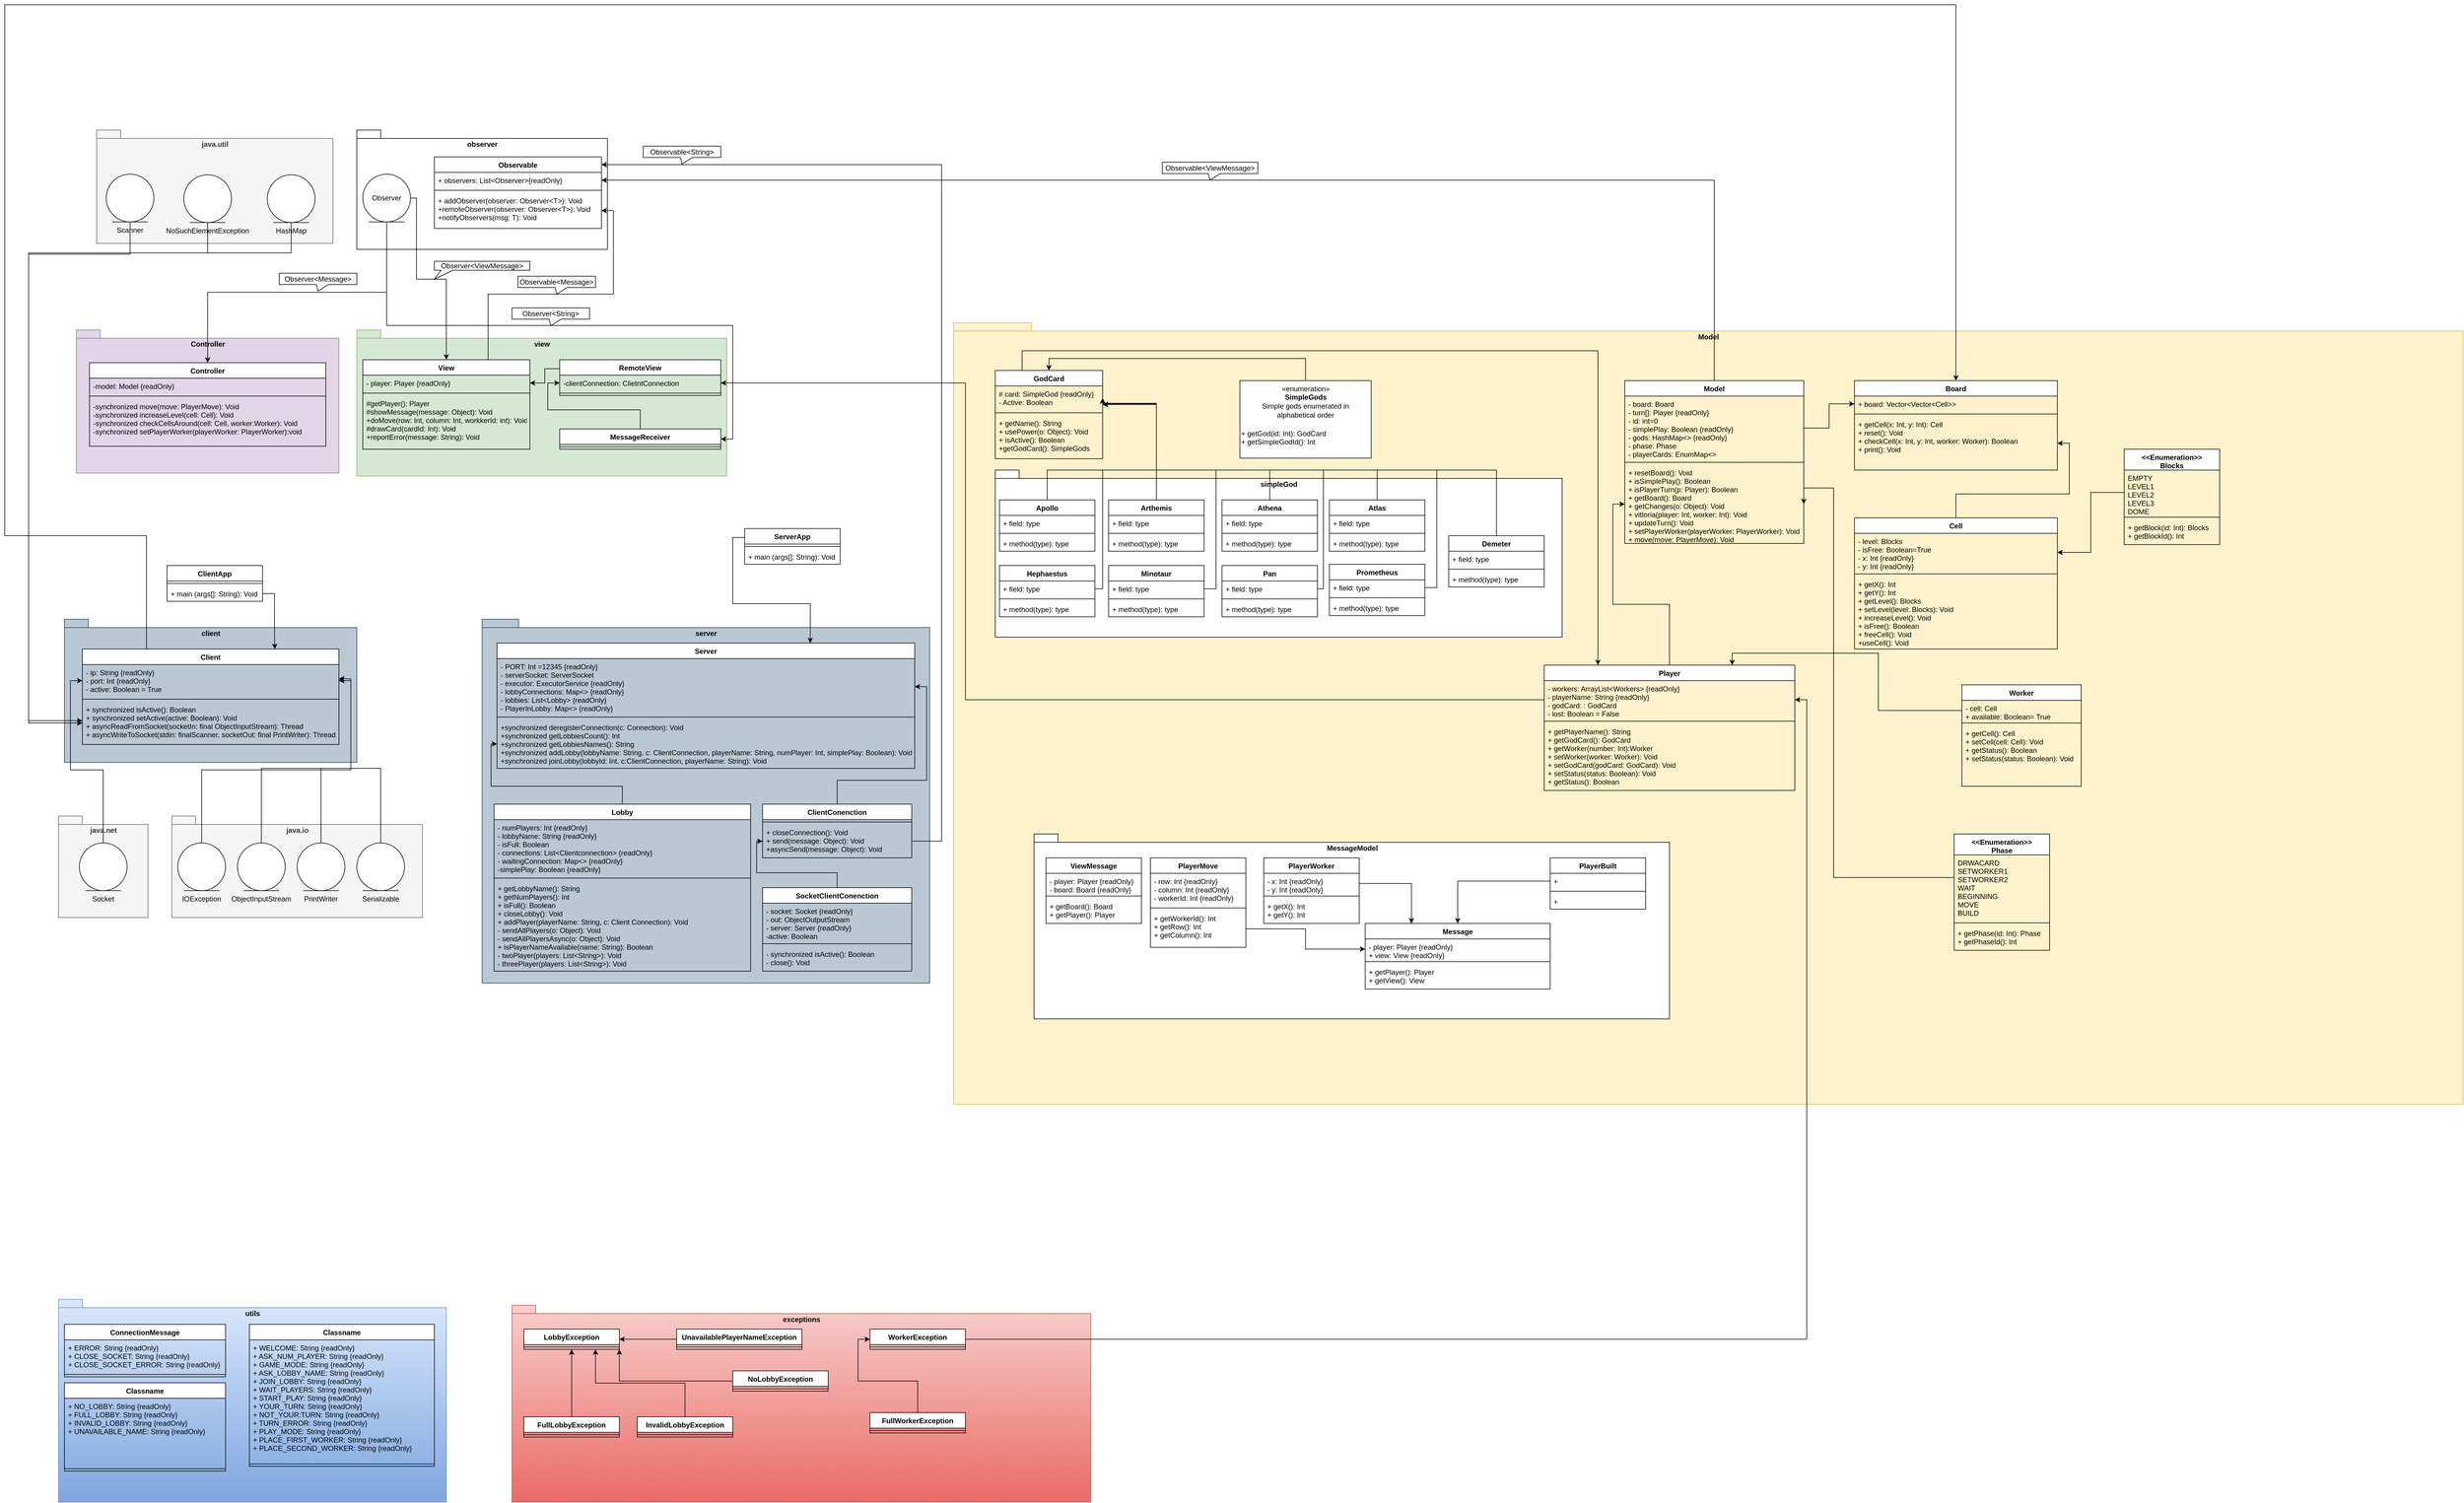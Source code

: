 <mxfile version="12.9.3" type="device" pages="11"><diagram id="C5RBs43oDa-KdzZeNtuy" name="UML"><mxGraphModel dx="907" dy="807" grid="0" gridSize="10" guides="1" tooltips="1" connect="1" arrows="1" fold="1" page="1" pageScale="1" pageWidth="827" pageHeight="1169" math="0" shadow="0"><root><mxCell id="WIyWlLk6GJQsqaUBKTNV-0"/><mxCell id="WIyWlLk6GJQsqaUBKTNV-1" parent="WIyWlLk6GJQsqaUBKTNV-0"/><mxCell id="Z56XC10typEO-IkPaD4X-31" value="server" style="shape=folder;fontStyle=1;spacingTop=10;tabWidth=40;tabHeight=14;tabPosition=left;html=1;verticalAlign=top;fillColor=#bac8d3;strokeColor=#23445d;" parent="WIyWlLk6GJQsqaUBKTNV-1" vertex="1"><mxGeometry x="810" y="1070" width="750" height="610" as="geometry"/></mxCell><mxCell id="Z56XC10typEO-IkPaD4X-48" value="client" style="shape=folder;fontStyle=1;spacingTop=10;tabWidth=40;tabHeight=14;tabPosition=left;html=1;verticalAlign=top;fillColor=#bac8d3;strokeColor=#23445d;" parent="WIyWlLk6GJQsqaUBKTNV-1" vertex="1"><mxGeometry x="110" y="1070" width="490" height="240" as="geometry"/></mxCell><mxCell id="z6In2FnpKZ1iOqR9bwUD-2" value="Model" style="shape=folder;fontStyle=1;spacingTop=10;tabWidth=40;tabHeight=14;tabPosition=left;html=1;verticalAlign=top;fillColor=#fff2cc;strokeColor=#d6b656;" parent="WIyWlLk6GJQsqaUBKTNV-1" vertex="1"><mxGeometry x="1600" y="573" width="2530" height="1310" as="geometry"/></mxCell><mxCell id="z6In2FnpKZ1iOqR9bwUD-3" value="Controller" style="shape=folder;fontStyle=1;spacingTop=10;tabWidth=40;tabHeight=14;tabPosition=left;html=1;align=center;labelPosition=center;verticalLabelPosition=middle;verticalAlign=top;fillColor=#e1d5e7;strokeColor=#9673a6;" parent="WIyWlLk6GJQsqaUBKTNV-1" vertex="1"><mxGeometry x="130" y="585" width="440" height="240" as="geometry"/></mxCell><mxCell id="z6In2FnpKZ1iOqR9bwUD-9" value="view" style="shape=folder;fontStyle=1;spacingTop=10;tabWidth=40;tabHeight=14;tabPosition=left;html=1;verticalAlign=top;fillColor=#d5e8d4;strokeColor=#82b366;" parent="WIyWlLk6GJQsqaUBKTNV-1" vertex="1"><mxGeometry x="600" y="585" width="620" height="245" as="geometry"/></mxCell><mxCell id="Z56XC10typEO-IkPaD4X-5" value="observer" style="shape=folder;fontStyle=1;spacingTop=10;tabWidth=40;tabHeight=14;tabPosition=left;html=1;verticalAlign=top;" parent="WIyWlLk6GJQsqaUBKTNV-1" vertex="1"><mxGeometry x="600" y="250" width="420" height="200" as="geometry"/></mxCell><mxCell id="JWOj4ieVYz24G2LhmQxv-138" style="edgeStyle=orthogonalEdgeStyle;rounded=0;orthogonalLoop=1;jettySize=auto;html=1;exitX=0.5;exitY=1;exitDx=0;exitDy=0;entryX=0.5;entryY=0;entryDx=0;entryDy=0;" parent="WIyWlLk6GJQsqaUBKTNV-1" source="Z56XC10typEO-IkPaD4X-6" target="z6In2FnpKZ1iOqR9bwUD-10" edge="1"><mxGeometry relative="1" as="geometry"/></mxCell><mxCell id="JWOj4ieVYz24G2LhmQxv-145" style="edgeStyle=orthogonalEdgeStyle;rounded=0;orthogonalLoop=1;jettySize=auto;html=1;exitX=0.5;exitY=1;exitDx=0;exitDy=0;entryX=1;entryY=0.5;entryDx=0;entryDy=0;" parent="WIyWlLk6GJQsqaUBKTNV-1" source="Z56XC10typEO-IkPaD4X-6" target="Z56XC10typEO-IkPaD4X-1" edge="1"><mxGeometry relative="1" as="geometry"/></mxCell><mxCell id="JWOj4ieVYz24G2LhmQxv-147" style="edgeStyle=orthogonalEdgeStyle;rounded=0;orthogonalLoop=1;jettySize=auto;html=1;exitX=1;exitY=0.5;exitDx=0;exitDy=0;entryX=0.5;entryY=0;entryDx=0;entryDy=0;" parent="WIyWlLk6GJQsqaUBKTNV-1" source="Z56XC10typEO-IkPaD4X-6" target="z6In2FnpKZ1iOqR9bwUD-15" edge="1"><mxGeometry relative="1" as="geometry"><Array as="points"><mxPoint x="700" y="364"/><mxPoint x="700" y="500"/><mxPoint x="750" y="500"/></Array></mxGeometry></mxCell><mxCell id="Z56XC10typEO-IkPaD4X-6" value="Observer" style="ellipse;shape=umlEntity;whiteSpace=wrap;html=1;" parent="WIyWlLk6GJQsqaUBKTNV-1" vertex="1"><mxGeometry x="610" y="324" width="80" height="80" as="geometry"/></mxCell><mxCell id="Z56XC10typEO-IkPaD4X-11" value="java.util" style="shape=folder;fontStyle=1;spacingTop=10;tabWidth=40;tabHeight=14;tabPosition=left;html=1;verticalAlign=top;fillColor=#f5f5f5;strokeColor=#666666;fontColor=#333333;" parent="WIyWlLk6GJQsqaUBKTNV-1" vertex="1"><mxGeometry x="164" y="250" width="396" height="190" as="geometry"/></mxCell><mxCell id="JWOj4ieVYz24G2LhmQxv-134" style="edgeStyle=orthogonalEdgeStyle;rounded=0;orthogonalLoop=1;jettySize=auto;html=1;exitX=0.5;exitY=1;exitDx=0;exitDy=0;entryX=0;entryY=0.5;entryDx=0;entryDy=0;" parent="WIyWlLk6GJQsqaUBKTNV-1" source="Z56XC10typEO-IkPaD4X-12" target="Z56XC10typEO-IkPaD4X-52" edge="1"><mxGeometry relative="1" as="geometry"><Array as="points"><mxPoint x="220" y="458"/><mxPoint x="50" y="458"/><mxPoint x="50" y="1244"/></Array></mxGeometry></mxCell><mxCell id="Z56XC10typEO-IkPaD4X-12" value="Scanner" style="ellipse;shape=umlEntity;whiteSpace=wrap;html=1;labelPosition=center;verticalLabelPosition=bottom;align=center;verticalAlign=top;" parent="WIyWlLk6GJQsqaUBKTNV-1" vertex="1"><mxGeometry x="180" y="324" width="80" height="80" as="geometry"/></mxCell><mxCell id="JWOj4ieVYz24G2LhmQxv-135" style="edgeStyle=orthogonalEdgeStyle;rounded=0;orthogonalLoop=1;jettySize=auto;html=1;exitX=0.5;exitY=1;exitDx=0;exitDy=0;" parent="WIyWlLk6GJQsqaUBKTNV-1" source="Z56XC10typEO-IkPaD4X-13" edge="1"><mxGeometry relative="1" as="geometry"><mxPoint x="140" y="1240" as="targetPoint"/><Array as="points"><mxPoint x="350" y="456"/><mxPoint x="50" y="456"/><mxPoint x="50" y="1240"/></Array></mxGeometry></mxCell><mxCell id="Z56XC10typEO-IkPaD4X-13" value="NoSuchElementException" style="ellipse;shape=umlEntity;whiteSpace=wrap;html=1;verticalAlign=top;labelPosition=center;verticalLabelPosition=bottom;align=center;" parent="WIyWlLk6GJQsqaUBKTNV-1" vertex="1"><mxGeometry x="310" y="325" width="80" height="80" as="geometry"/></mxCell><mxCell id="JWOj4ieVYz24G2LhmQxv-136" style="edgeStyle=orthogonalEdgeStyle;rounded=0;orthogonalLoop=1;jettySize=auto;html=1;exitX=0.5;exitY=1;exitDx=0;exitDy=0;entryX=0;entryY=0.5;entryDx=0;entryDy=0;" parent="WIyWlLk6GJQsqaUBKTNV-1" source="Z56XC10typEO-IkPaD4X-14" target="Z56XC10typEO-IkPaD4X-52" edge="1"><mxGeometry relative="1" as="geometry"><Array as="points"><mxPoint x="490" y="456"/><mxPoint x="50" y="456"/><mxPoint x="50" y="1244"/></Array></mxGeometry></mxCell><mxCell id="Z56XC10typEO-IkPaD4X-14" value="HashMap" style="ellipse;shape=umlEntity;whiteSpace=wrap;html=1;labelPosition=center;verticalLabelPosition=bottom;align=center;verticalAlign=top;" parent="WIyWlLk6GJQsqaUBKTNV-1" vertex="1"><mxGeometry x="450" y="325" width="80" height="80" as="geometry"/></mxCell><mxCell id="Z56XC10typEO-IkPaD4X-7" value="Observable" style="swimlane;fontStyle=1;align=center;verticalAlign=top;childLayout=stackLayout;horizontal=1;startSize=26;horizontalStack=0;resizeParent=1;resizeParentMax=0;resizeLast=0;collapsible=1;marginBottom=0;" parent="WIyWlLk6GJQsqaUBKTNV-1" vertex="1"><mxGeometry x="730" y="295" width="280" height="120" as="geometry"/></mxCell><mxCell id="Z56XC10typEO-IkPaD4X-8" value="+ observers: List&lt;Observer&gt;{readOnly}" style="text;strokeColor=none;fillColor=none;align=left;verticalAlign=top;spacingLeft=4;spacingRight=4;overflow=hidden;rotatable=0;points=[[0,0.5],[1,0.5]];portConstraint=eastwest;" parent="Z56XC10typEO-IkPaD4X-7" vertex="1"><mxGeometry y="26" width="280" height="26" as="geometry"/></mxCell><mxCell id="Z56XC10typEO-IkPaD4X-9" value="" style="line;strokeWidth=1;fillColor=none;align=left;verticalAlign=middle;spacingTop=-1;spacingLeft=3;spacingRight=3;rotatable=0;labelPosition=right;points=[];portConstraint=eastwest;" parent="Z56XC10typEO-IkPaD4X-7" vertex="1"><mxGeometry y="52" width="280" height="8" as="geometry"/></mxCell><mxCell id="Z56XC10typEO-IkPaD4X-10" value="+ addObserver(observer: Observer&lt;T&gt;): Void&#10;+remoteObserver(observer: Observer&lt;T&gt;): Void&#10;+notifyObservers(msg: T): Void" style="text;strokeColor=none;fillColor=none;align=left;verticalAlign=top;spacingLeft=4;spacingRight=4;overflow=hidden;rotatable=0;points=[[0,0.5],[1,0.5]];portConstraint=eastwest;" parent="Z56XC10typEO-IkPaD4X-7" vertex="1"><mxGeometry y="60" width="280" height="60" as="geometry"/></mxCell><mxCell id="JWOj4ieVYz24G2LhmQxv-149" style="edgeStyle=orthogonalEdgeStyle;rounded=0;orthogonalLoop=1;jettySize=auto;html=1;exitX=0.75;exitY=0;exitDx=0;exitDy=0;entryX=1;entryY=0.5;entryDx=0;entryDy=0;" parent="WIyWlLk6GJQsqaUBKTNV-1" source="z6In2FnpKZ1iOqR9bwUD-15" target="Z56XC10typEO-IkPaD4X-10" edge="1"><mxGeometry relative="1" as="geometry"/></mxCell><mxCell id="z6In2FnpKZ1iOqR9bwUD-15" value="View" style="swimlane;fontStyle=1;align=center;verticalAlign=top;childLayout=stackLayout;horizontal=1;startSize=26;horizontalStack=0;resizeParent=1;resizeParentMax=0;resizeLast=0;collapsible=1;marginBottom=0;" parent="WIyWlLk6GJQsqaUBKTNV-1" vertex="1"><mxGeometry x="610" y="635" width="280" height="150" as="geometry"><mxRectangle x="610" y="162" width="60" height="26" as="alternateBounds"/></mxGeometry></mxCell><mxCell id="z6In2FnpKZ1iOqR9bwUD-16" value="- player: Player {readOnly}" style="text;strokeColor=none;fillColor=none;align=left;verticalAlign=top;spacingLeft=4;spacingRight=4;overflow=hidden;rotatable=0;points=[[0,0.5],[1,0.5]];portConstraint=eastwest;" parent="z6In2FnpKZ1iOqR9bwUD-15" vertex="1"><mxGeometry y="26" width="280" height="26" as="geometry"/></mxCell><mxCell id="z6In2FnpKZ1iOqR9bwUD-17" value="" style="line;strokeWidth=1;fillColor=none;align=left;verticalAlign=middle;spacingTop=-1;spacingLeft=3;spacingRight=3;rotatable=0;labelPosition=right;points=[];portConstraint=eastwest;" parent="z6In2FnpKZ1iOqR9bwUD-15" vertex="1"><mxGeometry y="52" width="280" height="8" as="geometry"/></mxCell><mxCell id="z6In2FnpKZ1iOqR9bwUD-18" value="#getPlayer(): Player&#10;#showMessage(message: Object): Void&#10;+doMove(row: Int, column: Int, workkerId: int): Void&#10;#drawCard(cardId: Int): Void&#10;+reportError(message: String): Void&#10;" style="text;strokeColor=none;fillColor=none;align=left;verticalAlign=top;spacingLeft=4;spacingRight=4;overflow=hidden;rotatable=0;points=[[0,0.5],[1,0.5]];portConstraint=eastwest;" parent="z6In2FnpKZ1iOqR9bwUD-15" vertex="1"><mxGeometry y="60" width="280" height="90" as="geometry"/></mxCell><mxCell id="JWOj4ieVYz24G2LhmQxv-188" style="edgeStyle=orthogonalEdgeStyle;rounded=0;orthogonalLoop=1;jettySize=auto;html=1;exitX=0;exitY=0.25;exitDx=0;exitDy=0;entryX=1;entryY=0.5;entryDx=0;entryDy=0;" parent="WIyWlLk6GJQsqaUBKTNV-1" source="z6In2FnpKZ1iOqR9bwUD-19" target="z6In2FnpKZ1iOqR9bwUD-16" edge="1"><mxGeometry relative="1" as="geometry"/></mxCell><mxCell id="z6In2FnpKZ1iOqR9bwUD-19" value="RemoteView" style="swimlane;fontStyle=1;align=center;verticalAlign=top;childLayout=stackLayout;horizontal=1;startSize=26;horizontalStack=0;resizeParent=1;resizeParentMax=0;resizeLast=0;collapsible=1;marginBottom=0;" parent="WIyWlLk6GJQsqaUBKTNV-1" vertex="1"><mxGeometry x="940" y="635" width="270" height="60" as="geometry"/></mxCell><mxCell id="z6In2FnpKZ1iOqR9bwUD-20" value="-clientConnection: ClietntConnection" style="text;strokeColor=none;fillColor=none;align=left;verticalAlign=top;spacingLeft=4;spacingRight=4;overflow=hidden;rotatable=0;points=[[0,0.5],[1,0.5]];portConstraint=eastwest;" parent="z6In2FnpKZ1iOqR9bwUD-19" vertex="1"><mxGeometry y="26" width="270" height="26" as="geometry"/></mxCell><mxCell id="z6In2FnpKZ1iOqR9bwUD-21" value="" style="line;strokeWidth=1;fillColor=none;align=left;verticalAlign=middle;spacingTop=-1;spacingLeft=3;spacingRight=3;rotatable=0;labelPosition=right;points=[];portConstraint=eastwest;" parent="z6In2FnpKZ1iOqR9bwUD-19" vertex="1"><mxGeometry y="52" width="270" height="8" as="geometry"/></mxCell><mxCell id="JWOj4ieVYz24G2LhmQxv-185" style="edgeStyle=orthogonalEdgeStyle;rounded=0;orthogonalLoop=1;jettySize=auto;html=1;exitX=0.5;exitY=0;exitDx=0;exitDy=0;entryX=1;entryY=0.5;entryDx=0;entryDy=0;" parent="WIyWlLk6GJQsqaUBKTNV-1" source="JWOj4ieVYz24G2LhmQxv-62" target="JWOj4ieVYz24G2LhmQxv-61" edge="1"><mxGeometry relative="1" as="geometry"/></mxCell><mxCell id="JWOj4ieVYz24G2LhmQxv-62" value="Cell" style="swimlane;fontStyle=1;align=center;verticalAlign=top;childLayout=stackLayout;horizontal=1;startSize=26;horizontalStack=0;resizeParent=1;resizeParentMax=0;resizeLast=0;collapsible=1;marginBottom=0;" parent="WIyWlLk6GJQsqaUBKTNV-1" vertex="1"><mxGeometry x="3110" y="900" width="340" height="220" as="geometry"/></mxCell><mxCell id="JWOj4ieVYz24G2LhmQxv-63" value="- level: Blocks&#10;- isFree: Boolean=True&#10;- x: Int {readOnly}&#10;- y: Int {readOnly}" style="text;strokeColor=none;fillColor=none;align=left;verticalAlign=top;spacingLeft=4;spacingRight=4;overflow=hidden;rotatable=0;points=[[0,0.5],[1,0.5]];portConstraint=eastwest;" parent="JWOj4ieVYz24G2LhmQxv-62" vertex="1"><mxGeometry y="26" width="340" height="64" as="geometry"/></mxCell><mxCell id="JWOj4ieVYz24G2LhmQxv-64" value="" style="line;strokeWidth=1;fillColor=none;align=left;verticalAlign=middle;spacingTop=-1;spacingLeft=3;spacingRight=3;rotatable=0;labelPosition=right;points=[];portConstraint=eastwest;" parent="JWOj4ieVYz24G2LhmQxv-62" vertex="1"><mxGeometry y="90" width="340" height="8" as="geometry"/></mxCell><mxCell id="JWOj4ieVYz24G2LhmQxv-65" value="+ getX(): Int&#10;+ getY(): Int&#10;+ getLevel(): Blocks&#10;+ setLevel(level: Blocks): Void&#10;+ increaseLevel(): Void&#10;+ isFree(): Boolean&#10;+ freeCell(): Void&#10;+useCell(): Void" style="text;strokeColor=none;fillColor=none;align=left;verticalAlign=top;spacingLeft=4;spacingRight=4;overflow=hidden;rotatable=0;points=[[0,0.5],[1,0.5]];portConstraint=eastwest;" parent="JWOj4ieVYz24G2LhmQxv-62" vertex="1"><mxGeometry y="98" width="340" height="122" as="geometry"/></mxCell><mxCell id="JWOj4ieVYz24G2LhmQxv-111" value="ClientApp" style="swimlane;fontStyle=1;align=center;verticalAlign=top;childLayout=stackLayout;horizontal=1;startSize=26;horizontalStack=0;resizeParent=1;resizeParentMax=0;resizeLast=0;collapsible=1;marginBottom=0;html=0;" parent="WIyWlLk6GJQsqaUBKTNV-1" vertex="1"><mxGeometry x="282" y="980" width="160" height="60" as="geometry"/></mxCell><mxCell id="JWOj4ieVYz24G2LhmQxv-112" value="" style="line;strokeWidth=1;fillColor=none;align=left;verticalAlign=middle;spacingTop=-1;spacingLeft=3;spacingRight=3;rotatable=0;labelPosition=right;points=[];portConstraint=eastwest;" parent="JWOj4ieVYz24G2LhmQxv-111" vertex="1"><mxGeometry y="26" width="160" height="8" as="geometry"/></mxCell><mxCell id="JWOj4ieVYz24G2LhmQxv-113" value="+ main (args[]: String): Void" style="text;strokeColor=none;fillColor=none;align=left;verticalAlign=top;spacingLeft=4;spacingRight=4;overflow=hidden;rotatable=0;points=[[0,0.5],[1,0.5]];portConstraint=eastwest;" parent="JWOj4ieVYz24G2LhmQxv-111" vertex="1"><mxGeometry y="34" width="160" height="26" as="geometry"/></mxCell><mxCell id="Z56XC10typEO-IkPaD4X-32" value="Server" style="swimlane;fontStyle=1;align=center;verticalAlign=top;childLayout=stackLayout;horizontal=1;startSize=26;horizontalStack=0;resizeParent=1;resizeParentMax=0;resizeLast=0;collapsible=1;marginBottom=0;" parent="WIyWlLk6GJQsqaUBKTNV-1" vertex="1"><mxGeometry x="835" y="1110" width="700" height="210" as="geometry"/></mxCell><mxCell id="Z56XC10typEO-IkPaD4X-33" value="- PORT: Int =12345 {readOnly}&#10;- serverSocket: ServerSocket&#10;- executor: ExecutorService {readOnly}&#10;- lobbyConnections: Map&lt;&gt; {readOnly}&#10;- lobbies: List&lt;Lobby&gt; {readOnly}&#10;- PlayerInLobby: Map&lt;&gt; {readOnly}" style="text;strokeColor=none;fillColor=none;align=left;verticalAlign=top;spacingLeft=4;spacingRight=4;overflow=hidden;rotatable=0;points=[[0,0.5],[1,0.5]];portConstraint=eastwest;" parent="Z56XC10typEO-IkPaD4X-32" vertex="1"><mxGeometry y="26" width="700" height="94" as="geometry"/></mxCell><mxCell id="Z56XC10typEO-IkPaD4X-34" value="" style="line;strokeWidth=1;fillColor=none;align=left;verticalAlign=middle;spacingTop=-1;spacingLeft=3;spacingRight=3;rotatable=0;labelPosition=right;points=[];portConstraint=eastwest;" parent="Z56XC10typEO-IkPaD4X-32" vertex="1"><mxGeometry y="120" width="700" height="8" as="geometry"/></mxCell><mxCell id="Z56XC10typEO-IkPaD4X-35" value="+synchronized deregisterConnection(c: Connection): Void&#10;+synchronized getLobbiesCount(): Int&#10;+synchronized getLobbiesNames(): String&#10;+synchronized addLobby(lobbyName: String, c: ClientConnection, playerName: String, numPlayer: Int, simplePlay: Boolean): Void&#10;+synchronized joinLobby(lobbyId: Int, c:ClientConnection, playerName: String): Void&#10;" style="text;strokeColor=none;fillColor=none;align=left;verticalAlign=top;spacingLeft=4;spacingRight=4;overflow=hidden;rotatable=0;points=[[0,0.5],[1,0.5]];portConstraint=eastwest;" parent="Z56XC10typEO-IkPaD4X-32" vertex="1"><mxGeometry y="128" width="700" height="82" as="geometry"/></mxCell><mxCell id="JWOj4ieVYz24G2LhmQxv-191" style="edgeStyle=orthogonalEdgeStyle;rounded=0;orthogonalLoop=1;jettySize=auto;html=1;exitX=0;exitY=0.25;exitDx=0;exitDy=0;entryX=0.75;entryY=0;entryDx=0;entryDy=0;" parent="WIyWlLk6GJQsqaUBKTNV-1" source="JWOj4ieVYz24G2LhmQxv-107" target="Z56XC10typEO-IkPaD4X-32" edge="1"><mxGeometry relative="1" as="geometry"/></mxCell><mxCell id="JWOj4ieVYz24G2LhmQxv-107" value="ServerApp" style="swimlane;fontStyle=1;align=center;verticalAlign=top;childLayout=stackLayout;horizontal=1;startSize=26;horizontalStack=0;resizeParent=1;resizeParentMax=0;resizeLast=0;collapsible=1;marginBottom=0;html=0;" parent="WIyWlLk6GJQsqaUBKTNV-1" vertex="1"><mxGeometry x="1250" y="918" width="160" height="60" as="geometry"/></mxCell><mxCell id="JWOj4ieVYz24G2LhmQxv-109" value="" style="line;strokeWidth=1;fillColor=none;align=left;verticalAlign=middle;spacingTop=-1;spacingLeft=3;spacingRight=3;rotatable=0;labelPosition=right;points=[];portConstraint=eastwest;" parent="JWOj4ieVYz24G2LhmQxv-107" vertex="1"><mxGeometry y="26" width="160" height="8" as="geometry"/></mxCell><mxCell id="JWOj4ieVYz24G2LhmQxv-110" value="+ main (args[]: String): Void" style="text;strokeColor=none;fillColor=none;align=left;verticalAlign=top;spacingLeft=4;spacingRight=4;overflow=hidden;rotatable=0;points=[[0,0.5],[1,0.5]];portConstraint=eastwest;" parent="JWOj4ieVYz24G2LhmQxv-107" vertex="1"><mxGeometry y="34" width="160" height="26" as="geometry"/></mxCell><mxCell id="JWOj4ieVYz24G2LhmQxv-6" value="GodCard" style="swimlane;fontStyle=1;align=center;verticalAlign=top;childLayout=stackLayout;horizontal=1;startSize=26;horizontalStack=0;resizeParent=1;resizeParentMax=0;resizeLast=0;collapsible=1;marginBottom=0;" parent="WIyWlLk6GJQsqaUBKTNV-1" vertex="1"><mxGeometry x="1670" y="653" width="180" height="148" as="geometry"/></mxCell><mxCell id="JWOj4ieVYz24G2LhmQxv-7" value="# card: SimpleGod {readOnly}&#10;- Active: Boolean" style="text;strokeColor=none;fillColor=none;align=left;verticalAlign=top;spacingLeft=4;spacingRight=4;overflow=hidden;rotatable=0;points=[[0,0.5],[1,0.5]];portConstraint=eastwest;" parent="JWOj4ieVYz24G2LhmQxv-6" vertex="1"><mxGeometry y="26" width="180" height="41" as="geometry"/></mxCell><mxCell id="JWOj4ieVYz24G2LhmQxv-8" value="" style="line;strokeWidth=1;fillColor=none;align=left;verticalAlign=middle;spacingTop=-1;spacingLeft=3;spacingRight=3;rotatable=0;labelPosition=right;points=[];portConstraint=eastwest;" parent="JWOj4ieVYz24G2LhmQxv-6" vertex="1"><mxGeometry y="67" width="180" height="8" as="geometry"/></mxCell><mxCell id="JWOj4ieVYz24G2LhmQxv-9" value="+ getName(): String&#10;+ usePower(o: Object): Void&#10;+ isActive(): Boolean&#10;+getGodCard(): SimpleGods" style="text;strokeColor=none;fillColor=none;align=left;verticalAlign=top;spacingLeft=4;spacingRight=4;overflow=hidden;rotatable=0;points=[[0,0.5],[1,0.5]];portConstraint=eastwest;" parent="JWOj4ieVYz24G2LhmQxv-6" vertex="1"><mxGeometry y="75" width="180" height="73" as="geometry"/></mxCell><mxCell id="Z56XC10typEO-IkPaD4X-17" value="utils" style="shape=folder;fontStyle=1;spacingTop=10;tabWidth=40;tabHeight=14;tabPosition=left;html=1;verticalAlign=top;gradientColor=#7ea6e0;fillColor=#dae8fc;strokeColor=#6c8ebf;" parent="WIyWlLk6GJQsqaUBKTNV-1" vertex="1"><mxGeometry x="100" y="2210" width="650" height="340" as="geometry"/></mxCell><mxCell id="JWOj4ieVYz24G2LhmQxv-189" style="edgeStyle=orthogonalEdgeStyle;rounded=0;orthogonalLoop=1;jettySize=auto;html=1;exitX=0.5;exitY=0;exitDx=0;exitDy=0;entryX=0;entryY=0.5;entryDx=0;entryDy=0;" parent="WIyWlLk6GJQsqaUBKTNV-1" source="Z56XC10typEO-IkPaD4X-1" target="z6In2FnpKZ1iOqR9bwUD-20" edge="1"><mxGeometry relative="1" as="geometry"/></mxCell><mxCell id="Z56XC10typEO-IkPaD4X-1" value="MessageReceiver" style="swimlane;fontStyle=1;align=center;verticalAlign=top;childLayout=stackLayout;horizontal=1;startSize=26;horizontalStack=0;resizeParent=1;resizeParentMax=0;resizeLast=0;collapsible=1;marginBottom=0;" parent="WIyWlLk6GJQsqaUBKTNV-1" vertex="1"><mxGeometry x="940" y="751" width="270" height="34" as="geometry"/></mxCell><mxCell id="Z56XC10typEO-IkPaD4X-3" value="" style="line;strokeWidth=1;fillColor=none;align=left;verticalAlign=middle;spacingTop=-1;spacingLeft=3;spacingRight=3;rotatable=0;labelPosition=right;points=[];portConstraint=eastwest;" parent="Z56XC10typEO-IkPaD4X-1" vertex="1"><mxGeometry y="26" width="270" height="8" as="geometry"/></mxCell><mxCell id="z6In2FnpKZ1iOqR9bwUD-10" value="Controller" style="swimlane;fontStyle=1;align=center;verticalAlign=top;childLayout=stackLayout;horizontal=1;startSize=26;horizontalStack=0;resizeParent=1;resizeParentMax=0;resizeLast=0;collapsible=1;marginBottom=0;" parent="WIyWlLk6GJQsqaUBKTNV-1" vertex="1"><mxGeometry x="152" y="640" width="396" height="140" as="geometry"/></mxCell><mxCell id="z6In2FnpKZ1iOqR9bwUD-11" value="-model: Model {readOnly}" style="text;strokeColor=none;fillColor=none;align=left;verticalAlign=top;spacingLeft=4;spacingRight=4;overflow=hidden;rotatable=0;points=[[0,0.5],[1,0.5]];portConstraint=eastwest;" parent="z6In2FnpKZ1iOqR9bwUD-10" vertex="1"><mxGeometry y="26" width="396" height="26" as="geometry"/></mxCell><mxCell id="z6In2FnpKZ1iOqR9bwUD-12" value="" style="line;strokeWidth=1;fillColor=none;align=left;verticalAlign=middle;spacingTop=-1;spacingLeft=3;spacingRight=3;rotatable=0;labelPosition=right;points=[];portConstraint=eastwest;" parent="z6In2FnpKZ1iOqR9bwUD-10" vertex="1"><mxGeometry y="52" width="396" height="8" as="geometry"/></mxCell><mxCell id="z6In2FnpKZ1iOqR9bwUD-13" value="-synchronized move(move: PlayerMove): Void&#10;-synchronized increaseLevel(cell: Cell): Void&#10;-synchronized checkCellsAround(cell: Cell, worker:Worker): Void&#10;-synchronized setPlayerWorker(playerWorker: PlayerWorker):void&#10;" style="text;strokeColor=none;fillColor=none;align=left;verticalAlign=top;spacingLeft=4;spacingRight=4;overflow=hidden;rotatable=0;points=[[0,0.5],[1,0.5]];portConstraint=eastwest;" parent="z6In2FnpKZ1iOqR9bwUD-10" vertex="1"><mxGeometry y="60" width="396" height="80" as="geometry"/></mxCell><mxCell id="JWOj4ieVYz24G2LhmQxv-190" style="edgeStyle=orthogonalEdgeStyle;rounded=0;orthogonalLoop=1;jettySize=auto;html=1;exitX=0.5;exitY=0;exitDx=0;exitDy=0;entryX=0;entryY=0.5;entryDx=0;entryDy=0;" parent="WIyWlLk6GJQsqaUBKTNV-1" source="Z56XC10typEO-IkPaD4X-36" target="Z56XC10typEO-IkPaD4X-35" edge="1"><mxGeometry relative="1" as="geometry"><Array as="points"><mxPoint x="1045" y="1350"/><mxPoint x="825" y="1350"/><mxPoint x="825" y="1279"/></Array></mxGeometry></mxCell><mxCell id="Z56XC10typEO-IkPaD4X-36" value="Lobby" style="swimlane;fontStyle=1;align=center;verticalAlign=top;childLayout=stackLayout;horizontal=1;startSize=26;horizontalStack=0;resizeParent=1;resizeParentMax=0;resizeLast=0;collapsible=1;marginBottom=0;" parent="WIyWlLk6GJQsqaUBKTNV-1" vertex="1"><mxGeometry x="830" y="1380" width="430" height="280" as="geometry"/></mxCell><mxCell id="Z56XC10typEO-IkPaD4X-37" value="- numPlayers: Int {readOnly}&#10;- lobbyName: String {readOnly}&#10;- isFull: Boolean&#10;- connections: List&lt;Clientconnection&gt; {readOnly}&#10;- waitingConnection: Map&lt;&gt; {readOnly}&#10;-simplePlay: Boolean {readOnly}" style="text;strokeColor=none;fillColor=none;align=left;verticalAlign=top;spacingLeft=4;spacingRight=4;overflow=hidden;rotatable=0;points=[[0,0.5],[1,0.5]];portConstraint=eastwest;" parent="Z56XC10typEO-IkPaD4X-36" vertex="1"><mxGeometry y="26" width="430" height="94" as="geometry"/></mxCell><mxCell id="Z56XC10typEO-IkPaD4X-38" value="" style="line;strokeWidth=1;fillColor=none;align=left;verticalAlign=middle;spacingTop=-1;spacingLeft=3;spacingRight=3;rotatable=0;labelPosition=right;points=[];portConstraint=eastwest;" parent="Z56XC10typEO-IkPaD4X-36" vertex="1"><mxGeometry y="120" width="430" height="8" as="geometry"/></mxCell><mxCell id="Z56XC10typEO-IkPaD4X-39" value="+ getLobbyName(): String&#10;+ getNumPlayers(): Int&#10;+ isFull(): Boolean&#10;+ closeLobby(): Void&#10;+ addPlayer(playerName: String, c: Client Connection): Void&#10;- sendAllPlayers(o: Object): Void&#10;- sendAllPlayersAsync(o: Object): Void&#10;+ isPlayerNameAvailable(name: String): Boolean&#10;- twoPlayer(players: List&lt;String&gt;): Void&#10;- threePlayer(players: List&lt;String&gt;): Void" style="text;strokeColor=none;fillColor=none;align=left;verticalAlign=top;spacingLeft=4;spacingRight=4;overflow=hidden;rotatable=0;points=[[0,0.5],[1,0.5]];portConstraint=eastwest;" parent="Z56XC10typEO-IkPaD4X-36" vertex="1"><mxGeometry y="128" width="430" height="152" as="geometry"/></mxCell><mxCell id="JWOj4ieVYz24G2LhmQxv-193" style="edgeStyle=orthogonalEdgeStyle;rounded=0;orthogonalLoop=1;jettySize=auto;html=1;exitX=0.5;exitY=0;exitDx=0;exitDy=0;entryX=1;entryY=0.5;entryDx=0;entryDy=0;" parent="WIyWlLk6GJQsqaUBKTNV-1" source="Z56XC10typEO-IkPaD4X-40" target="Z56XC10typEO-IkPaD4X-33" edge="1"><mxGeometry relative="1" as="geometry"><Array as="points"><mxPoint x="1405" y="1340"/><mxPoint x="1555" y="1340"/><mxPoint x="1555" y="1183"/></Array></mxGeometry></mxCell><mxCell id="Z56XC10typEO-IkPaD4X-40" value="ClientConenction" style="swimlane;fontStyle=1;align=center;verticalAlign=top;childLayout=stackLayout;horizontal=1;startSize=26;horizontalStack=0;resizeParent=1;resizeParentMax=0;resizeLast=0;collapsible=1;marginBottom=0;" parent="WIyWlLk6GJQsqaUBKTNV-1" vertex="1"><mxGeometry x="1280" y="1380" width="250" height="90" as="geometry"/></mxCell><mxCell id="Z56XC10typEO-IkPaD4X-42" value="" style="line;strokeWidth=1;fillColor=none;align=left;verticalAlign=middle;spacingTop=-1;spacingLeft=3;spacingRight=3;rotatable=0;labelPosition=right;points=[];portConstraint=eastwest;" parent="Z56XC10typEO-IkPaD4X-40" vertex="1"><mxGeometry y="26" width="250" height="8" as="geometry"/></mxCell><mxCell id="Z56XC10typEO-IkPaD4X-43" value="+ closeConnection(): Void&#10;+ send(message: Object): Void&#10;+asyncSend(message: Object): Void" style="text;strokeColor=none;fillColor=none;align=left;verticalAlign=top;spacingLeft=4;spacingRight=4;overflow=hidden;rotatable=0;points=[[0,0.5],[1,0.5]];portConstraint=eastwest;" parent="Z56XC10typEO-IkPaD4X-40" vertex="1"><mxGeometry y="34" width="250" height="56" as="geometry"/></mxCell><mxCell id="JWOj4ieVYz24G2LhmQxv-192" style="edgeStyle=orthogonalEdgeStyle;rounded=0;orthogonalLoop=1;jettySize=auto;html=1;exitX=0.5;exitY=0;exitDx=0;exitDy=0;entryX=0;entryY=0.5;entryDx=0;entryDy=0;" parent="WIyWlLk6GJQsqaUBKTNV-1" source="Z56XC10typEO-IkPaD4X-44" target="Z56XC10typEO-IkPaD4X-43" edge="1"><mxGeometry relative="1" as="geometry"><Array as="points"><mxPoint x="1405" y="1495"/><mxPoint x="1270" y="1495"/><mxPoint x="1270" y="1442"/></Array></mxGeometry></mxCell><mxCell id="Z56XC10typEO-IkPaD4X-44" value="SocketClientConenction" style="swimlane;fontStyle=1;align=center;verticalAlign=top;childLayout=stackLayout;horizontal=1;startSize=26;horizontalStack=0;resizeParent=1;resizeParentMax=0;resizeLast=0;collapsible=1;marginBottom=0;" parent="WIyWlLk6GJQsqaUBKTNV-1" vertex="1"><mxGeometry x="1280" y="1520" width="250" height="140" as="geometry"/></mxCell><mxCell id="Z56XC10typEO-IkPaD4X-45" value="- socket: Socket {readOnly}&#10;- out: ObjectOutputStream&#10;- server: Server {readOnly}&#10;-active: Boolean" style="text;strokeColor=none;fillColor=none;align=left;verticalAlign=top;spacingLeft=4;spacingRight=4;overflow=hidden;rotatable=0;points=[[0,0.5],[1,0.5]];portConstraint=eastwest;" parent="Z56XC10typEO-IkPaD4X-44" vertex="1"><mxGeometry y="26" width="250" height="64" as="geometry"/></mxCell><mxCell id="Z56XC10typEO-IkPaD4X-46" value="" style="line;strokeWidth=1;fillColor=none;align=left;verticalAlign=middle;spacingTop=-1;spacingLeft=3;spacingRight=3;rotatable=0;labelPosition=right;points=[];portConstraint=eastwest;" parent="Z56XC10typEO-IkPaD4X-44" vertex="1"><mxGeometry y="90" width="250" height="8" as="geometry"/></mxCell><mxCell id="Z56XC10typEO-IkPaD4X-47" value="- synchronized isActive(): Boolean&#10;- close(): Void" style="text;strokeColor=none;fillColor=none;align=left;verticalAlign=top;spacingLeft=4;spacingRight=4;overflow=hidden;rotatable=0;points=[[0,0.5],[1,0.5]];portConstraint=eastwest;" parent="Z56XC10typEO-IkPaD4X-44" vertex="1"><mxGeometry y="98" width="250" height="42" as="geometry"/></mxCell><mxCell id="JWOj4ieVYz24G2LhmQxv-197" style="edgeStyle=orthogonalEdgeStyle;rounded=0;orthogonalLoop=1;jettySize=auto;html=1;exitX=0.25;exitY=0;exitDx=0;exitDy=0;entryX=0.5;entryY=0;entryDx=0;entryDy=0;" parent="WIyWlLk6GJQsqaUBKTNV-1" source="Z56XC10typEO-IkPaD4X-49" target="JWOj4ieVYz24G2LhmQxv-58" edge="1"><mxGeometry relative="1" as="geometry"><Array as="points"><mxPoint x="247" y="930"/><mxPoint x="10" y="930"/><mxPoint x="10" y="40"/><mxPoint x="3280" y="40"/></Array></mxGeometry></mxCell><mxCell id="Z56XC10typEO-IkPaD4X-49" value="Client" style="swimlane;fontStyle=1;align=center;verticalAlign=top;childLayout=stackLayout;horizontal=1;startSize=26;horizontalStack=0;resizeParent=1;resizeParentMax=0;resizeLast=0;collapsible=1;marginBottom=0;" parent="WIyWlLk6GJQsqaUBKTNV-1" vertex="1"><mxGeometry x="140" y="1120" width="430" height="160" as="geometry"/></mxCell><mxCell id="Z56XC10typEO-IkPaD4X-50" value="- ip: String {readOnly}&#10;- port: Int {readOnly}&#10;- active: Boolean = True" style="text;strokeColor=none;fillColor=none;align=left;verticalAlign=top;spacingLeft=4;spacingRight=4;overflow=hidden;rotatable=0;points=[[0,0.5],[1,0.5]];portConstraint=eastwest;" parent="Z56XC10typEO-IkPaD4X-49" vertex="1"><mxGeometry y="26" width="430" height="54" as="geometry"/></mxCell><mxCell id="Z56XC10typEO-IkPaD4X-51" value="" style="line;strokeWidth=1;fillColor=none;align=left;verticalAlign=middle;spacingTop=-1;spacingLeft=3;spacingRight=3;rotatable=0;labelPosition=right;points=[];portConstraint=eastwest;" parent="Z56XC10typEO-IkPaD4X-49" vertex="1"><mxGeometry y="80" width="430" height="8" as="geometry"/></mxCell><mxCell id="Z56XC10typEO-IkPaD4X-52" value="+ synchronized isActive(): Boolean&#10;+ synchronized setActive(active: Boolean): Void&#10;+ asyncReadFromSocket(socketIn: final ObjectInputStream): Thread&#10;+ asyncWriteToSocket(stdin: finalScanner, socketOut: final PrintWriter): Thread" style="text;strokeColor=none;fillColor=none;align=left;verticalAlign=top;spacingLeft=4;spacingRight=4;overflow=hidden;rotatable=0;points=[[0,0.5],[1,0.5]];portConstraint=eastwest;" parent="Z56XC10typEO-IkPaD4X-49" vertex="1"><mxGeometry y="88" width="430" height="72" as="geometry"/></mxCell><mxCell id="JWOj4ieVYz24G2LhmQxv-0" value="java.net" style="shape=folder;fontStyle=1;spacingTop=10;tabWidth=40;tabHeight=14;tabPosition=left;html=1;verticalAlign=top;fillColor=#f5f5f5;strokeColor=#666666;fontColor=#333333;" parent="WIyWlLk6GJQsqaUBKTNV-1" vertex="1"><mxGeometry x="100" y="1400" width="150" height="170" as="geometry"/></mxCell><mxCell id="JWOj4ieVYz24G2LhmQxv-155" style="edgeStyle=orthogonalEdgeStyle;rounded=0;orthogonalLoop=1;jettySize=auto;html=1;exitX=0.5;exitY=0;exitDx=0;exitDy=0;entryX=0;entryY=0.5;entryDx=0;entryDy=0;" parent="WIyWlLk6GJQsqaUBKTNV-1" source="JWOj4ieVYz24G2LhmQxv-5" target="Z56XC10typEO-IkPaD4X-50" edge="1"><mxGeometry relative="1" as="geometry"/></mxCell><mxCell id="JWOj4ieVYz24G2LhmQxv-5" value="Socket" style="ellipse;shape=umlEntity;whiteSpace=wrap;html=1;labelPosition=center;verticalLabelPosition=bottom;align=center;verticalAlign=top;" parent="WIyWlLk6GJQsqaUBKTNV-1" vertex="1"><mxGeometry x="135" y="1445" width="80" height="80" as="geometry"/></mxCell><mxCell id="JWOj4ieVYz24G2LhmQxv-182" style="edgeStyle=orthogonalEdgeStyle;rounded=0;orthogonalLoop=1;jettySize=auto;html=1;exitX=0.25;exitY=0;exitDx=0;exitDy=0;" parent="WIyWlLk6GJQsqaUBKTNV-1" source="JWOj4ieVYz24G2LhmQxv-6" target="JWOj4ieVYz24G2LhmQxv-71" edge="1"><mxGeometry relative="1" as="geometry"><Array as="points"><mxPoint x="1715" y="620"/><mxPoint x="2680" y="620"/></Array></mxGeometry></mxCell><mxCell id="JWOj4ieVYz24G2LhmQxv-10" value="simpleGod" style="shape=folder;fontStyle=1;spacingTop=10;tabWidth=40;tabHeight=14;tabPosition=left;html=1;verticalAlign=top;" parent="WIyWlLk6GJQsqaUBKTNV-1" vertex="1"><mxGeometry x="1670" y="820" width="950" height="280" as="geometry"/></mxCell><mxCell id="JWOj4ieVYz24G2LhmQxv-170" style="edgeStyle=orthogonalEdgeStyle;rounded=0;orthogonalLoop=1;jettySize=auto;html=1;exitX=0.5;exitY=0;exitDx=0;exitDy=0;entryX=1;entryY=0.5;entryDx=0;entryDy=0;" parent="WIyWlLk6GJQsqaUBKTNV-1" source="JWOj4ieVYz24G2LhmQxv-11" target="JWOj4ieVYz24G2LhmQxv-7" edge="1"><mxGeometry relative="1" as="geometry"><Array as="points"><mxPoint x="1757" y="820"/><mxPoint x="1940" y="820"/><mxPoint x="1940" y="708"/><mxPoint x="1850" y="708"/></Array></mxGeometry></mxCell><mxCell id="JWOj4ieVYz24G2LhmQxv-11" value="Apollo" style="swimlane;fontStyle=1;align=center;verticalAlign=top;childLayout=stackLayout;horizontal=1;startSize=26;horizontalStack=0;resizeParent=1;resizeParentMax=0;resizeLast=0;collapsible=1;marginBottom=0;" parent="WIyWlLk6GJQsqaUBKTNV-1" vertex="1"><mxGeometry x="1677" y="870" width="160" height="86" as="geometry"/></mxCell><mxCell id="JWOj4ieVYz24G2LhmQxv-12" value="+ field: type" style="text;strokeColor=none;fillColor=none;align=left;verticalAlign=top;spacingLeft=4;spacingRight=4;overflow=hidden;rotatable=0;points=[[0,0.5],[1,0.5]];portConstraint=eastwest;" parent="JWOj4ieVYz24G2LhmQxv-11" vertex="1"><mxGeometry y="26" width="160" height="26" as="geometry"/></mxCell><mxCell id="JWOj4ieVYz24G2LhmQxv-13" value="" style="line;strokeWidth=1;fillColor=none;align=left;verticalAlign=middle;spacingTop=-1;spacingLeft=3;spacingRight=3;rotatable=0;labelPosition=right;points=[];portConstraint=eastwest;" parent="JWOj4ieVYz24G2LhmQxv-11" vertex="1"><mxGeometry y="52" width="160" height="8" as="geometry"/></mxCell><mxCell id="JWOj4ieVYz24G2LhmQxv-14" value="+ method(type): type" style="text;strokeColor=none;fillColor=none;align=left;verticalAlign=top;spacingLeft=4;spacingRight=4;overflow=hidden;rotatable=0;points=[[0,0.5],[1,0.5]];portConstraint=eastwest;" parent="JWOj4ieVYz24G2LhmQxv-11" vertex="1"><mxGeometry y="60" width="160" height="26" as="geometry"/></mxCell><mxCell id="JWOj4ieVYz24G2LhmQxv-171" style="edgeStyle=orthogonalEdgeStyle;rounded=0;orthogonalLoop=1;jettySize=auto;html=1;exitX=0.5;exitY=0;exitDx=0;exitDy=0;entryX=1;entryY=0.5;entryDx=0;entryDy=0;" parent="WIyWlLk6GJQsqaUBKTNV-1" source="JWOj4ieVYz24G2LhmQxv-15" target="JWOj4ieVYz24G2LhmQxv-7" edge="1"><mxGeometry relative="1" as="geometry"><Array as="points"><mxPoint x="1940" y="709"/><mxPoint x="1850" y="709"/></Array></mxGeometry></mxCell><mxCell id="JWOj4ieVYz24G2LhmQxv-15" value="Arthemis" style="swimlane;fontStyle=1;align=center;verticalAlign=top;childLayout=stackLayout;horizontal=1;startSize=26;horizontalStack=0;resizeParent=1;resizeParentMax=0;resizeLast=0;collapsible=1;marginBottom=0;" parent="WIyWlLk6GJQsqaUBKTNV-1" vertex="1"><mxGeometry x="1860" y="870" width="160" height="86" as="geometry"/></mxCell><mxCell id="JWOj4ieVYz24G2LhmQxv-16" value="+ field: type" style="text;strokeColor=none;fillColor=none;align=left;verticalAlign=top;spacingLeft=4;spacingRight=4;overflow=hidden;rotatable=0;points=[[0,0.5],[1,0.5]];portConstraint=eastwest;" parent="JWOj4ieVYz24G2LhmQxv-15" vertex="1"><mxGeometry y="26" width="160" height="26" as="geometry"/></mxCell><mxCell id="JWOj4ieVYz24G2LhmQxv-17" value="" style="line;strokeWidth=1;fillColor=none;align=left;verticalAlign=middle;spacingTop=-1;spacingLeft=3;spacingRight=3;rotatable=0;labelPosition=right;points=[];portConstraint=eastwest;" parent="JWOj4ieVYz24G2LhmQxv-15" vertex="1"><mxGeometry y="52" width="160" height="8" as="geometry"/></mxCell><mxCell id="JWOj4ieVYz24G2LhmQxv-18" value="+ method(type): type" style="text;strokeColor=none;fillColor=none;align=left;verticalAlign=top;spacingLeft=4;spacingRight=4;overflow=hidden;rotatable=0;points=[[0,0.5],[1,0.5]];portConstraint=eastwest;" parent="JWOj4ieVYz24G2LhmQxv-15" vertex="1"><mxGeometry y="60" width="160" height="26" as="geometry"/></mxCell><mxCell id="JWOj4ieVYz24G2LhmQxv-172" style="edgeStyle=orthogonalEdgeStyle;rounded=0;orthogonalLoop=1;jettySize=auto;html=1;exitX=0.5;exitY=0;exitDx=0;exitDy=0;" parent="WIyWlLk6GJQsqaUBKTNV-1" source="JWOj4ieVYz24G2LhmQxv-19" edge="1"><mxGeometry relative="1" as="geometry"><mxPoint x="1850" y="710" as="targetPoint"/><Array as="points"><mxPoint x="2130" y="820"/><mxPoint x="1940" y="820"/><mxPoint x="1940" y="710"/><mxPoint x="1850" y="710"/></Array></mxGeometry></mxCell><mxCell id="JWOj4ieVYz24G2LhmQxv-19" value="Athena" style="swimlane;fontStyle=1;align=center;verticalAlign=top;childLayout=stackLayout;horizontal=1;startSize=26;horizontalStack=0;resizeParent=1;resizeParentMax=0;resizeLast=0;collapsible=1;marginBottom=0;" parent="WIyWlLk6GJQsqaUBKTNV-1" vertex="1"><mxGeometry x="2050" y="870" width="160" height="86" as="geometry"/></mxCell><mxCell id="JWOj4ieVYz24G2LhmQxv-20" value="+ field: type" style="text;strokeColor=none;fillColor=none;align=left;verticalAlign=top;spacingLeft=4;spacingRight=4;overflow=hidden;rotatable=0;points=[[0,0.5],[1,0.5]];portConstraint=eastwest;" parent="JWOj4ieVYz24G2LhmQxv-19" vertex="1"><mxGeometry y="26" width="160" height="26" as="geometry"/></mxCell><mxCell id="JWOj4ieVYz24G2LhmQxv-21" value="" style="line;strokeWidth=1;fillColor=none;align=left;verticalAlign=middle;spacingTop=-1;spacingLeft=3;spacingRight=3;rotatable=0;labelPosition=right;points=[];portConstraint=eastwest;" parent="JWOj4ieVYz24G2LhmQxv-19" vertex="1"><mxGeometry y="52" width="160" height="8" as="geometry"/></mxCell><mxCell id="JWOj4ieVYz24G2LhmQxv-22" value="+ method(type): type" style="text;strokeColor=none;fillColor=none;align=left;verticalAlign=top;spacingLeft=4;spacingRight=4;overflow=hidden;rotatable=0;points=[[0,0.5],[1,0.5]];portConstraint=eastwest;" parent="JWOj4ieVYz24G2LhmQxv-19" vertex="1"><mxGeometry y="60" width="160" height="26" as="geometry"/></mxCell><mxCell id="JWOj4ieVYz24G2LhmQxv-173" style="edgeStyle=orthogonalEdgeStyle;rounded=0;orthogonalLoop=1;jettySize=auto;html=1;exitX=0.5;exitY=0;exitDx=0;exitDy=0;" parent="WIyWlLk6GJQsqaUBKTNV-1" source="JWOj4ieVYz24G2LhmQxv-23" edge="1"><mxGeometry relative="1" as="geometry"><mxPoint x="1850" y="710" as="targetPoint"/><Array as="points"><mxPoint x="2310" y="820"/><mxPoint x="1940" y="820"/><mxPoint x="1940" y="710"/><mxPoint x="1850" y="710"/></Array></mxGeometry></mxCell><mxCell id="JWOj4ieVYz24G2LhmQxv-23" value="Atlas" style="swimlane;fontStyle=1;align=center;verticalAlign=top;childLayout=stackLayout;horizontal=1;startSize=26;horizontalStack=0;resizeParent=1;resizeParentMax=0;resizeLast=0;collapsible=1;marginBottom=0;" parent="WIyWlLk6GJQsqaUBKTNV-1" vertex="1"><mxGeometry x="2230" y="870" width="160" height="86" as="geometry"/></mxCell><mxCell id="JWOj4ieVYz24G2LhmQxv-24" value="+ field: type" style="text;strokeColor=none;fillColor=none;align=left;verticalAlign=top;spacingLeft=4;spacingRight=4;overflow=hidden;rotatable=0;points=[[0,0.5],[1,0.5]];portConstraint=eastwest;" parent="JWOj4ieVYz24G2LhmQxv-23" vertex="1"><mxGeometry y="26" width="160" height="26" as="geometry"/></mxCell><mxCell id="JWOj4ieVYz24G2LhmQxv-25" value="" style="line;strokeWidth=1;fillColor=none;align=left;verticalAlign=middle;spacingTop=-1;spacingLeft=3;spacingRight=3;rotatable=0;labelPosition=right;points=[];portConstraint=eastwest;" parent="JWOj4ieVYz24G2LhmQxv-23" vertex="1"><mxGeometry y="52" width="160" height="8" as="geometry"/></mxCell><mxCell id="JWOj4ieVYz24G2LhmQxv-26" value="+ method(type): type" style="text;strokeColor=none;fillColor=none;align=left;verticalAlign=top;spacingLeft=4;spacingRight=4;overflow=hidden;rotatable=0;points=[[0,0.5],[1,0.5]];portConstraint=eastwest;" parent="JWOj4ieVYz24G2LhmQxv-23" vertex="1"><mxGeometry y="60" width="160" height="26" as="geometry"/></mxCell><mxCell id="JWOj4ieVYz24G2LhmQxv-35" value="Minotaur" style="swimlane;fontStyle=1;align=center;verticalAlign=top;childLayout=stackLayout;horizontal=1;startSize=26;horizontalStack=0;resizeParent=1;resizeParentMax=0;resizeLast=0;collapsible=1;marginBottom=0;" parent="WIyWlLk6GJQsqaUBKTNV-1" vertex="1"><mxGeometry x="1860" y="980" width="160" height="86" as="geometry"/></mxCell><mxCell id="JWOj4ieVYz24G2LhmQxv-36" value="+ field: type" style="text;strokeColor=none;fillColor=none;align=left;verticalAlign=top;spacingLeft=4;spacingRight=4;overflow=hidden;rotatable=0;points=[[0,0.5],[1,0.5]];portConstraint=eastwest;" parent="JWOj4ieVYz24G2LhmQxv-35" vertex="1"><mxGeometry y="26" width="160" height="26" as="geometry"/></mxCell><mxCell id="JWOj4ieVYz24G2LhmQxv-37" value="" style="line;strokeWidth=1;fillColor=none;align=left;verticalAlign=middle;spacingTop=-1;spacingLeft=3;spacingRight=3;rotatable=0;labelPosition=right;points=[];portConstraint=eastwest;" parent="JWOj4ieVYz24G2LhmQxv-35" vertex="1"><mxGeometry y="52" width="160" height="8" as="geometry"/></mxCell><mxCell id="JWOj4ieVYz24G2LhmQxv-38" value="+ method(type): type" style="text;strokeColor=none;fillColor=none;align=left;verticalAlign=top;spacingLeft=4;spacingRight=4;overflow=hidden;rotatable=0;points=[[0,0.5],[1,0.5]];portConstraint=eastwest;" parent="JWOj4ieVYz24G2LhmQxv-35" vertex="1"><mxGeometry y="60" width="160" height="26" as="geometry"/></mxCell><mxCell id="JWOj4ieVYz24G2LhmQxv-39" value="Pan" style="swimlane;fontStyle=1;align=center;verticalAlign=top;childLayout=stackLayout;horizontal=1;startSize=26;horizontalStack=0;resizeParent=1;resizeParentMax=0;resizeLast=0;collapsible=1;marginBottom=0;" parent="WIyWlLk6GJQsqaUBKTNV-1" vertex="1"><mxGeometry x="2050" y="980" width="160" height="86" as="geometry"/></mxCell><mxCell id="JWOj4ieVYz24G2LhmQxv-40" value="+ field: type" style="text;strokeColor=none;fillColor=none;align=left;verticalAlign=top;spacingLeft=4;spacingRight=4;overflow=hidden;rotatable=0;points=[[0,0.5],[1,0.5]];portConstraint=eastwest;" parent="JWOj4ieVYz24G2LhmQxv-39" vertex="1"><mxGeometry y="26" width="160" height="26" as="geometry"/></mxCell><mxCell id="JWOj4ieVYz24G2LhmQxv-41" value="" style="line;strokeWidth=1;fillColor=none;align=left;verticalAlign=middle;spacingTop=-1;spacingLeft=3;spacingRight=3;rotatable=0;labelPosition=right;points=[];portConstraint=eastwest;" parent="JWOj4ieVYz24G2LhmQxv-39" vertex="1"><mxGeometry y="52" width="160" height="8" as="geometry"/></mxCell><mxCell id="JWOj4ieVYz24G2LhmQxv-42" value="+ method(type): type" style="text;strokeColor=none;fillColor=none;align=left;verticalAlign=top;spacingLeft=4;spacingRight=4;overflow=hidden;rotatable=0;points=[[0,0.5],[1,0.5]];portConstraint=eastwest;" parent="JWOj4ieVYz24G2LhmQxv-39" vertex="1"><mxGeometry y="60" width="160" height="26" as="geometry"/></mxCell><mxCell id="JWOj4ieVYz24G2LhmQxv-43" value="Prometheus" style="swimlane;fontStyle=1;align=center;verticalAlign=top;childLayout=stackLayout;horizontal=1;startSize=26;horizontalStack=0;resizeParent=1;resizeParentMax=0;resizeLast=0;collapsible=1;marginBottom=0;" parent="WIyWlLk6GJQsqaUBKTNV-1" vertex="1"><mxGeometry x="2230" y="978" width="160" height="86" as="geometry"/></mxCell><mxCell id="JWOj4ieVYz24G2LhmQxv-44" value="+ field: type" style="text;strokeColor=none;fillColor=none;align=left;verticalAlign=top;spacingLeft=4;spacingRight=4;overflow=hidden;rotatable=0;points=[[0,0.5],[1,0.5]];portConstraint=eastwest;" parent="JWOj4ieVYz24G2LhmQxv-43" vertex="1"><mxGeometry y="26" width="160" height="26" as="geometry"/></mxCell><mxCell id="JWOj4ieVYz24G2LhmQxv-45" value="" style="line;strokeWidth=1;fillColor=none;align=left;verticalAlign=middle;spacingTop=-1;spacingLeft=3;spacingRight=3;rotatable=0;labelPosition=right;points=[];portConstraint=eastwest;" parent="JWOj4ieVYz24G2LhmQxv-43" vertex="1"><mxGeometry y="52" width="160" height="8" as="geometry"/></mxCell><mxCell id="JWOj4ieVYz24G2LhmQxv-46" value="+ method(type): type" style="text;strokeColor=none;fillColor=none;align=left;verticalAlign=top;spacingLeft=4;spacingRight=4;overflow=hidden;rotatable=0;points=[[0,0.5],[1,0.5]];portConstraint=eastwest;" parent="JWOj4ieVYz24G2LhmQxv-43" vertex="1"><mxGeometry y="60" width="160" height="26" as="geometry"/></mxCell><mxCell id="JWOj4ieVYz24G2LhmQxv-169" style="edgeStyle=orthogonalEdgeStyle;rounded=0;orthogonalLoop=1;jettySize=auto;html=1;exitX=0.5;exitY=0;exitDx=0;exitDy=0;entryX=0.5;entryY=0;entryDx=0;entryDy=0;" parent="WIyWlLk6GJQsqaUBKTNV-1" source="JWOj4ieVYz24G2LhmQxv-52" target="JWOj4ieVYz24G2LhmQxv-6" edge="1"><mxGeometry relative="1" as="geometry"/></mxCell><mxCell id="JWOj4ieVYz24G2LhmQxv-52" value="«enumeration»&lt;br&gt;&lt;b&gt;SimpleGods&lt;/b&gt;" style="html=1;dropTarget=0;verticalAlign=top;" parent="WIyWlLk6GJQsqaUBKTNV-1" vertex="1"><mxGeometry x="2080" y="670" width="220" height="130" as="geometry"/></mxCell><mxCell id="JWOj4ieVYz24G2LhmQxv-56" value="Simple gods enumerated in alphabetical order" style="text;html=1;strokeColor=none;fillColor=none;align=center;verticalAlign=middle;whiteSpace=wrap;rounded=0;" parent="WIyWlLk6GJQsqaUBKTNV-1" vertex="1"><mxGeometry x="2090" y="710" width="200" height="20" as="geometry"/></mxCell><mxCell id="JWOj4ieVYz24G2LhmQxv-57" value="+ getGod(id: Int): GodCard&lt;br&gt;+ getSimpleGodId(): Int" style="text;html=1;strokeColor=none;fillColor=none;align=left;verticalAlign=top;whiteSpace=wrap;rounded=0;" parent="WIyWlLk6GJQsqaUBKTNV-1" vertex="1"><mxGeometry x="2080" y="745" width="220" height="35" as="geometry"/></mxCell><mxCell id="JWOj4ieVYz24G2LhmQxv-174" style="edgeStyle=orthogonalEdgeStyle;rounded=0;orthogonalLoop=1;jettySize=auto;html=1;exitX=0.5;exitY=0;exitDx=0;exitDy=0;" parent="WIyWlLk6GJQsqaUBKTNV-1" source="JWOj4ieVYz24G2LhmQxv-27" edge="1"><mxGeometry relative="1" as="geometry"><mxPoint x="1850" y="710" as="targetPoint"/><Array as="points"><mxPoint x="2510" y="820"/><mxPoint x="1940" y="820"/><mxPoint x="1940" y="710"/></Array></mxGeometry></mxCell><mxCell id="JWOj4ieVYz24G2LhmQxv-27" value="Demeter" style="swimlane;fontStyle=1;align=center;verticalAlign=top;childLayout=stackLayout;horizontal=1;startSize=26;horizontalStack=0;resizeParent=1;resizeParentMax=0;resizeLast=0;collapsible=1;marginBottom=0;" parent="WIyWlLk6GJQsqaUBKTNV-1" vertex="1"><mxGeometry x="2430" y="930" width="160" height="86" as="geometry"/></mxCell><mxCell id="JWOj4ieVYz24G2LhmQxv-28" value="+ field: type" style="text;strokeColor=none;fillColor=none;align=left;verticalAlign=top;spacingLeft=4;spacingRight=4;overflow=hidden;rotatable=0;points=[[0,0.5],[1,0.5]];portConstraint=eastwest;" parent="JWOj4ieVYz24G2LhmQxv-27" vertex="1"><mxGeometry y="26" width="160" height="26" as="geometry"/></mxCell><mxCell id="JWOj4ieVYz24G2LhmQxv-29" value="" style="line;strokeWidth=1;fillColor=none;align=left;verticalAlign=middle;spacingTop=-1;spacingLeft=3;spacingRight=3;rotatable=0;labelPosition=right;points=[];portConstraint=eastwest;" parent="JWOj4ieVYz24G2LhmQxv-27" vertex="1"><mxGeometry y="52" width="160" height="8" as="geometry"/></mxCell><mxCell id="JWOj4ieVYz24G2LhmQxv-30" value="+ method(type): type" style="text;strokeColor=none;fillColor=none;align=left;verticalAlign=top;spacingLeft=4;spacingRight=4;overflow=hidden;rotatable=0;points=[[0,0.5],[1,0.5]];portConstraint=eastwest;" parent="JWOj4ieVYz24G2LhmQxv-27" vertex="1"><mxGeometry y="60" width="160" height="26" as="geometry"/></mxCell><mxCell id="JWOj4ieVYz24G2LhmQxv-153" style="edgeStyle=orthogonalEdgeStyle;rounded=0;orthogonalLoop=1;jettySize=auto;html=1;exitX=0.5;exitY=0;exitDx=0;exitDy=0;entryX=1;entryY=0.5;entryDx=0;entryDy=0;" parent="WIyWlLk6GJQsqaUBKTNV-1" source="JWOj4ieVYz24G2LhmQxv-47" target="Z56XC10typEO-IkPaD4X-8" edge="1"><mxGeometry relative="1" as="geometry"/></mxCell><mxCell id="JWOj4ieVYz24G2LhmQxv-47" value="Model" style="swimlane;fontStyle=1;align=center;verticalAlign=top;childLayout=stackLayout;horizontal=1;startSize=26;horizontalStack=0;resizeParent=1;resizeParentMax=0;resizeLast=0;collapsible=1;marginBottom=0;" parent="WIyWlLk6GJQsqaUBKTNV-1" vertex="1"><mxGeometry x="2725" y="670" width="300" height="273" as="geometry"/></mxCell><mxCell id="JWOj4ieVYz24G2LhmQxv-48" value="- board: Board&#10;- turn[]: Player {readOnly}&#10;- id: int=0&#10;- simplePlay: Boolean {readOnly}&#10;- gods: HashMap&lt;&gt; {readOnly}&#10;- phase: Phase&#10;- playerCards: EnumMap&lt;&gt;" style="text;strokeColor=none;fillColor=none;align=left;verticalAlign=top;spacingLeft=4;spacingRight=4;overflow=hidden;rotatable=0;points=[[0,0.5],[1,0.5]];portConstraint=eastwest;" parent="JWOj4ieVYz24G2LhmQxv-47" vertex="1"><mxGeometry y="26" width="300" height="107" as="geometry"/></mxCell><mxCell id="JWOj4ieVYz24G2LhmQxv-49" value="" style="line;strokeWidth=1;fillColor=none;align=left;verticalAlign=middle;spacingTop=-1;spacingLeft=3;spacingRight=3;rotatable=0;labelPosition=right;points=[];portConstraint=eastwest;" parent="JWOj4ieVYz24G2LhmQxv-47" vertex="1"><mxGeometry y="133" width="300" height="8" as="geometry"/></mxCell><mxCell id="JWOj4ieVYz24G2LhmQxv-50" value="+ resetBoard(): Void&#10;+ isSimplePlay(): Boolean&#10;+ isPlayerTurn(p: Player): Boolean&#10;+ getBoard(): Board&#10;+ getChanges(o: Object): Void&#10;+ vittoria(player: Int, worker: Int): Void&#10;+ updateTurn(): Void&#10;+ setPlayerWorker(playerWorker: PlayerWorker): Void&#10;+ move(move: PlayerMove): Void" style="text;strokeColor=none;fillColor=none;align=left;verticalAlign=top;spacingLeft=4;spacingRight=4;overflow=hidden;rotatable=0;points=[[0,0.5],[1,0.5]];portConstraint=eastwest;" parent="JWOj4ieVYz24G2LhmQxv-47" vertex="1"><mxGeometry y="141" width="300" height="132" as="geometry"/></mxCell><mxCell id="JWOj4ieVYz24G2LhmQxv-58" value="Board" style="swimlane;fontStyle=1;align=center;verticalAlign=top;childLayout=stackLayout;horizontal=1;startSize=26;horizontalStack=0;resizeParent=1;resizeParentMax=0;resizeLast=0;collapsible=1;marginBottom=0;" parent="WIyWlLk6GJQsqaUBKTNV-1" vertex="1"><mxGeometry x="3110" y="670" width="340" height="150" as="geometry"/></mxCell><mxCell id="JWOj4ieVYz24G2LhmQxv-59" value="+ board: Vector&lt;Vector&lt;Cell&gt;&gt;" style="text;strokeColor=none;fillColor=none;align=left;verticalAlign=top;spacingLeft=4;spacingRight=4;overflow=hidden;rotatable=0;points=[[0,0.5],[1,0.5]];portConstraint=eastwest;" parent="JWOj4ieVYz24G2LhmQxv-58" vertex="1"><mxGeometry y="26" width="340" height="26" as="geometry"/></mxCell><mxCell id="JWOj4ieVYz24G2LhmQxv-60" value="" style="line;strokeWidth=1;fillColor=none;align=left;verticalAlign=middle;spacingTop=-1;spacingLeft=3;spacingRight=3;rotatable=0;labelPosition=right;points=[];portConstraint=eastwest;" parent="JWOj4ieVYz24G2LhmQxv-58" vertex="1"><mxGeometry y="52" width="340" height="8" as="geometry"/></mxCell><mxCell id="JWOj4ieVYz24G2LhmQxv-61" value="+ getCell(x: Int, y: Int): Cell&#10;+ reset(): Void&#10;+ checkCell(x: Int, y: Int, worker: Worker): Boolean&#10;+ print(): Void" style="text;strokeColor=none;fillColor=none;align=left;verticalAlign=top;spacingLeft=4;spacingRight=4;overflow=hidden;rotatable=0;points=[[0,0.5],[1,0.5]];portConstraint=eastwest;" parent="JWOj4ieVYz24G2LhmQxv-58" vertex="1"><mxGeometry y="60" width="340" height="90" as="geometry"/></mxCell><mxCell id="JWOj4ieVYz24G2LhmQxv-67" value="&lt;&lt;Enumeration&gt;&gt;&#10;Blocks" style="swimlane;fontStyle=1;align=center;verticalAlign=top;childLayout=stackLayout;horizontal=1;startSize=35;horizontalStack=0;resizeParent=1;resizeParentMax=0;resizeLast=0;collapsible=1;marginBottom=0;swimlaneLine=1;" parent="WIyWlLk6GJQsqaUBKTNV-1" vertex="1"><mxGeometry x="3562" y="785" width="160" height="160" as="geometry"/></mxCell><mxCell id="JWOj4ieVYz24G2LhmQxv-68" value="EMPTY&#10;LEVEL1&#10;LEVEL2&#10;LEVEL3&#10;DOME" style="text;strokeColor=none;fillColor=none;align=left;verticalAlign=top;spacingLeft=4;spacingRight=4;overflow=hidden;rotatable=0;points=[[0,0.5],[1,0.5]];portConstraint=eastwest;" parent="JWOj4ieVYz24G2LhmQxv-67" vertex="1"><mxGeometry y="35" width="160" height="75" as="geometry"/></mxCell><mxCell id="JWOj4ieVYz24G2LhmQxv-69" value="" style="line;strokeWidth=1;fillColor=none;align=left;verticalAlign=middle;spacingTop=-1;spacingLeft=3;spacingRight=3;rotatable=0;labelPosition=right;points=[];portConstraint=eastwest;" parent="JWOj4ieVYz24G2LhmQxv-67" vertex="1"><mxGeometry y="110" width="160" height="8" as="geometry"/></mxCell><mxCell id="JWOj4ieVYz24G2LhmQxv-70" value="+ getBlock(id: Int): Blocks&#10;+ getBlockId(): Int" style="text;strokeColor=none;fillColor=none;align=left;verticalAlign=top;spacingLeft=4;spacingRight=4;overflow=hidden;rotatable=0;points=[[0,0.5],[1,0.5]];portConstraint=eastwest;" parent="JWOj4ieVYz24G2LhmQxv-67" vertex="1"><mxGeometry y="118" width="160" height="42" as="geometry"/></mxCell><mxCell id="JWOj4ieVYz24G2LhmQxv-198" style="edgeStyle=orthogonalEdgeStyle;rounded=0;orthogonalLoop=1;jettySize=auto;html=1;exitX=0.5;exitY=0;exitDx=0;exitDy=0;entryX=0;entryY=0.5;entryDx=0;entryDy=0;" parent="WIyWlLk6GJQsqaUBKTNV-1" source="JWOj4ieVYz24G2LhmQxv-71" target="JWOj4ieVYz24G2LhmQxv-50" edge="1"><mxGeometry relative="1" as="geometry"/></mxCell><mxCell id="JWOj4ieVYz24G2LhmQxv-71" value="Player" style="swimlane;fontStyle=1;align=center;verticalAlign=top;childLayout=stackLayout;horizontal=1;startSize=26;horizontalStack=0;resizeParent=1;resizeParentMax=0;resizeLast=0;collapsible=1;marginBottom=0;html=0;" parent="WIyWlLk6GJQsqaUBKTNV-1" vertex="1"><mxGeometry x="2590" y="1147" width="420" height="210" as="geometry"/></mxCell><mxCell id="JWOj4ieVYz24G2LhmQxv-72" value="- workers: ArrayList&lt;Workers&gt; {readOnly}&#10;- playerName: String {readOnly}&#10;- godCard: : GodCard&#10;- lost: Boolean = False" style="text;strokeColor=none;fillColor=none;align=left;verticalAlign=top;spacingLeft=4;spacingRight=4;overflow=hidden;rotatable=0;points=[[0,0.5],[1,0.5]];portConstraint=eastwest;" parent="JWOj4ieVYz24G2LhmQxv-71" vertex="1"><mxGeometry y="26" width="420" height="64" as="geometry"/></mxCell><mxCell id="JWOj4ieVYz24G2LhmQxv-73" value="" style="line;strokeWidth=1;fillColor=none;align=left;verticalAlign=middle;spacingTop=-1;spacingLeft=3;spacingRight=3;rotatable=0;labelPosition=right;points=[];portConstraint=eastwest;" parent="JWOj4ieVYz24G2LhmQxv-71" vertex="1"><mxGeometry y="90" width="420" height="8" as="geometry"/></mxCell><mxCell id="JWOj4ieVYz24G2LhmQxv-74" value="+ getPlayerName(): String &#10;+ getGodCard(): GodCard&#10;+ getWorker(number: Int):Worker&#10;+ setWorker(worker: Worker): Void&#10;+ setGodCard(godCard: GodCard): Void&#10;+ setStatus(status: Boolean): Void&#10;+ getStatus(): Boolean" style="text;strokeColor=none;fillColor=none;align=left;verticalAlign=top;spacingLeft=4;spacingRight=4;overflow=hidden;rotatable=0;points=[[0,0.5],[1,0.5]];portConstraint=eastwest;" parent="JWOj4ieVYz24G2LhmQxv-71" vertex="1"><mxGeometry y="98" width="420" height="112" as="geometry"/></mxCell><mxCell id="JWOj4ieVYz24G2LhmQxv-79" value="MessageModel" style="shape=folder;fontStyle=1;spacingTop=10;tabWidth=40;tabHeight=14;tabPosition=left;html=1;align=center;verticalAlign=top;" parent="WIyWlLk6GJQsqaUBKTNV-1" vertex="1"><mxGeometry x="1735" y="1430" width="1065" height="310" as="geometry"/></mxCell><mxCell id="JWOj4ieVYz24G2LhmQxv-96" value="Message" style="swimlane;fontStyle=1;align=center;verticalAlign=top;childLayout=stackLayout;horizontal=1;startSize=26;horizontalStack=0;resizeParent=1;resizeParentMax=0;resizeLast=0;collapsible=1;marginBottom=0;html=0;" parent="WIyWlLk6GJQsqaUBKTNV-1" vertex="1"><mxGeometry x="2290" y="1580" width="310" height="110" as="geometry"/></mxCell><mxCell id="JWOj4ieVYz24G2LhmQxv-97" value="- player: Player {readOnly}&#10;+ view: View {readOnly}" style="text;strokeColor=none;fillColor=none;align=left;verticalAlign=top;spacingLeft=4;spacingRight=4;overflow=hidden;rotatable=0;points=[[0,0.5],[1,0.5]];portConstraint=eastwest;" parent="JWOj4ieVYz24G2LhmQxv-96" vertex="1"><mxGeometry y="26" width="310" height="34" as="geometry"/></mxCell><mxCell id="JWOj4ieVYz24G2LhmQxv-98" value="" style="line;strokeWidth=1;fillColor=none;align=left;verticalAlign=middle;spacingTop=-1;spacingLeft=3;spacingRight=3;rotatable=0;labelPosition=right;points=[];portConstraint=eastwest;" parent="JWOj4ieVYz24G2LhmQxv-96" vertex="1"><mxGeometry y="60" width="310" height="8" as="geometry"/></mxCell><mxCell id="JWOj4ieVYz24G2LhmQxv-99" value="+ getPlayer(): Player&#10;+ getView(): View" style="text;strokeColor=none;fillColor=none;align=left;verticalAlign=top;spacingLeft=4;spacingRight=4;overflow=hidden;rotatable=0;points=[[0,0.5],[1,0.5]];portConstraint=eastwest;" parent="JWOj4ieVYz24G2LhmQxv-96" vertex="1"><mxGeometry y="68" width="310" height="42" as="geometry"/></mxCell><mxCell id="JWOj4ieVYz24G2LhmQxv-100" value="java.io" style="shape=folder;fontStyle=1;spacingTop=10;tabWidth=40;tabHeight=14;tabPosition=left;html=1;align=center;verticalAlign=top;fillColor=#f5f5f5;strokeColor=#666666;fontColor=#333333;" parent="WIyWlLk6GJQsqaUBKTNV-1" vertex="1"><mxGeometry x="290" y="1400" width="420" height="170" as="geometry"/></mxCell><mxCell id="JWOj4ieVYz24G2LhmQxv-156" style="edgeStyle=orthogonalEdgeStyle;rounded=0;orthogonalLoop=1;jettySize=auto;html=1;exitX=0.5;exitY=0;exitDx=0;exitDy=0;entryX=1;entryY=0.5;entryDx=0;entryDy=0;" parent="WIyWlLk6GJQsqaUBKTNV-1" source="JWOj4ieVYz24G2LhmQxv-101" target="Z56XC10typEO-IkPaD4X-50" edge="1"><mxGeometry relative="1" as="geometry"/></mxCell><mxCell id="JWOj4ieVYz24G2LhmQxv-101" value="IOException" style="ellipse;shape=umlEntity;whiteSpace=wrap;html=1;align=center;labelPosition=center;verticalLabelPosition=bottom;verticalAlign=top;" parent="WIyWlLk6GJQsqaUBKTNV-1" vertex="1"><mxGeometry x="300" y="1445" width="80" height="80" as="geometry"/></mxCell><mxCell id="JWOj4ieVYz24G2LhmQxv-157" style="edgeStyle=orthogonalEdgeStyle;rounded=0;orthogonalLoop=1;jettySize=auto;html=1;exitX=0.5;exitY=0;exitDx=0;exitDy=0;" parent="WIyWlLk6GJQsqaUBKTNV-1" source="JWOj4ieVYz24G2LhmQxv-102" edge="1"><mxGeometry relative="1" as="geometry"><mxPoint x="570" y="1170" as="targetPoint"/><Array as="points"><mxPoint x="440" y="1320"/><mxPoint x="590" y="1320"/><mxPoint x="590" y="1170"/></Array></mxGeometry></mxCell><mxCell id="JWOj4ieVYz24G2LhmQxv-102" value="ObjectInputStream" style="ellipse;shape=umlEntity;whiteSpace=wrap;html=1;align=center;labelPosition=center;verticalLabelPosition=bottom;verticalAlign=top;" parent="WIyWlLk6GJQsqaUBKTNV-1" vertex="1"><mxGeometry x="400" y="1445" width="80" height="80" as="geometry"/></mxCell><mxCell id="JWOj4ieVYz24G2LhmQxv-158" style="edgeStyle=orthogonalEdgeStyle;rounded=0;orthogonalLoop=1;jettySize=auto;html=1;exitX=0.5;exitY=0;exitDx=0;exitDy=0;" parent="WIyWlLk6GJQsqaUBKTNV-1" source="JWOj4ieVYz24G2LhmQxv-103" edge="1"><mxGeometry relative="1" as="geometry"><mxPoint x="570" y="1170" as="targetPoint"/><Array as="points"><mxPoint x="540" y="1320"/><mxPoint x="590" y="1320"/><mxPoint x="590" y="1170"/></Array></mxGeometry></mxCell><mxCell id="JWOj4ieVYz24G2LhmQxv-103" value="PrintWriter" style="ellipse;shape=umlEntity;whiteSpace=wrap;html=1;align=center;labelPosition=center;verticalLabelPosition=bottom;verticalAlign=top;" parent="WIyWlLk6GJQsqaUBKTNV-1" vertex="1"><mxGeometry x="500" y="1445" width="80" height="80" as="geometry"/></mxCell><mxCell id="JWOj4ieVYz24G2LhmQxv-159" style="edgeStyle=orthogonalEdgeStyle;rounded=0;orthogonalLoop=1;jettySize=auto;html=1;exitX=0.5;exitY=0;exitDx=0;exitDy=0;" parent="WIyWlLk6GJQsqaUBKTNV-1" source="JWOj4ieVYz24G2LhmQxv-104" edge="1"><mxGeometry relative="1" as="geometry"><mxPoint x="570" y="1170" as="targetPoint"/><Array as="points"><mxPoint x="640" y="1320"/><mxPoint x="590" y="1320"/><mxPoint x="590" y="1170"/></Array></mxGeometry></mxCell><mxCell id="JWOj4ieVYz24G2LhmQxv-104" value="Serializable" style="ellipse;shape=umlEntity;whiteSpace=wrap;html=1;align=center;labelPosition=center;verticalLabelPosition=bottom;verticalAlign=top;" parent="WIyWlLk6GJQsqaUBKTNV-1" vertex="1"><mxGeometry x="600" y="1445" width="80" height="80" as="geometry"/></mxCell><mxCell id="Z56XC10typEO-IkPaD4X-18" value="ConnectionMessage" style="swimlane;fontStyle=1;align=center;verticalAlign=top;childLayout=stackLayout;horizontal=1;startSize=26;horizontalStack=0;resizeParent=1;resizeParentMax=0;resizeLast=0;collapsible=1;marginBottom=0;" parent="WIyWlLk6GJQsqaUBKTNV-1" vertex="1"><mxGeometry x="110" y="2252" width="270" height="88" as="geometry"/></mxCell><mxCell id="Z56XC10typEO-IkPaD4X-19" value="+ ERROR: String {readOnly}&#10;+ CLOSE_SOCKET: String {readOnly}&#10;+ CLOSE_SOCKET_ERROR: String {readOnly}" style="text;strokeColor=none;fillColor=none;align=left;verticalAlign=top;spacingLeft=4;spacingRight=4;overflow=hidden;rotatable=0;points=[[0,0.5],[1,0.5]];portConstraint=eastwest;" parent="Z56XC10typEO-IkPaD4X-18" vertex="1"><mxGeometry y="26" width="270" height="54" as="geometry"/></mxCell><mxCell id="Z56XC10typEO-IkPaD4X-20" value="" style="line;strokeWidth=1;fillColor=none;align=left;verticalAlign=middle;spacingTop=-1;spacingLeft=3;spacingRight=3;rotatable=0;labelPosition=right;points=[];portConstraint=eastwest;" parent="Z56XC10typEO-IkPaD4X-18" vertex="1"><mxGeometry y="80" width="270" height="8" as="geometry"/></mxCell><mxCell id="LwkxrguHXhBDx2yZYEU0-0" value="&lt;&lt;Enumeration&gt;&gt;&#10;Phase" style="swimlane;fontStyle=1;align=center;verticalAlign=top;childLayout=stackLayout;horizontal=1;startSize=35;horizontalStack=0;resizeParent=1;resizeParentMax=0;resizeLast=0;collapsible=1;marginBottom=0;swimlaneLine=1;" parent="WIyWlLk6GJQsqaUBKTNV-1" vertex="1"><mxGeometry x="3277" y="1430" width="160" height="195" as="geometry"/></mxCell><mxCell id="LwkxrguHXhBDx2yZYEU0-1" value="DRWACARD&#10;SETWORKER1&#10;SETWORKER2&#10;WAIT&#10;BEGINNING&#10;MOVE&#10;BUILD" style="text;strokeColor=none;fillColor=none;align=left;verticalAlign=top;spacingLeft=4;spacingRight=4;overflow=hidden;rotatable=0;points=[[0,0.5],[1,0.5]];portConstraint=eastwest;" parent="LwkxrguHXhBDx2yZYEU0-0" vertex="1"><mxGeometry y="35" width="160" height="110" as="geometry"/></mxCell><mxCell id="LwkxrguHXhBDx2yZYEU0-2" value="" style="line;strokeWidth=1;fillColor=none;align=left;verticalAlign=middle;spacingTop=-1;spacingLeft=3;spacingRight=3;rotatable=0;labelPosition=right;points=[];portConstraint=eastwest;" parent="LwkxrguHXhBDx2yZYEU0-0" vertex="1"><mxGeometry y="145" width="160" height="8" as="geometry"/></mxCell><mxCell id="LwkxrguHXhBDx2yZYEU0-3" value="+ getPhase(id: Int): Phase&#10;+ getPhaseId(): Int" style="text;strokeColor=none;fillColor=none;align=left;verticalAlign=top;spacingLeft=4;spacingRight=4;overflow=hidden;rotatable=0;points=[[0,0.5],[1,0.5]];portConstraint=eastwest;" parent="LwkxrguHXhBDx2yZYEU0-0" vertex="1"><mxGeometry y="153" width="160" height="42" as="geometry"/></mxCell><mxCell id="Z56XC10typEO-IkPaD4X-22" value="Classname" style="swimlane;fontStyle=1;align=center;verticalAlign=top;childLayout=stackLayout;horizontal=1;startSize=26;horizontalStack=0;resizeParent=1;resizeParentMax=0;resizeLast=0;collapsible=1;marginBottom=0;" parent="WIyWlLk6GJQsqaUBKTNV-1" vertex="1"><mxGeometry x="110" y="2350" width="270" height="148" as="geometry"/></mxCell><mxCell id="Z56XC10typEO-IkPaD4X-23" value="+ NO_LOBBY: String {readOnly}&#10;+ FULL_LOBBY: String {readOnly}&#10;+ INVALID_LOBBY: String {readOnly}&#10;+ UNAVAILABLE_NAME: String {readOnly}" style="text;strokeColor=none;fillColor=none;align=left;verticalAlign=top;spacingLeft=4;spacingRight=4;overflow=hidden;rotatable=0;points=[[0,0.5],[1,0.5]];portConstraint=eastwest;" parent="Z56XC10typEO-IkPaD4X-22" vertex="1"><mxGeometry y="26" width="270" height="114" as="geometry"/></mxCell><mxCell id="Z56XC10typEO-IkPaD4X-24" value="" style="line;strokeWidth=1;fillColor=none;align=left;verticalAlign=middle;spacingTop=-1;spacingLeft=3;spacingRight=3;rotatable=0;labelPosition=right;points=[];portConstraint=eastwest;" parent="Z56XC10typEO-IkPaD4X-22" vertex="1"><mxGeometry y="140" width="270" height="8" as="geometry"/></mxCell><mxCell id="Z56XC10typEO-IkPaD4X-26" value="Classname" style="swimlane;fontStyle=1;align=center;verticalAlign=top;childLayout=stackLayout;horizontal=1;startSize=26;horizontalStack=0;resizeParent=1;resizeParentMax=0;resizeLast=0;collapsible=1;marginBottom=0;" parent="WIyWlLk6GJQsqaUBKTNV-1" vertex="1"><mxGeometry x="420" y="2252" width="310" height="238" as="geometry"/></mxCell><mxCell id="Z56XC10typEO-IkPaD4X-27" value="+ WELCOME: String {readOnly}&#10;+ ASK_NUM_PLAYER: String {readOnly}&#10;+ GAME_MODE: String {readOnly}&#10;+ ASK_LOBBY_NAME: String {readOnly}&#10;+ JOIN_LOBBY: String {readOnly}&#10;+ WAIT_PLAYERS: String {readOnly}&#10;+ START_PLAY: String {readOnly}&#10;+ YOUR_TURN: String {readOnly}&#10;+ NOT_YOUR:TURN: String {readOnly}&#10;+ TURN_ERROR: String {readOnly}&#10;+ PLAY_MODE: String {readOnly}&#10;+ PLACE_FIRST_WORKER: String {readOnly}&#10;+ PLACE_SECOND_WORKER: String {readOnly}" style="text;strokeColor=none;fillColor=none;align=left;verticalAlign=top;spacingLeft=4;spacingRight=4;overflow=hidden;rotatable=0;points=[[0,0.5],[1,0.5]];portConstraint=eastwest;" parent="Z56XC10typEO-IkPaD4X-26" vertex="1"><mxGeometry y="26" width="310" height="204" as="geometry"/></mxCell><mxCell id="Z56XC10typEO-IkPaD4X-28" value="" style="line;strokeWidth=1;fillColor=none;align=left;verticalAlign=middle;spacingTop=-1;spacingLeft=3;spacingRight=3;rotatable=0;labelPosition=right;points=[];portConstraint=eastwest;" parent="Z56XC10typEO-IkPaD4X-26" vertex="1"><mxGeometry y="230" width="310" height="8" as="geometry"/></mxCell><mxCell id="JWOj4ieVYz24G2LhmQxv-114" value="exceptions" style="shape=folder;fontStyle=1;spacingTop=10;tabWidth=40;tabHeight=14;tabPosition=left;html=1;align=center;verticalAlign=top;fillColor=#f8cecc;strokeColor=#b85450;gradientColor=#ea6b66;" parent="WIyWlLk6GJQsqaUBKTNV-1" vertex="1"><mxGeometry x="860" y="2220" width="970" height="330" as="geometry"/></mxCell><mxCell id="JWOj4ieVYz24G2LhmQxv-115" value="LobbyException" style="swimlane;fontStyle=1;align=center;verticalAlign=top;childLayout=stackLayout;horizontal=1;startSize=26;horizontalStack=0;resizeParent=1;resizeParentMax=0;resizeLast=0;collapsible=1;marginBottom=0;html=0;" parent="WIyWlLk6GJQsqaUBKTNV-1" vertex="1"><mxGeometry x="880" y="2260" width="160" height="34" as="geometry"/></mxCell><mxCell id="JWOj4ieVYz24G2LhmQxv-117" value="" style="line;strokeWidth=1;fillColor=none;align=left;verticalAlign=middle;spacingTop=-1;spacingLeft=3;spacingRight=3;rotatable=0;labelPosition=right;points=[];portConstraint=eastwest;" parent="JWOj4ieVYz24G2LhmQxv-115" vertex="1"><mxGeometry y="26" width="160" height="8" as="geometry"/></mxCell><mxCell id="JWOj4ieVYz24G2LhmQxv-127" style="edgeStyle=orthogonalEdgeStyle;rounded=0;orthogonalLoop=1;jettySize=auto;html=1;exitX=0.5;exitY=0;exitDx=0;exitDy=0;entryX=0.5;entryY=1;entryDx=0;entryDy=0;" parent="WIyWlLk6GJQsqaUBKTNV-1" source="JWOj4ieVYz24G2LhmQxv-121" target="JWOj4ieVYz24G2LhmQxv-115" edge="1"><mxGeometry relative="1" as="geometry"/></mxCell><mxCell id="JWOj4ieVYz24G2LhmQxv-121" value="FullLobbyException" style="swimlane;fontStyle=1;align=center;verticalAlign=top;childLayout=stackLayout;horizontal=1;startSize=26;horizontalStack=0;resizeParent=1;resizeParentMax=0;resizeLast=0;collapsible=1;marginBottom=0;html=0;" parent="WIyWlLk6GJQsqaUBKTNV-1" vertex="1"><mxGeometry x="880" y="2407" width="160" height="34" as="geometry"/></mxCell><mxCell id="JWOj4ieVYz24G2LhmQxv-122" value="" style="line;strokeWidth=1;fillColor=none;align=left;verticalAlign=middle;spacingTop=-1;spacingLeft=3;spacingRight=3;rotatable=0;labelPosition=right;points=[];portConstraint=eastwest;" parent="JWOj4ieVYz24G2LhmQxv-121" vertex="1"><mxGeometry y="26" width="160" height="8" as="geometry"/></mxCell><mxCell id="JWOj4ieVYz24G2LhmQxv-128" style="edgeStyle=orthogonalEdgeStyle;rounded=0;orthogonalLoop=1;jettySize=auto;html=1;exitX=0.5;exitY=0;exitDx=0;exitDy=0;entryX=0.75;entryY=1;entryDx=0;entryDy=0;" parent="WIyWlLk6GJQsqaUBKTNV-1" source="JWOj4ieVYz24G2LhmQxv-123" target="JWOj4ieVYz24G2LhmQxv-115" edge="1"><mxGeometry relative="1" as="geometry"/></mxCell><mxCell id="JWOj4ieVYz24G2LhmQxv-123" value="InvalidLobbyException" style="swimlane;fontStyle=1;align=center;verticalAlign=top;childLayout=stackLayout;horizontal=1;startSize=26;horizontalStack=0;resizeParent=1;resizeParentMax=0;resizeLast=0;collapsible=1;marginBottom=0;html=0;" parent="WIyWlLk6GJQsqaUBKTNV-1" vertex="1"><mxGeometry x="1070" y="2407" width="160" height="34" as="geometry"/></mxCell><mxCell id="JWOj4ieVYz24G2LhmQxv-124" value="" style="line;strokeWidth=1;fillColor=none;align=left;verticalAlign=middle;spacingTop=-1;spacingLeft=3;spacingRight=3;rotatable=0;labelPosition=right;points=[];portConstraint=eastwest;" parent="JWOj4ieVYz24G2LhmQxv-123" vertex="1"><mxGeometry y="26" width="160" height="8" as="geometry"/></mxCell><mxCell id="JWOj4ieVYz24G2LhmQxv-129" style="edgeStyle=orthogonalEdgeStyle;rounded=0;orthogonalLoop=1;jettySize=auto;html=1;exitX=0;exitY=0.5;exitDx=0;exitDy=0;entryX=1;entryY=1;entryDx=0;entryDy=0;" parent="WIyWlLk6GJQsqaUBKTNV-1" source="JWOj4ieVYz24G2LhmQxv-125" target="JWOj4ieVYz24G2LhmQxv-115" edge="1"><mxGeometry relative="1" as="geometry"/></mxCell><mxCell id="JWOj4ieVYz24G2LhmQxv-125" value="NoLobbyException" style="swimlane;fontStyle=1;align=center;verticalAlign=top;childLayout=stackLayout;horizontal=1;startSize=26;horizontalStack=0;resizeParent=1;resizeParentMax=0;resizeLast=0;collapsible=1;marginBottom=0;html=0;" parent="WIyWlLk6GJQsqaUBKTNV-1" vertex="1"><mxGeometry x="1230" y="2330" width="160" height="34" as="geometry"/></mxCell><mxCell id="JWOj4ieVYz24G2LhmQxv-126" value="" style="line;strokeWidth=1;fillColor=none;align=left;verticalAlign=middle;spacingTop=-1;spacingLeft=3;spacingRight=3;rotatable=0;labelPosition=right;points=[];portConstraint=eastwest;" parent="JWOj4ieVYz24G2LhmQxv-125" vertex="1"><mxGeometry y="26" width="160" height="8" as="geometry"/></mxCell><mxCell id="JWOj4ieVYz24G2LhmQxv-133" style="edgeStyle=orthogonalEdgeStyle;rounded=0;orthogonalLoop=1;jettySize=auto;html=1;exitX=0;exitY=0.5;exitDx=0;exitDy=0;entryX=1;entryY=0.5;entryDx=0;entryDy=0;" parent="WIyWlLk6GJQsqaUBKTNV-1" source="JWOj4ieVYz24G2LhmQxv-119" target="JWOj4ieVYz24G2LhmQxv-115" edge="1"><mxGeometry relative="1" as="geometry"/></mxCell><mxCell id="JWOj4ieVYz24G2LhmQxv-119" value="UnavailablePlayerNameException" style="swimlane;fontStyle=1;align=center;verticalAlign=top;childLayout=stackLayout;horizontal=1;startSize=26;horizontalStack=0;resizeParent=1;resizeParentMax=0;resizeLast=0;collapsible=1;marginBottom=0;html=0;" parent="WIyWlLk6GJQsqaUBKTNV-1" vertex="1"><mxGeometry x="1136" y="2260" width="210" height="34" as="geometry"/></mxCell><mxCell id="JWOj4ieVYz24G2LhmQxv-120" value="" style="line;strokeWidth=1;fillColor=none;align=left;verticalAlign=middle;spacingTop=-1;spacingLeft=3;spacingRight=3;rotatable=0;labelPosition=right;points=[];portConstraint=eastwest;" parent="JWOj4ieVYz24G2LhmQxv-119" vertex="1"><mxGeometry y="26" width="210" height="8" as="geometry"/></mxCell><mxCell id="JWOj4ieVYz24G2LhmQxv-139" value="Observer&amp;lt;Message&amp;gt;" style="shape=callout;whiteSpace=wrap;html=1;perimeter=calloutPerimeter;align=center;size=11;position=0.48;" parent="WIyWlLk6GJQsqaUBKTNV-1" vertex="1"><mxGeometry x="470" y="490" width="130" height="30" as="geometry"/></mxCell><mxCell id="JWOj4ieVYz24G2LhmQxv-146" value="Observer&amp;lt;String&amp;gt;" style="shape=callout;whiteSpace=wrap;html=1;perimeter=calloutPerimeter;align=center;size=11;position=0.48;" parent="WIyWlLk6GJQsqaUBKTNV-1" vertex="1"><mxGeometry x="860" y="548" width="130" height="30" as="geometry"/></mxCell><mxCell id="JWOj4ieVYz24G2LhmQxv-148" value="Observer&amp;lt;ViewMessage&amp;gt;" style="shape=callout;whiteSpace=wrap;html=1;perimeter=calloutPerimeter;align=center;size=15;position=0.07;position2=0;" parent="WIyWlLk6GJQsqaUBKTNV-1" vertex="1"><mxGeometry x="730" y="470" width="160" height="30" as="geometry"/></mxCell><mxCell id="JWOj4ieVYz24G2LhmQxv-150" value="Observable&amp;lt;Message&amp;gt;" style="shape=callout;whiteSpace=wrap;html=1;perimeter=calloutPerimeter;align=center;size=11;position=0.48;" parent="WIyWlLk6GJQsqaUBKTNV-1" vertex="1"><mxGeometry x="870" y="495" width="130" height="30" as="geometry"/></mxCell><mxCell id="JWOj4ieVYz24G2LhmQxv-151" style="edgeStyle=orthogonalEdgeStyle;rounded=0;orthogonalLoop=1;jettySize=auto;html=1;exitX=1;exitY=0.5;exitDx=0;exitDy=0;entryX=1;entryY=0.108;entryDx=0;entryDy=0;entryPerimeter=0;" parent="WIyWlLk6GJQsqaUBKTNV-1" source="Z56XC10typEO-IkPaD4X-43" target="Z56XC10typEO-IkPaD4X-7" edge="1"><mxGeometry relative="1" as="geometry"><Array as="points"><mxPoint x="1580" y="1442"/><mxPoint x="1580" y="308"/></Array></mxGeometry></mxCell><mxCell id="JWOj4ieVYz24G2LhmQxv-152" value="Observable&amp;lt;String&amp;gt;" style="shape=callout;whiteSpace=wrap;html=1;perimeter=calloutPerimeter;align=center;size=11;position=0.48;" parent="WIyWlLk6GJQsqaUBKTNV-1" vertex="1"><mxGeometry x="1080" y="277" width="130" height="30" as="geometry"/></mxCell><mxCell id="JWOj4ieVYz24G2LhmQxv-154" value="Observable&amp;lt;ViewMessage&amp;gt;" style="shape=callout;whiteSpace=wrap;html=1;perimeter=calloutPerimeter;align=center;size=11;position=0.48;" parent="WIyWlLk6GJQsqaUBKTNV-1" vertex="1"><mxGeometry x="1950" y="304" width="160" height="30" as="geometry"/></mxCell><mxCell id="JWOj4ieVYz24G2LhmQxv-165" style="edgeStyle=orthogonalEdgeStyle;rounded=0;orthogonalLoop=1;jettySize=auto;html=1;exitX=1;exitY=0.5;exitDx=0;exitDy=0;entryX=1;entryY=0.5;entryDx=0;entryDy=0;" parent="WIyWlLk6GJQsqaUBKTNV-1" source="JWOj4ieVYz24G2LhmQxv-160" target="JWOj4ieVYz24G2LhmQxv-72" edge="1"><mxGeometry relative="1" as="geometry"/></mxCell><mxCell id="JWOj4ieVYz24G2LhmQxv-160" value="WorkerException" style="swimlane;fontStyle=1;align=center;verticalAlign=top;childLayout=stackLayout;horizontal=1;startSize=26;horizontalStack=0;resizeParent=1;resizeParentMax=0;resizeLast=0;collapsible=1;marginBottom=0;html=0;" parent="WIyWlLk6GJQsqaUBKTNV-1" vertex="1"><mxGeometry x="1460" y="2260" width="160" height="34" as="geometry"/></mxCell><mxCell id="JWOj4ieVYz24G2LhmQxv-161" value="" style="line;strokeWidth=1;fillColor=none;align=left;verticalAlign=middle;spacingTop=-1;spacingLeft=3;spacingRight=3;rotatable=0;labelPosition=right;points=[];portConstraint=eastwest;" parent="JWOj4ieVYz24G2LhmQxv-160" vertex="1"><mxGeometry y="26" width="160" height="8" as="geometry"/></mxCell><mxCell id="JWOj4ieVYz24G2LhmQxv-164" style="edgeStyle=orthogonalEdgeStyle;rounded=0;orthogonalLoop=1;jettySize=auto;html=1;exitX=0.5;exitY=0;exitDx=0;exitDy=0;entryX=0;entryY=0.5;entryDx=0;entryDy=0;" parent="WIyWlLk6GJQsqaUBKTNV-1" source="JWOj4ieVYz24G2LhmQxv-162" target="JWOj4ieVYz24G2LhmQxv-160" edge="1"><mxGeometry relative="1" as="geometry"/></mxCell><mxCell id="JWOj4ieVYz24G2LhmQxv-162" value="FullWorkerException" style="swimlane;fontStyle=1;align=center;verticalAlign=top;childLayout=stackLayout;horizontal=1;startSize=26;horizontalStack=0;resizeParent=1;resizeParentMax=0;resizeLast=0;collapsible=1;marginBottom=0;html=0;" parent="WIyWlLk6GJQsqaUBKTNV-1" vertex="1"><mxGeometry x="1460" y="2400" width="160" height="34" as="geometry"/></mxCell><mxCell id="JWOj4ieVYz24G2LhmQxv-163" value="" style="line;strokeWidth=1;fillColor=none;align=left;verticalAlign=middle;spacingTop=-1;spacingLeft=3;spacingRight=3;rotatable=0;labelPosition=right;points=[];portConstraint=eastwest;" parent="JWOj4ieVYz24G2LhmQxv-162" vertex="1"><mxGeometry y="26" width="160" height="8" as="geometry"/></mxCell><mxCell id="JWOj4ieVYz24G2LhmQxv-75" value="Worker" style="swimlane;fontStyle=1;align=center;verticalAlign=top;childLayout=stackLayout;horizontal=1;startSize=26;horizontalStack=0;resizeParent=1;resizeParentMax=0;resizeLast=0;collapsible=1;marginBottom=0;html=0;" parent="WIyWlLk6GJQsqaUBKTNV-1" vertex="1"><mxGeometry x="3290" y="1180" width="200" height="170" as="geometry"/></mxCell><mxCell id="JWOj4ieVYz24G2LhmQxv-76" value="- cell: Cell&#10;+ available: Boolean= True" style="text;strokeColor=none;fillColor=none;align=left;verticalAlign=top;spacingLeft=4;spacingRight=4;overflow=hidden;rotatable=0;points=[[0,0.5],[1,0.5]];portConstraint=eastwest;" parent="JWOj4ieVYz24G2LhmQxv-75" vertex="1"><mxGeometry y="26" width="200" height="34" as="geometry"/></mxCell><mxCell id="JWOj4ieVYz24G2LhmQxv-77" value="" style="line;strokeWidth=1;fillColor=none;align=left;verticalAlign=middle;spacingTop=-1;spacingLeft=3;spacingRight=3;rotatable=0;labelPosition=right;points=[];portConstraint=eastwest;" parent="JWOj4ieVYz24G2LhmQxv-75" vertex="1"><mxGeometry y="60" width="200" height="8" as="geometry"/></mxCell><mxCell id="JWOj4ieVYz24G2LhmQxv-78" value="+ getCell(): Cell&#10;+ setCell(cell: Cell): Void&#10;+ getStatus(): Boolean&#10;+ setStatus(status: Boolean): Void" style="text;strokeColor=none;fillColor=none;align=left;verticalAlign=top;spacingLeft=4;spacingRight=4;overflow=hidden;rotatable=0;points=[[0,0.5],[1,0.5]];portConstraint=eastwest;" parent="JWOj4ieVYz24G2LhmQxv-75" vertex="1"><mxGeometry y="68" width="200" height="102" as="geometry"/></mxCell><mxCell id="JWOj4ieVYz24G2LhmQxv-166" style="edgeStyle=orthogonalEdgeStyle;rounded=0;orthogonalLoop=1;jettySize=auto;html=1;exitX=1;exitY=0.5;exitDx=0;exitDy=0;entryX=0;entryY=0.5;entryDx=0;entryDy=0;" parent="WIyWlLk6GJQsqaUBKTNV-1" source="JWOj4ieVYz24G2LhmQxv-87" target="JWOj4ieVYz24G2LhmQxv-97" edge="1"><mxGeometry relative="1" as="geometry"/></mxCell><mxCell id="JWOj4ieVYz24G2LhmQxv-88" value="PlayerWorker" style="swimlane;fontStyle=1;align=center;verticalAlign=top;childLayout=stackLayout;horizontal=1;startSize=26;horizontalStack=0;resizeParent=1;resizeParentMax=0;resizeLast=0;collapsible=1;marginBottom=0;html=0;" parent="WIyWlLk6GJQsqaUBKTNV-1" vertex="1"><mxGeometry x="2120" y="1470" width="160" height="110" as="geometry"/></mxCell><mxCell id="JWOj4ieVYz24G2LhmQxv-89" value="- x: Int {readOnly}&#10;- y: Int {readOnly}" style="text;strokeColor=none;fillColor=none;align=left;verticalAlign=top;spacingLeft=4;spacingRight=4;overflow=hidden;rotatable=0;points=[[0,0.5],[1,0.5]];portConstraint=eastwest;" parent="JWOj4ieVYz24G2LhmQxv-88" vertex="1"><mxGeometry y="26" width="160" height="34" as="geometry"/></mxCell><mxCell id="JWOj4ieVYz24G2LhmQxv-90" value="" style="line;strokeWidth=1;fillColor=none;align=left;verticalAlign=middle;spacingTop=-1;spacingLeft=3;spacingRight=3;rotatable=0;labelPosition=right;points=[];portConstraint=eastwest;" parent="JWOj4ieVYz24G2LhmQxv-88" vertex="1"><mxGeometry y="60" width="160" height="8" as="geometry"/></mxCell><mxCell id="JWOj4ieVYz24G2LhmQxv-91" value="+ getX(): Int&#10;+ getY(): Int" style="text;strokeColor=none;fillColor=none;align=left;verticalAlign=top;spacingLeft=4;spacingRight=4;overflow=hidden;rotatable=0;points=[[0,0.5],[1,0.5]];portConstraint=eastwest;" parent="JWOj4ieVYz24G2LhmQxv-88" vertex="1"><mxGeometry y="68" width="160" height="42" as="geometry"/></mxCell><mxCell id="JWOj4ieVYz24G2LhmQxv-84" value="PlayerMove" style="swimlane;fontStyle=1;align=center;verticalAlign=top;childLayout=stackLayout;horizontal=1;startSize=26;horizontalStack=0;resizeParent=1;resizeParentMax=0;resizeLast=0;collapsible=1;marginBottom=0;html=0;" parent="WIyWlLk6GJQsqaUBKTNV-1" vertex="1"><mxGeometry x="1930" y="1470" width="160" height="150" as="geometry"/></mxCell><mxCell id="JWOj4ieVYz24G2LhmQxv-85" value="- row: Int {readOnly}&#10;- column: Int {readOnly}&#10;- workerId: Int {readOnly}" style="text;strokeColor=none;fillColor=none;align=left;verticalAlign=top;spacingLeft=4;spacingRight=4;overflow=hidden;rotatable=0;points=[[0,0.5],[1,0.5]];portConstraint=eastwest;" parent="JWOj4ieVYz24G2LhmQxv-84" vertex="1"><mxGeometry y="26" width="160" height="54" as="geometry"/></mxCell><mxCell id="JWOj4ieVYz24G2LhmQxv-86" value="" style="line;strokeWidth=1;fillColor=none;align=left;verticalAlign=middle;spacingTop=-1;spacingLeft=3;spacingRight=3;rotatable=0;labelPosition=right;points=[];portConstraint=eastwest;" parent="JWOj4ieVYz24G2LhmQxv-84" vertex="1"><mxGeometry y="80" width="160" height="8" as="geometry"/></mxCell><mxCell id="JWOj4ieVYz24G2LhmQxv-87" value="+ getWorkerId(): Int&#10;+ getRow(): Int&#10;+ getColumn(): Int" style="text;strokeColor=none;fillColor=none;align=left;verticalAlign=top;spacingLeft=4;spacingRight=4;overflow=hidden;rotatable=0;points=[[0,0.5],[1,0.5]];portConstraint=eastwest;" parent="JWOj4ieVYz24G2LhmQxv-84" vertex="1"><mxGeometry y="88" width="160" height="62" as="geometry"/></mxCell><mxCell id="JWOj4ieVYz24G2LhmQxv-167" style="edgeStyle=orthogonalEdgeStyle;rounded=0;orthogonalLoop=1;jettySize=auto;html=1;exitX=1;exitY=0.5;exitDx=0;exitDy=0;entryX=0.25;entryY=0;entryDx=0;entryDy=0;" parent="WIyWlLk6GJQsqaUBKTNV-1" source="JWOj4ieVYz24G2LhmQxv-89" target="JWOj4ieVYz24G2LhmQxv-96" edge="1"><mxGeometry relative="1" as="geometry"/></mxCell><mxCell id="JWOj4ieVYz24G2LhmQxv-92" value="PlayerBuilt" style="swimlane;fontStyle=1;align=center;verticalAlign=top;childLayout=stackLayout;horizontal=1;startSize=26;horizontalStack=0;resizeParent=1;resizeParentMax=0;resizeLast=0;collapsible=1;marginBottom=0;html=0;" parent="WIyWlLk6GJQsqaUBKTNV-1" vertex="1"><mxGeometry x="2600" y="1470" width="160" height="86" as="geometry"/></mxCell><mxCell id="JWOj4ieVYz24G2LhmQxv-93" value="+" style="text;strokeColor=none;fillColor=none;align=left;verticalAlign=top;spacingLeft=4;spacingRight=4;overflow=hidden;rotatable=0;points=[[0,0.5],[1,0.5]];portConstraint=eastwest;" parent="JWOj4ieVYz24G2LhmQxv-92" vertex="1"><mxGeometry y="26" width="160" height="26" as="geometry"/></mxCell><mxCell id="JWOj4ieVYz24G2LhmQxv-94" value="" style="line;strokeWidth=1;fillColor=none;align=left;verticalAlign=middle;spacingTop=-1;spacingLeft=3;spacingRight=3;rotatable=0;labelPosition=right;points=[];portConstraint=eastwest;" parent="JWOj4ieVYz24G2LhmQxv-92" vertex="1"><mxGeometry y="52" width="160" height="8" as="geometry"/></mxCell><mxCell id="JWOj4ieVYz24G2LhmQxv-95" value="+" style="text;strokeColor=none;fillColor=none;align=left;verticalAlign=top;spacingLeft=4;spacingRight=4;overflow=hidden;rotatable=0;points=[[0,0.5],[1,0.5]];portConstraint=eastwest;" parent="JWOj4ieVYz24G2LhmQxv-92" vertex="1"><mxGeometry y="60" width="160" height="26" as="geometry"/></mxCell><mxCell id="JWOj4ieVYz24G2LhmQxv-168" style="edgeStyle=orthogonalEdgeStyle;rounded=0;orthogonalLoop=1;jettySize=auto;html=1;exitX=0;exitY=0.5;exitDx=0;exitDy=0;entryX=0.5;entryY=0;entryDx=0;entryDy=0;" parent="WIyWlLk6GJQsqaUBKTNV-1" source="JWOj4ieVYz24G2LhmQxv-93" target="JWOj4ieVYz24G2LhmQxv-96" edge="1"><mxGeometry relative="1" as="geometry"/></mxCell><mxCell id="JWOj4ieVYz24G2LhmQxv-176" style="edgeStyle=orthogonalEdgeStyle;rounded=0;orthogonalLoop=1;jettySize=auto;html=1;exitX=1;exitY=0.5;exitDx=0;exitDy=0;" parent="WIyWlLk6GJQsqaUBKTNV-1" source="JWOj4ieVYz24G2LhmQxv-36" edge="1"><mxGeometry relative="1" as="geometry"><mxPoint x="1850" y="710" as="targetPoint"/><Array as="points"><mxPoint x="2040" y="1019"/><mxPoint x="2040" y="820"/><mxPoint x="1940" y="820"/><mxPoint x="1940" y="710"/></Array></mxGeometry></mxCell><mxCell id="JWOj4ieVYz24G2LhmQxv-177" style="edgeStyle=orthogonalEdgeStyle;rounded=0;orthogonalLoop=1;jettySize=auto;html=1;exitX=1;exitY=0.5;exitDx=0;exitDy=0;" parent="WIyWlLk6GJQsqaUBKTNV-1" source="JWOj4ieVYz24G2LhmQxv-32" edge="1"><mxGeometry relative="1" as="geometry"><mxPoint x="1849.571" y="710" as="targetPoint"/><Array as="points"><mxPoint x="1850" y="1019"/><mxPoint x="1850" y="820"/><mxPoint x="1940" y="820"/><mxPoint x="1940" y="710"/></Array></mxGeometry></mxCell><mxCell id="JWOj4ieVYz24G2LhmQxv-31" value="Hephaestus" style="swimlane;fontStyle=1;align=center;verticalAlign=top;childLayout=stackLayout;horizontal=1;startSize=26;horizontalStack=0;resizeParent=1;resizeParentMax=0;resizeLast=0;collapsible=1;marginBottom=0;" parent="WIyWlLk6GJQsqaUBKTNV-1" vertex="1"><mxGeometry x="1677" y="980" width="160" height="86" as="geometry"/></mxCell><mxCell id="JWOj4ieVYz24G2LhmQxv-32" value="+ field: type" style="text;strokeColor=none;fillColor=none;align=left;verticalAlign=top;spacingLeft=4;spacingRight=4;overflow=hidden;rotatable=0;points=[[0,0.5],[1,0.5]];portConstraint=eastwest;" parent="JWOj4ieVYz24G2LhmQxv-31" vertex="1"><mxGeometry y="26" width="160" height="26" as="geometry"/></mxCell><mxCell id="JWOj4ieVYz24G2LhmQxv-33" value="" style="line;strokeWidth=1;fillColor=none;align=left;verticalAlign=middle;spacingTop=-1;spacingLeft=3;spacingRight=3;rotatable=0;labelPosition=right;points=[];portConstraint=eastwest;" parent="JWOj4ieVYz24G2LhmQxv-31" vertex="1"><mxGeometry y="52" width="160" height="8" as="geometry"/></mxCell><mxCell id="JWOj4ieVYz24G2LhmQxv-34" value="+ method(type): type" style="text;strokeColor=none;fillColor=none;align=left;verticalAlign=top;spacingLeft=4;spacingRight=4;overflow=hidden;rotatable=0;points=[[0,0.5],[1,0.5]];portConstraint=eastwest;" parent="JWOj4ieVYz24G2LhmQxv-31" vertex="1"><mxGeometry y="60" width="160" height="26" as="geometry"/></mxCell><mxCell id="JWOj4ieVYz24G2LhmQxv-180" style="edgeStyle=orthogonalEdgeStyle;rounded=0;orthogonalLoop=1;jettySize=auto;html=1;exitX=1;exitY=0.5;exitDx=0;exitDy=0;entryX=1;entryY=0.5;entryDx=0;entryDy=0;" parent="WIyWlLk6GJQsqaUBKTNV-1" source="JWOj4ieVYz24G2LhmQxv-40" target="JWOj4ieVYz24G2LhmQxv-7" edge="1"><mxGeometry relative="1" as="geometry"><Array as="points"><mxPoint x="2220" y="1019"/><mxPoint x="2220" y="820"/><mxPoint x="1940" y="820"/><mxPoint x="1940" y="709"/></Array></mxGeometry></mxCell><mxCell id="JWOj4ieVYz24G2LhmQxv-181" style="edgeStyle=orthogonalEdgeStyle;rounded=0;orthogonalLoop=1;jettySize=auto;html=1;exitX=1;exitY=0.5;exitDx=0;exitDy=0;entryX=1;entryY=0.5;entryDx=0;entryDy=0;" parent="WIyWlLk6GJQsqaUBKTNV-1" source="JWOj4ieVYz24G2LhmQxv-44" target="JWOj4ieVYz24G2LhmQxv-7" edge="1"><mxGeometry relative="1" as="geometry"><Array as="points"><mxPoint x="2410" y="1017"/><mxPoint x="2410" y="820"/><mxPoint x="1940" y="820"/><mxPoint x="1940" y="709"/></Array></mxGeometry></mxCell><mxCell id="JWOj4ieVYz24G2LhmQxv-183" style="edgeStyle=orthogonalEdgeStyle;rounded=0;orthogonalLoop=1;jettySize=auto;html=1;exitX=1;exitY=0.5;exitDx=0;exitDy=0;entryX=0;entryY=0.5;entryDx=0;entryDy=0;" parent="WIyWlLk6GJQsqaUBKTNV-1" source="JWOj4ieVYz24G2LhmQxv-48" target="JWOj4ieVYz24G2LhmQxv-59" edge="1"><mxGeometry relative="1" as="geometry"/></mxCell><mxCell id="JWOj4ieVYz24G2LhmQxv-184" style="edgeStyle=orthogonalEdgeStyle;rounded=0;orthogonalLoop=1;jettySize=auto;html=1;exitX=0;exitY=0.5;exitDx=0;exitDy=0;entryX=1;entryY=0.5;entryDx=0;entryDy=0;" parent="WIyWlLk6GJQsqaUBKTNV-1" source="JWOj4ieVYz24G2LhmQxv-68" target="JWOj4ieVYz24G2LhmQxv-63" edge="1"><mxGeometry relative="1" as="geometry"/></mxCell><mxCell id="JWOj4ieVYz24G2LhmQxv-186" style="edgeStyle=orthogonalEdgeStyle;rounded=0;orthogonalLoop=1;jettySize=auto;html=1;exitX=0;exitY=0.5;exitDx=0;exitDy=0;entryX=0.75;entryY=0;entryDx=0;entryDy=0;" parent="WIyWlLk6GJQsqaUBKTNV-1" source="JWOj4ieVYz24G2LhmQxv-76" target="JWOj4ieVYz24G2LhmQxv-71" edge="1"><mxGeometry relative="1" as="geometry"/></mxCell><mxCell id="JWOj4ieVYz24G2LhmQxv-187" style="edgeStyle=orthogonalEdgeStyle;rounded=0;orthogonalLoop=1;jettySize=auto;html=1;exitX=0;exitY=0.5;exitDx=0;exitDy=0;entryX=1;entryY=0.5;entryDx=0;entryDy=0;" parent="WIyWlLk6GJQsqaUBKTNV-1" source="JWOj4ieVYz24G2LhmQxv-72" target="z6In2FnpKZ1iOqR9bwUD-20" edge="1"><mxGeometry relative="1" as="geometry"><Array as="points"><mxPoint x="1620" y="1205"/><mxPoint x="1620" y="674"/></Array></mxGeometry></mxCell><mxCell id="JWOj4ieVYz24G2LhmQxv-194" style="edgeStyle=orthogonalEdgeStyle;rounded=0;orthogonalLoop=1;jettySize=auto;html=1;exitX=1;exitY=0.5;exitDx=0;exitDy=0;entryX=0.75;entryY=0;entryDx=0;entryDy=0;" parent="WIyWlLk6GJQsqaUBKTNV-1" source="JWOj4ieVYz24G2LhmQxv-113" target="Z56XC10typEO-IkPaD4X-49" edge="1"><mxGeometry relative="1" as="geometry"/></mxCell><mxCell id="JWOj4ieVYz24G2LhmQxv-80" value="ViewMessage" style="swimlane;fontStyle=1;align=center;verticalAlign=top;childLayout=stackLayout;horizontal=1;startSize=26;horizontalStack=0;resizeParent=1;resizeParentMax=0;resizeLast=0;collapsible=1;marginBottom=0;html=0;" parent="WIyWlLk6GJQsqaUBKTNV-1" vertex="1"><mxGeometry x="1755" y="1470" width="160" height="110" as="geometry"/></mxCell><mxCell id="JWOj4ieVYz24G2LhmQxv-81" value="- player: Player {readOnly}&#10;- board: Board {readOnly}" style="text;strokeColor=none;fillColor=none;align=left;verticalAlign=top;spacingLeft=4;spacingRight=4;overflow=hidden;rotatable=0;points=[[0,0.5],[1,0.5]];portConstraint=eastwest;" parent="JWOj4ieVYz24G2LhmQxv-80" vertex="1"><mxGeometry y="26" width="160" height="34" as="geometry"/></mxCell><mxCell id="JWOj4ieVYz24G2LhmQxv-82" value="" style="line;strokeWidth=1;fillColor=none;align=left;verticalAlign=middle;spacingTop=-1;spacingLeft=3;spacingRight=3;rotatable=0;labelPosition=right;points=[];portConstraint=eastwest;" parent="JWOj4ieVYz24G2LhmQxv-80" vertex="1"><mxGeometry y="60" width="160" height="8" as="geometry"/></mxCell><mxCell id="JWOj4ieVYz24G2LhmQxv-83" value="+ getBoard(): Board&#10;+ getPlayer(): Player" style="text;strokeColor=none;fillColor=none;align=left;verticalAlign=top;spacingLeft=4;spacingRight=4;overflow=hidden;rotatable=0;points=[[0,0.5],[1,0.5]];portConstraint=eastwest;" parent="JWOj4ieVYz24G2LhmQxv-80" vertex="1"><mxGeometry y="68" width="160" height="42" as="geometry"/></mxCell><mxCell id="LwkxrguHXhBDx2yZYEU0-4" style="edgeStyle=orthogonalEdgeStyle;rounded=0;orthogonalLoop=1;jettySize=auto;html=1;exitX=0;exitY=0.5;exitDx=0;exitDy=0;entryX=1;entryY=0.5;entryDx=0;entryDy=0;" parent="WIyWlLk6GJQsqaUBKTNV-1" source="LwkxrguHXhBDx2yZYEU0-1" target="JWOj4ieVYz24G2LhmQxv-50" edge="1"><mxGeometry relative="1" as="geometry"><Array as="points"><mxPoint x="3075" y="1503"/><mxPoint x="3075" y="850"/></Array></mxGeometry></mxCell></root></mxGraphModel></diagram><diagram id="pcZAwsTPG-5yLPA1-nkS" name="Case_Apollo"><mxGraphModel dx="907" dy="807" grid="1" gridSize="10" guides="1" tooltips="1" connect="1" arrows="1" fold="1" page="1" pageScale="1" pageWidth="827" pageHeight="1169" math="0" shadow="0"><root><mxCell id="vlX6unPa7aI_ZPRFBPJv-0"/><mxCell id="vlX6unPa7aI_ZPRFBPJv-1" parent="vlX6unPa7aI_ZPRFBPJv-0"/><mxCell id="5quGHZT0XgaaKSxag9N1-0" value="alt" style="shape=umlFrame;whiteSpace=wrap;html=1;" parent="vlX6unPa7aI_ZPRFBPJv-1" vertex="1"><mxGeometry x="160" y="250" width="360" height="310" as="geometry"/></mxCell><mxCell id="5quGHZT0XgaaKSxag9N1-1" value="Model&lt;br&gt;" style="shape=umlLifeline;perimeter=lifelinePerimeter;whiteSpace=wrap;html=1;container=1;collapsible=0;recursiveResize=0;outlineConnect=0;" parent="vlX6unPa7aI_ZPRFBPJv-1" vertex="1"><mxGeometry x="120" y="80" width="120" height="640" as="geometry"/></mxCell><mxCell id="5quGHZT0XgaaKSxag9N1-2" value="Player1" style="shape=umlLifeline;perimeter=lifelinePerimeter;whiteSpace=wrap;html=1;container=1;collapsible=0;recursiveResize=0;outlineConnect=0;" parent="vlX6unPa7aI_ZPRFBPJv-1" vertex="1"><mxGeometry x="440" y="80" width="120" height="640" as="geometry"/></mxCell><mxCell id="5quGHZT0XgaaKSxag9N1-3" value="Controller" style="shape=umlLifeline;perimeter=lifelinePerimeter;whiteSpace=wrap;html=1;container=1;collapsible=0;recursiveResize=0;outlineConnect=0;" parent="vlX6unPa7aI_ZPRFBPJv-1" vertex="1"><mxGeometry x="280" y="80" width="120" height="640" as="geometry"/></mxCell><mxCell id="5quGHZT0XgaaKSxag9N1-4" value="YourTurn" style="html=1;verticalAlign=bottom;startArrow=oval;endArrow=block;startSize=8;" parent="vlX6unPa7aI_ZPRFBPJv-1" source="5quGHZT0XgaaKSxag9N1-1" target="5quGHZT0XgaaKSxag9N1-2" edge="1"><mxGeometry relative="1" as="geometry"><mxPoint x="180" y="160" as="sourcePoint"/><Array as="points"><mxPoint x="370" y="160"/></Array></mxGeometry></mxCell><mxCell id="5quGHZT0XgaaKSxag9N1-5" value="ActivatePower" style="html=1;verticalAlign=bottom;startArrow=oval;startFill=1;endArrow=block;startSize=8;" parent="vlX6unPa7aI_ZPRFBPJv-1" edge="1"><mxGeometry width="60" relative="1" as="geometry"><mxPoint x="500" y="240.0" as="sourcePoint"/><mxPoint x="180" y="240.0" as="targetPoint"/><Array as="points"><mxPoint x="180" y="240"/></Array></mxGeometry></mxCell><mxCell id="5quGHZT0XgaaKSxag9N1-6" value="WantActivateYourPower" style="html=1;verticalAlign=bottom;startArrow=oval;startFill=1;endArrow=block;startSize=8;" parent="vlX6unPa7aI_ZPRFBPJv-1" source="5quGHZT0XgaaKSxag9N1-1" target="5quGHZT0XgaaKSxag9N1-2" edge="1"><mxGeometry width="60" relative="1" as="geometry"><mxPoint x="370" y="350" as="sourcePoint"/><mxPoint x="430" y="350" as="targetPoint"/><Array as="points"><mxPoint x="460" y="200"/></Array></mxGeometry></mxCell><mxCell id="5quGHZT0XgaaKSxag9N1-7" value="Move" style="html=1;verticalAlign=bottom;startArrow=oval;startFill=1;endArrow=block;startSize=8;" parent="vlX6unPa7aI_ZPRFBPJv-1" source="5quGHZT0XgaaKSxag9N1-2" target="5quGHZT0XgaaKSxag9N1-3" edge="1"><mxGeometry width="60" relative="1" as="geometry"><mxPoint x="460" y="310" as="sourcePoint"/><mxPoint x="520" y="310" as="targetPoint"/><Array as="points"><mxPoint x="470" y="280"/></Array></mxGeometry></mxCell><mxCell id="5quGHZT0XgaaKSxag9N1-8" value="UpdateWorkerCell" style="html=1;verticalAlign=bottom;startArrow=oval;startFill=1;endArrow=block;startSize=8;" parent="vlX6unPa7aI_ZPRFBPJv-1" source="5quGHZT0XgaaKSxag9N1-3" target="5quGHZT0XgaaKSxag9N1-1" edge="1"><mxGeometry width="60" relative="1" as="geometry"><mxPoint x="460" y="310" as="sourcePoint"/><mxPoint x="520" y="310" as="targetPoint"/><Array as="points"><mxPoint x="310" y="320"/></Array></mxGeometry></mxCell><mxCell id="5quGHZT0XgaaKSxag9N1-9" value="[if decide to move normally]" style="text;html=1;align=center;verticalAlign=middle;resizable=0;points=[];autosize=1;" parent="vlX6unPa7aI_ZPRFBPJv-1" vertex="1"><mxGeometry x="220" y="250" width="160" height="20" as="geometry"/></mxCell><mxCell id="5quGHZT0XgaaKSxag9N1-10" value="" style="endArrow=none;dashed=1;html=1;" parent="vlX6unPa7aI_ZPRFBPJv-1" source="5quGHZT0XgaaKSxag9N1-1" target="5quGHZT0XgaaKSxag9N1-2" edge="1"><mxGeometry width="50" height="50" relative="1" as="geometry"><mxPoint x="390" y="360" as="sourcePoint"/><mxPoint x="440" y="310" as="targetPoint"/><Array as="points"><mxPoint x="280" y="340"/></Array></mxGeometry></mxCell><mxCell id="5quGHZT0XgaaKSxag9N1-11" value="[if decide to move into a opponent Worker's space]" style="text;html=1;align=center;verticalAlign=middle;resizable=0;points=[];autosize=1;" parent="vlX6unPa7aI_ZPRFBPJv-1" vertex="1"><mxGeometry x="180" y="340" width="280" height="20" as="geometry"/></mxCell><mxCell id="5quGHZT0XgaaKSxag9N1-12" value="SaveActualCell" style="html=1;verticalAlign=bottom;startArrow=oval;startFill=1;endArrow=block;startSize=8;" parent="vlX6unPa7aI_ZPRFBPJv-1" source="5quGHZT0XgaaKSxag9N1-2" target="5quGHZT0XgaaKSxag9N1-2" edge="1"><mxGeometry x="0.158" y="-14" width="60" relative="1" as="geometry"><mxPoint x="390" y="470" as="sourcePoint"/><mxPoint x="450" y="470" as="targetPoint"/><Array as="points"><mxPoint x="580" y="350"/><mxPoint x="580" y="380"/></Array><mxPoint x="10" y="4" as="offset"/></mxGeometry></mxCell><mxCell id="5quGHZT0XgaaKSxag9N1-14" value="Build" style="html=1;verticalAlign=bottom;startArrow=oval;startFill=1;endArrow=block;startSize=8;" parent="vlX6unPa7aI_ZPRFBPJv-1" edge="1"><mxGeometry width="60" relative="1" as="geometry"><mxPoint x="499.84" y="640" as="sourcePoint"/><mxPoint x="340.15" y="640" as="targetPoint"/><Array as="points"><mxPoint x="430.34" y="640"/></Array></mxGeometry></mxCell><mxCell id="5quGHZT0XgaaKSxag9N1-15" value="NotifyBuilded" style="html=1;verticalAlign=bottom;startArrow=oval;startFill=1;endArrow=block;startSize=8;" parent="vlX6unPa7aI_ZPRFBPJv-1" edge="1"><mxGeometry width="60" relative="1" as="geometry"><mxPoint x="339.69" y="680" as="sourcePoint"/><mxPoint x="180.0" y="680" as="targetPoint"/><Array as="points"><mxPoint x="280.19" y="680"/></Array></mxGeometry></mxCell><mxCell id="5quGHZT0XgaaKSxag9N1-16" value="NotifyBuild" style="html=1;verticalAlign=bottom;startArrow=oval;startFill=1;endArrow=block;startSize=8;" parent="vlX6unPa7aI_ZPRFBPJv-1" edge="1"><mxGeometry width="60" relative="1" as="geometry"><mxPoint x="180.15" y="600" as="sourcePoint"/><mxPoint x="499.84" y="600" as="targetPoint"/><Array as="points"><mxPoint x="440.34" y="600"/></Array></mxGeometry></mxCell><mxCell id="5quGHZT0XgaaKSxag9N1-18" value="UpdateWorkerCell" style="html=1;verticalAlign=bottom;startArrow=oval;startFill=1;endArrow=block;startSize=8;" parent="vlX6unPa7aI_ZPRFBPJv-1" edge="1"><mxGeometry width="60" relative="1" as="geometry"><mxPoint x="339.69" y="440" as="sourcePoint"/><mxPoint x="180.0" y="440" as="targetPoint"/><Array as="points"/></mxGeometry></mxCell><mxCell id="5quGHZT0XgaaKSxag9N1-19" value="MoveIntoEnemyCell" style="html=1;verticalAlign=bottom;startArrow=oval;startFill=1;endArrow=block;startSize=8;" parent="vlX6unPa7aI_ZPRFBPJv-1" edge="1"><mxGeometry width="60" relative="1" as="geometry"><mxPoint x="499.69" y="399.66" as="sourcePoint"/><mxPoint x="340.0" y="399.66" as="targetPoint"/><Array as="points"/></mxGeometry></mxCell><mxCell id="GxcPLg7PhG_p34tvGk0L-2" value="MoveEnemyIntoMyOldCell" style="html=1;verticalAlign=bottom;startArrow=oval;startFill=1;endArrow=block;startSize=8;" parent="vlX6unPa7aI_ZPRFBPJv-1" edge="1"><mxGeometry width="60" relative="1" as="geometry"><mxPoint x="499.5" y="480.0" as="sourcePoint"/><mxPoint x="339.81" y="480.0" as="targetPoint"/><Array as="points"><mxPoint x="470" y="480"/></Array></mxGeometry></mxCell><mxCell id="GxcPLg7PhG_p34tvGk0L-3" value="UpdateEnemyWorkerCell" style="html=1;verticalAlign=bottom;startArrow=oval;startFill=1;endArrow=block;startSize=8;" parent="vlX6unPa7aI_ZPRFBPJv-1" edge="1"><mxGeometry width="60" relative="1" as="geometry"><mxPoint x="339.69" y="520.0" as="sourcePoint"/><mxPoint x="180.0" y="520.0" as="targetPoint"/><Array as="points"><mxPoint x="310.19" y="520"/></Array></mxGeometry></mxCell><mxCell id="ZgZOu8SUQt0uAHcb8_DT-0" value="Il tuo worker può scambiarsi con un worker nemico" style="shape=note;whiteSpace=wrap;html=1;size=14;verticalAlign=top;align=left;spacingTop=-6;" vertex="1" parent="vlX6unPa7aI_ZPRFBPJv-1"><mxGeometry width="220" height="70" as="geometry"/></mxCell><mxCell id="re6XSaeYL5JOChKl_f0O-0" value="Da correggere" style="text;html=1;align=center;verticalAlign=middle;resizable=0;points=[];autosize=1;" vertex="1" parent="vlX6unPa7aI_ZPRFBPJv-1"><mxGeometry x="624" y="358" width="90" height="20" as="geometry"/></mxCell></root></mxGraphModel></diagram><diagram id="-0JSjk0g7ZwNz7OMyguJ" name="Case_Artemis"><mxGraphModel dx="302" dy="269" grid="1" gridSize="10" guides="1" tooltips="1" connect="1" arrows="1" fold="1" page="1" pageScale="1" pageWidth="827" pageHeight="1169" math="0" shadow="0"><root><mxCell id="ZqqvoQo3aD_xJfjHqzyg-0"/><mxCell id="ZqqvoQo3aD_xJfjHqzyg-1" parent="ZqqvoQo3aD_xJfjHqzyg-0"/><mxCell id="Uf9XvXrAbfLKCnYf8ABF-0" value="opt" style="shape=umlFrame;whiteSpace=wrap;html=1;" parent="ZqqvoQo3aD_xJfjHqzyg-1" vertex="1"><mxGeometry x="150" y="410" width="460" height="200" as="geometry"/></mxCell><mxCell id="ZqqvoQo3aD_xJfjHqzyg-3" value="Model&lt;br&gt;" style="shape=umlLifeline;perimeter=lifelinePerimeter;whiteSpace=wrap;html=1;container=1;collapsible=0;recursiveResize=0;outlineConnect=0;" parent="ZqqvoQo3aD_xJfjHqzyg-1" vertex="1"><mxGeometry x="120" y="80" width="120" height="680" as="geometry"/></mxCell><mxCell id="ZqqvoQo3aD_xJfjHqzyg-5" value="Player1" style="shape=umlLifeline;perimeter=lifelinePerimeter;whiteSpace=wrap;html=1;container=1;collapsible=0;recursiveResize=0;outlineConnect=0;" parent="ZqqvoQo3aD_xJfjHqzyg-1" vertex="1"><mxGeometry x="440" y="80" width="120" height="680" as="geometry"/></mxCell><mxCell id="ZqqvoQo3aD_xJfjHqzyg-7" value="Controller" style="shape=umlLifeline;perimeter=lifelinePerimeter;whiteSpace=wrap;html=1;container=1;collapsible=0;recursiveResize=0;outlineConnect=0;" parent="ZqqvoQo3aD_xJfjHqzyg-1" vertex="1"><mxGeometry x="280" y="80" width="120" height="680" as="geometry"/></mxCell><mxCell id="ZqqvoQo3aD_xJfjHqzyg-8" value="YourTurn" style="html=1;verticalAlign=bottom;startArrow=oval;endArrow=block;startSize=8;" parent="ZqqvoQo3aD_xJfjHqzyg-1" source="ZqqvoQo3aD_xJfjHqzyg-3" target="ZqqvoQo3aD_xJfjHqzyg-5" edge="1"><mxGeometry relative="1" as="geometry"><mxPoint x="180" y="160" as="sourcePoint"/><Array as="points"><mxPoint x="370" y="160"/></Array></mxGeometry></mxCell><mxCell id="ZqqvoQo3aD_xJfjHqzyg-9" value="ActivatePower" style="html=1;verticalAlign=bottom;startArrow=oval;startFill=1;endArrow=block;startSize=8;" parent="ZqqvoQo3aD_xJfjHqzyg-1" edge="1"><mxGeometry width="60" relative="1" as="geometry"><mxPoint x="500" y="240.0" as="sourcePoint"/><mxPoint x="180" y="240.0" as="targetPoint"/><Array as="points"><mxPoint x="180" y="240"/></Array></mxGeometry></mxCell><mxCell id="ZqqvoQo3aD_xJfjHqzyg-21" value="WantActivateYourPower" style="html=1;verticalAlign=bottom;startArrow=oval;startFill=1;endArrow=block;startSize=8;" parent="ZqqvoQo3aD_xJfjHqzyg-1" source="ZqqvoQo3aD_xJfjHqzyg-3" target="ZqqvoQo3aD_xJfjHqzyg-5" edge="1"><mxGeometry width="60" relative="1" as="geometry"><mxPoint x="370" y="350" as="sourcePoint"/><mxPoint x="430" y="350" as="targetPoint"/><Array as="points"><mxPoint x="460" y="200"/></Array></mxGeometry></mxCell><mxCell id="ZqqvoQo3aD_xJfjHqzyg-22" value="Move" style="html=1;verticalAlign=bottom;startArrow=oval;startFill=1;endArrow=block;startSize=8;" parent="ZqqvoQo3aD_xJfjHqzyg-1" source="ZqqvoQo3aD_xJfjHqzyg-5" target="ZqqvoQo3aD_xJfjHqzyg-7" edge="1"><mxGeometry width="60" relative="1" as="geometry"><mxPoint x="460" y="310" as="sourcePoint"/><mxPoint x="520" y="310" as="targetPoint"/><Array as="points"><mxPoint x="460" y="320"/></Array></mxGeometry></mxCell><mxCell id="ZqqvoQo3aD_xJfjHqzyg-23" value="UpdateWorkerCell" style="html=1;verticalAlign=bottom;startArrow=oval;startFill=1;endArrow=block;startSize=8;" parent="ZqqvoQo3aD_xJfjHqzyg-1" source="ZqqvoQo3aD_xJfjHqzyg-7" target="ZqqvoQo3aD_xJfjHqzyg-3" edge="1"><mxGeometry width="60" relative="1" as="geometry"><mxPoint x="460" y="310" as="sourcePoint"/><mxPoint x="520" y="310" as="targetPoint"/><Array as="points"><mxPoint x="310" y="360"/></Array></mxGeometry></mxCell><mxCell id="ZqqvoQo3aD_xJfjHqzyg-24" value="NotifyMoveAgain" style="html=1;verticalAlign=bottom;startArrow=oval;startFill=1;endArrow=block;startSize=8;" parent="ZqqvoQo3aD_xJfjHqzyg-1" source="ZqqvoQo3aD_xJfjHqzyg-3" target="ZqqvoQo3aD_xJfjHqzyg-5" edge="1"><mxGeometry width="60" relative="1" as="geometry"><mxPoint x="460" y="310" as="sourcePoint"/><mxPoint x="520" y="310" as="targetPoint"/><Array as="points"><mxPoint x="440" y="400"/></Array></mxGeometry></mxCell><mxCell id="ZqqvoQo3aD_xJfjHqzyg-25" value="Move" style="html=1;verticalAlign=bottom;startArrow=oval;startFill=1;endArrow=block;startSize=8;" parent="ZqqvoQo3aD_xJfjHqzyg-1" source="ZqqvoQo3aD_xJfjHqzyg-5" target="ZqqvoQo3aD_xJfjHqzyg-7" edge="1"><mxGeometry width="60" relative="1" as="geometry"><mxPoint x="500" y="400" as="sourcePoint"/><mxPoint x="340.0" y="400.0" as="targetPoint"/><Array as="points"><mxPoint x="430" y="440"/></Array></mxGeometry></mxCell><mxCell id="ZqqvoQo3aD_xJfjHqzyg-26" value="UpdateWorkerCell" style="html=1;verticalAlign=bottom;startArrow=oval;startFill=1;endArrow=block;startSize=8;" parent="ZqqvoQo3aD_xJfjHqzyg-1" source="ZqqvoQo3aD_xJfjHqzyg-7" target="ZqqvoQo3aD_xJfjHqzyg-3" edge="1"><mxGeometry width="60" relative="1" as="geometry"><mxPoint x="339.69" y="440.0" as="sourcePoint"/><mxPoint x="180" y="440" as="targetPoint"/><Array as="points"><mxPoint x="280" y="520"/></Array></mxGeometry></mxCell><mxCell id="ZqqvoQo3aD_xJfjHqzyg-27" value="NotifyBuild" style="html=1;verticalAlign=bottom;startArrow=oval;startFill=1;endArrow=block;startSize=8;" parent="ZqqvoQo3aD_xJfjHqzyg-1" source="ZqqvoQo3aD_xJfjHqzyg-3" target="ZqqvoQo3aD_xJfjHqzyg-5" edge="1"><mxGeometry width="60" relative="1" as="geometry"><mxPoint x="180.07" y="480.0" as="sourcePoint"/><mxPoint x="499.92" y="480" as="targetPoint"/><Array as="points"><mxPoint x="440" y="560"/></Array></mxGeometry></mxCell><mxCell id="taN1Fe-yqxIWqkWt6xX8-4" value="SaveActualCell" style="html=1;verticalAlign=bottom;endArrow=block;" parent="ZqqvoQo3aD_xJfjHqzyg-1" edge="1"><mxGeometry x="0.067" y="20" width="80" relative="1" as="geometry"><mxPoint x="499.81" y="260.0" as="sourcePoint"/><mxPoint x="499.81" y="290.0" as="targetPoint"/><Array as="points"><mxPoint x="500" y="260"/><mxPoint x="560" y="260"/><mxPoint x="560" y="290"/></Array><mxPoint as="offset"/></mxGeometry></mxCell><mxCell id="taN1Fe-yqxIWqkWt6xX8-6" value="CheckNotPrecedentCell" style="html=1;verticalAlign=bottom;endArrow=block;" parent="ZqqvoQo3aD_xJfjHqzyg-1" edge="1"><mxGeometry x="0.067" y="20" width="80" relative="1" as="geometry"><mxPoint x="339.81" y="460.0" as="sourcePoint"/><mxPoint x="339.81" y="490.0" as="targetPoint"/><Array as="points"><mxPoint x="340" y="460"/><mxPoint x="400" y="460"/><mxPoint x="400" y="490"/></Array><mxPoint as="offset"/></mxGeometry></mxCell><mxCell id="Uf9XvXrAbfLKCnYf8ABF-1" value="[if the next cell is different from the cell&amp;nbsp;in which I have already moved in]" style="text;html=1;align=center;verticalAlign=middle;resizable=0;points=[];autosize=1;" parent="ZqqvoQo3aD_xJfjHqzyg-1" vertex="1"><mxGeometry x="205" y="410" width="400" height="20" as="geometry"/></mxCell><mxCell id="UIgoz_ob0k3heB4RSeSp-0" value="Build" style="html=1;verticalAlign=bottom;startArrow=oval;startFill=1;endArrow=block;startSize=8;" parent="ZqqvoQo3aD_xJfjHqzyg-1" edge="1"><mxGeometry width="60" relative="1" as="geometry"><mxPoint x="499.92" y="680" as="sourcePoint"/><mxPoint x="340.23" y="680" as="targetPoint"/><Array as="points"><mxPoint x="430.42" y="680"/></Array></mxGeometry></mxCell><mxCell id="UIgoz_ob0k3heB4RSeSp-1" value="NotifyBuilded" style="html=1;verticalAlign=bottom;startArrow=oval;startFill=1;endArrow=block;startSize=8;" parent="ZqqvoQo3aD_xJfjHqzyg-1" edge="1"><mxGeometry width="60" relative="1" as="geometry"><mxPoint x="339.77" y="720" as="sourcePoint"/><mxPoint x="180.08" y="720" as="targetPoint"/><Array as="points"><mxPoint x="280.27" y="720"/></Array></mxGeometry></mxCell><mxCell id="UIgoz_ob0k3heB4RSeSp-2" value="NotifyBuild" style="html=1;verticalAlign=bottom;startArrow=oval;startFill=1;endArrow=block;startSize=8;" parent="ZqqvoQo3aD_xJfjHqzyg-1" edge="1"><mxGeometry width="60" relative="1" as="geometry"><mxPoint x="180.23" y="640" as="sourcePoint"/><mxPoint x="499.92" y="640" as="targetPoint"/><Array as="points"><mxPoint x="440.42" y="640"/></Array></mxGeometry></mxCell><mxCell id="vaT0L49xDgCgnbXIDHxr-0" value="Il tuo worker si può muovere di un'altra casella ma non può tornare indietro sulla precedente" style="shape=note;whiteSpace=wrap;html=1;size=14;verticalAlign=top;align=left;spacingTop=-6;" vertex="1" parent="ZqqvoQo3aD_xJfjHqzyg-1"><mxGeometry width="220" height="70" as="geometry"/></mxCell></root></mxGraphModel></diagram><diagram id="GaP5Ebh6Hsti3sfDLDoz" name="Case_Athena"><mxGraphModel dx="1088" dy="2137" grid="1" gridSize="10" guides="1" tooltips="1" connect="1" arrows="1" fold="1" page="1" pageScale="1" pageWidth="827" pageHeight="1169" math="0" shadow="0"><root><mxCell id="knw7r68uJ6fItiqfGDbO-0"/><mxCell id="knw7r68uJ6fItiqfGDbO-1" parent="knw7r68uJ6fItiqfGDbO-0"/><mxCell id="TAqMmXwsm9iuP-Xz4Zbq-1" value="Model&lt;br&gt;" style="shape=umlLifeline;perimeter=lifelinePerimeter;whiteSpace=wrap;html=1;container=1;collapsible=0;recursiveResize=0;outlineConnect=0;" parent="knw7r68uJ6fItiqfGDbO-1" vertex="1"><mxGeometry x="20" y="-1020" width="120" height="520" as="geometry"/></mxCell><mxCell id="TAqMmXwsm9iuP-Xz4Zbq-21" value="" style="html=1;points=[];perimeter=orthogonalPerimeter;" parent="TAqMmXwsm9iuP-Xz4Zbq-1" vertex="1"><mxGeometry x="60" y="200" width="10" height="40" as="geometry"/></mxCell><mxCell id="TAqMmXwsm9iuP-Xz4Zbq-2" value="Player1" style="shape=umlLifeline;perimeter=lifelinePerimeter;whiteSpace=wrap;html=1;container=1;collapsible=0;recursiveResize=0;outlineConnect=0;" parent="knw7r68uJ6fItiqfGDbO-1" vertex="1"><mxGeometry x="340" y="-1020" width="120" height="520" as="geometry"/></mxCell><mxCell id="TAqMmXwsm9iuP-Xz4Zbq-3" value="Player2" style="shape=umlLifeline;perimeter=lifelinePerimeter;whiteSpace=wrap;html=1;container=1;collapsible=0;recursiveResize=0;outlineConnect=0;" parent="knw7r68uJ6fItiqfGDbO-1" vertex="1"><mxGeometry x="500" y="-1020" width="120" height="520" as="geometry"/></mxCell><mxCell id="TAqMmXwsm9iuP-Xz4Zbq-4" value="Controller" style="shape=umlLifeline;perimeter=lifelinePerimeter;whiteSpace=wrap;html=1;container=1;collapsible=0;recursiveResize=0;outlineConnect=0;" parent="knw7r68uJ6fItiqfGDbO-1" vertex="1"><mxGeometry x="180" y="-1020" width="120" height="520" as="geometry"/></mxCell><mxCell id="TAqMmXwsm9iuP-Xz4Zbq-10" value="YourTurn" style="html=1;verticalAlign=bottom;startArrow=oval;endArrow=block;startSize=8;" parent="knw7r68uJ6fItiqfGDbO-1" source="TAqMmXwsm9iuP-Xz4Zbq-1" target="TAqMmXwsm9iuP-Xz4Zbq-3" edge="1"><mxGeometry relative="1" as="geometry"><mxPoint x="80" y="-900" as="sourcePoint"/><Array as="points"><mxPoint x="80" y="-940"/><mxPoint x="260" y="-940"/><mxPoint x="560" y="-940"/></Array></mxGeometry></mxCell><mxCell id="TAqMmXwsm9iuP-Xz4Zbq-14" value="Player2 has the card of Athena" style="shape=note;whiteSpace=wrap;html=1;size=14;verticalAlign=top;align=left;spacingTop=-6;" parent="knw7r68uJ6fItiqfGDbO-1" vertex="1"><mxGeometry x="500" y="-1080" width="140" height="30" as="geometry"/></mxCell><mxCell id="TAqMmXwsm9iuP-Xz4Zbq-18" value="ActivatePower" style="html=1;verticalAlign=bottom;startArrow=oval;startFill=1;endArrow=block;startSize=8;" parent="knw7r68uJ6fItiqfGDbO-1" source="TAqMmXwsm9iuP-Xz4Zbq-3" target="TAqMmXwsm9iuP-Xz4Zbq-4" edge="1"><mxGeometry width="60" relative="1" as="geometry"><mxPoint x="550" y="-740" as="sourcePoint"/><mxPoint x="240" y="-820" as="targetPoint"/><Array as="points"><mxPoint x="400" y="-870"/><mxPoint x="250" y="-870"/><mxPoint x="240" y="-870"/></Array></mxGeometry></mxCell><mxCell id="TAqMmXwsm9iuP-Xz4Zbq-19" value="Player'sTurn" style="html=1;verticalAlign=bottom;startArrow=oval;startFill=1;endArrow=block;startSize=8;" parent="knw7r68uJ6fItiqfGDbO-1" source="TAqMmXwsm9iuP-Xz4Zbq-4" target="TAqMmXwsm9iuP-Xz4Zbq-1" edge="1"><mxGeometry width="60" relative="1" as="geometry"><mxPoint x="550" y="-740" as="sourcePoint"/><mxPoint x="610" y="-740" as="targetPoint"/><Array as="points"><mxPoint x="240" y="-780"/></Array></mxGeometry></mxCell><mxCell id="TAqMmXwsm9iuP-Xz4Zbq-20" value="Player" style="html=1;verticalAlign=bottom;endArrow=open;dashed=1;endSize=8;" parent="knw7r68uJ6fItiqfGDbO-1" source="TAqMmXwsm9iuP-Xz4Zbq-1" edge="1"><mxGeometry relative="1" as="geometry"><mxPoint x="620" y="-740" as="sourcePoint"/><mxPoint x="240" y="-740" as="targetPoint"/></mxGeometry></mxCell><mxCell id="TAqMmXwsm9iuP-Xz4Zbq-22" value="Player2MoveHeight" style="html=1;verticalAlign=bottom;startArrow=oval;startFill=1;endArrow=block;startSize=8;" parent="knw7r68uJ6fItiqfGDbO-1" source="TAqMmXwsm9iuP-Xz4Zbq-4" target="TAqMmXwsm9iuP-Xz4Zbq-1" edge="1"><mxGeometry width="60" relative="1" as="geometry"><mxPoint x="550" y="-740" as="sourcePoint"/><mxPoint x="610" y="-740" as="targetPoint"/><Array as="points"><mxPoint x="240" y="-700"/></Array></mxGeometry></mxCell><mxCell id="TAqMmXwsm9iuP-Xz4Zbq-24" value="Boolean" style="html=1;verticalAlign=bottom;endArrow=open;dashed=1;endSize=8;" parent="knw7r68uJ6fItiqfGDbO-1" source="TAqMmXwsm9iuP-Xz4Zbq-1" target="TAqMmXwsm9iuP-Xz4Zbq-4" edge="1"><mxGeometry relative="1" as="geometry"><mxPoint x="620" y="-740" as="sourcePoint"/><mxPoint x="540" y="-740" as="targetPoint"/><Array as="points"><mxPoint x="80" y="-660"/></Array></mxGeometry></mxCell><mxCell id="TAqMmXwsm9iuP-Xz4Zbq-25" value="UseGodPower" style="html=1;verticalAlign=bottom;startArrow=oval;startFill=1;endArrow=block;startSize=8;" parent="knw7r68uJ6fItiqfGDbO-1" source="TAqMmXwsm9iuP-Xz4Zbq-4" target="TAqMmXwsm9iuP-Xz4Zbq-1" edge="1"><mxGeometry width="60" relative="1" as="geometry"><mxPoint x="550" y="-740" as="sourcePoint"/><mxPoint x="610" y="-740" as="targetPoint"/><Array as="points"><mxPoint x="240" y="-620"/></Array></mxGeometry></mxCell><mxCell id="TAqMmXwsm9iuP-Xz4Zbq-31" value="Every check results positive" style="shape=note;whiteSpace=wrap;html=1;size=14;verticalAlign=top;align=left;spacingTop=-6;" parent="knw7r68uJ6fItiqfGDbO-1" vertex="1"><mxGeometry x="260" y="-650" width="120" height="30" as="geometry"/></mxCell><mxCell id="TAqMmXwsm9iuP-Xz4Zbq-34" value="YourTurn" style="html=1;verticalAlign=bottom;startArrow=oval;startFill=1;endArrow=block;startSize=8;" parent="knw7r68uJ6fItiqfGDbO-1" source="TAqMmXwsm9iuP-Xz4Zbq-1" target="TAqMmXwsm9iuP-Xz4Zbq-2" edge="1"><mxGeometry width="60" relative="1" as="geometry"><mxPoint x="80" y="-860" as="sourcePoint"/><mxPoint x="330" y="-690" as="targetPoint"/><Array as="points"><mxPoint x="110" y="-820"/><mxPoint x="240" y="-820"/></Array></mxGeometry></mxCell><mxCell id="TAqMmXwsm9iuP-Xz4Zbq-35" value="Build" style="shape=note;whiteSpace=wrap;html=1;size=7;verticalAlign=top;align=left;spacingTop=-6;" parent="knw7r68uJ6fItiqfGDbO-1" vertex="1"><mxGeometry x="540" y="-860" width="50" height="20" as="geometry"/></mxCell><mxCell id="TAqMmXwsm9iuP-Xz4Zbq-36" value="Player'sTurn" style="html=1;verticalAlign=bottom;startArrow=oval;startFill=1;endArrow=block;startSize=8;" parent="knw7r68uJ6fItiqfGDbO-1" source="TAqMmXwsm9iuP-Xz4Zbq-4" target="TAqMmXwsm9iuP-Xz4Zbq-1" edge="1"><mxGeometry width="60" relative="1" as="geometry"><mxPoint x="240.024" y="-780" as="sourcePoint"/><mxPoint x="80.024" y="-780" as="targetPoint"/><Array as="points"><mxPoint x="240" y="-780"/><mxPoint x="160" y="-780"/></Array></mxGeometry></mxCell><mxCell id="TAqMmXwsm9iuP-Xz4Zbq-37" value="CannotMoveUp" style="html=1;verticalAlign=bottom;startArrow=oval;startFill=1;endArrow=block;startSize=8;" parent="knw7r68uJ6fItiqfGDbO-1" source="TAqMmXwsm9iuP-Xz4Zbq-1" target="TAqMmXwsm9iuP-Xz4Zbq-2" edge="1"><mxGeometry width="60" relative="1" as="geometry"><mxPoint x="290" y="-690" as="sourcePoint"/><mxPoint x="350" y="-690" as="targetPoint"/><Array as="points"><mxPoint x="80" y="-580"/></Array></mxGeometry></mxCell><mxCell id="TAqMmXwsm9iuP-Xz4Zbq-38" value="EndTurn" style="html=1;verticalAlign=bottom;startArrow=oval;startFill=1;endArrow=block;startSize=8;" parent="knw7r68uJ6fItiqfGDbO-1" source="TAqMmXwsm9iuP-Xz4Zbq-3" target="TAqMmXwsm9iuP-Xz4Zbq-4" edge="1"><mxGeometry width="60" relative="1" as="geometry"><mxPoint x="290" y="-780" as="sourcePoint"/><mxPoint x="350" y="-780" as="targetPoint"/><Array as="points"><mxPoint x="240" y="-840"/></Array></mxGeometry></mxCell><mxCell id="TAqMmXwsm9iuP-Xz4Zbq-39" value="WantActivateYourPower" style="html=1;verticalAlign=bottom;startArrow=oval;startFill=1;endArrow=block;startSize=8;" parent="knw7r68uJ6fItiqfGDbO-1" source="TAqMmXwsm9iuP-Xz4Zbq-1" target="TAqMmXwsm9iuP-Xz4Zbq-3" edge="1"><mxGeometry width="60" relative="1" as="geometry"><mxPoint x="270" y="-710" as="sourcePoint"/><mxPoint x="330" y="-710" as="targetPoint"/><Array as="points"><mxPoint x="360" y="-900"/><mxPoint x="560" y="-900"/></Array></mxGeometry></mxCell><mxCell id="z_gLFg_F62T9liIruwd8-2" value="Se uno dei tuoi worker si è mosso verso l'alto nel tuo turno, i nemici non possono muoversi" style="shape=note;whiteSpace=wrap;html=1;size=14;verticalAlign=top;align=left;spacingTop=-6;" vertex="1" parent="knw7r68uJ6fItiqfGDbO-1"><mxGeometry y="-1150" width="220" height="70" as="geometry"/></mxCell></root></mxGraphModel></diagram><diagram id="zz_gw23vZpNLjfc2t09l" name="Case_Atlas"><mxGraphModel dx="435" dy="387" grid="1" gridSize="10" guides="1" tooltips="1" connect="1" arrows="1" fold="1" page="1" pageScale="1" pageWidth="827" pageHeight="1169" math="0" shadow="0"><root><mxCell id="adsPJfzFXWXbPy6W5K8C-0"/><mxCell id="adsPJfzFXWXbPy6W5K8C-1" parent="adsPJfzFXWXbPy6W5K8C-0"/><mxCell id="zrMFkNKFezbkl2loHKAe-0" value="alt" style="shape=umlFrame;whiteSpace=wrap;html=1;" parent="adsPJfzFXWXbPy6W5K8C-1" vertex="1"><mxGeometry x="160" y="400" width="360" height="240" as="geometry"/></mxCell><mxCell id="Fpr00aI9ZPhShnUK0as6-1" value="Model&lt;br&gt;" style="shape=umlLifeline;perimeter=lifelinePerimeter;whiteSpace=wrap;html=1;container=1;collapsible=0;recursiveResize=0;outlineConnect=0;" parent="adsPJfzFXWXbPy6W5K8C-1" vertex="1"><mxGeometry x="120" y="80" width="120" height="600" as="geometry"/></mxCell><mxCell id="Fpr00aI9ZPhShnUK0as6-2" value="Player1" style="shape=umlLifeline;perimeter=lifelinePerimeter;whiteSpace=wrap;html=1;container=1;collapsible=0;recursiveResize=0;outlineConnect=0;" parent="adsPJfzFXWXbPy6W5K8C-1" vertex="1"><mxGeometry x="440" y="80" width="120" height="600" as="geometry"/></mxCell><mxCell id="Fpr00aI9ZPhShnUK0as6-3" value="Controller" style="shape=umlLifeline;perimeter=lifelinePerimeter;whiteSpace=wrap;html=1;container=1;collapsible=0;recursiveResize=0;outlineConnect=0;" parent="adsPJfzFXWXbPy6W5K8C-1" vertex="1"><mxGeometry x="280" y="80" width="120" height="600" as="geometry"/></mxCell><mxCell id="Fpr00aI9ZPhShnUK0as6-4" value="YourTurn" style="html=1;verticalAlign=bottom;startArrow=oval;endArrow=block;startSize=8;" parent="adsPJfzFXWXbPy6W5K8C-1" source="Fpr00aI9ZPhShnUK0as6-1" target="Fpr00aI9ZPhShnUK0as6-2" edge="1"><mxGeometry relative="1" as="geometry"><mxPoint x="180" y="160" as="sourcePoint"/><Array as="points"><mxPoint x="370" y="160"/></Array></mxGeometry></mxCell><mxCell id="Fpr00aI9ZPhShnUK0as6-5" value="ActivatePower" style="html=1;verticalAlign=bottom;startArrow=oval;startFill=1;endArrow=block;startSize=8;" parent="adsPJfzFXWXbPy6W5K8C-1" edge="1"><mxGeometry width="60" relative="1" as="geometry"><mxPoint x="500" y="240.0" as="sourcePoint"/><mxPoint x="180" y="240.0" as="targetPoint"/><Array as="points"><mxPoint x="180" y="240"/></Array></mxGeometry></mxCell><mxCell id="Fpr00aI9ZPhShnUK0as6-6" value="WantActivateYourPower" style="html=1;verticalAlign=bottom;startArrow=oval;startFill=1;endArrow=block;startSize=8;" parent="adsPJfzFXWXbPy6W5K8C-1" source="Fpr00aI9ZPhShnUK0as6-1" target="Fpr00aI9ZPhShnUK0as6-2" edge="1"><mxGeometry width="60" relative="1" as="geometry"><mxPoint x="370" y="350" as="sourcePoint"/><mxPoint x="430" y="350" as="targetPoint"/><Array as="points"><mxPoint x="460" y="200"/></Array></mxGeometry></mxCell><mxCell id="Fpr00aI9ZPhShnUK0as6-7" value="Move" style="html=1;verticalAlign=bottom;startArrow=oval;startFill=1;endArrow=block;startSize=8;" parent="adsPJfzFXWXbPy6W5K8C-1" source="Fpr00aI9ZPhShnUK0as6-2" target="Fpr00aI9ZPhShnUK0as6-3" edge="1"><mxGeometry width="60" relative="1" as="geometry"><mxPoint x="460" y="310" as="sourcePoint"/><mxPoint x="520" y="310" as="targetPoint"/><Array as="points"><mxPoint x="460" y="280"/></Array></mxGeometry></mxCell><mxCell id="Fpr00aI9ZPhShnUK0as6-8" value="UpdateWorkerCell" style="html=1;verticalAlign=bottom;startArrow=oval;startFill=1;endArrow=block;startSize=8;" parent="adsPJfzFXWXbPy6W5K8C-1" source="Fpr00aI9ZPhShnUK0as6-3" target="Fpr00aI9ZPhShnUK0as6-1" edge="1"><mxGeometry width="60" relative="1" as="geometry"><mxPoint x="460" y="310" as="sourcePoint"/><mxPoint x="520" y="310" as="targetPoint"/><Array as="points"><mxPoint x="310" y="320"/></Array></mxGeometry></mxCell><mxCell id="Fpr00aI9ZPhShnUK0as6-13" value="NotifyBuild" style="html=1;verticalAlign=bottom;startArrow=oval;startFill=1;endArrow=block;startSize=8;" parent="adsPJfzFXWXbPy6W5K8C-1" source="Fpr00aI9ZPhShnUK0as6-1" target="Fpr00aI9ZPhShnUK0as6-2" edge="1"><mxGeometry width="60" relative="1" as="geometry"><mxPoint x="180.07" y="480.0" as="sourcePoint"/><mxPoint x="499.92" y="480" as="targetPoint"/><Array as="points"><mxPoint x="450" y="360"/></Array></mxGeometry></mxCell><mxCell id="Fpr00aI9ZPhShnUK0as6-17" value="Build" style="html=1;verticalAlign=bottom;startArrow=oval;startFill=1;endArrow=block;startSize=8;" parent="adsPJfzFXWXbPy6W5K8C-1" source="Fpr00aI9ZPhShnUK0as6-2" target="Fpr00aI9ZPhShnUK0as6-3" edge="1"><mxGeometry width="60" relative="1" as="geometry"><mxPoint x="480" y="340" as="sourcePoint"/><mxPoint x="540" y="340" as="targetPoint"/><Array as="points"><mxPoint x="430" y="440"/></Array></mxGeometry></mxCell><mxCell id="Fpr00aI9ZPhShnUK0as6-18" value="NotifyBuilded" style="html=1;verticalAlign=bottom;startArrow=oval;startFill=1;endArrow=block;startSize=8;" parent="adsPJfzFXWXbPy6W5K8C-1" source="Fpr00aI9ZPhShnUK0as6-3" target="Fpr00aI9ZPhShnUK0as6-1" edge="1"><mxGeometry width="60" relative="1" as="geometry"><mxPoint x="480" y="340" as="sourcePoint"/><mxPoint x="540" y="340" as="targetPoint"/><Array as="points"><mxPoint x="260" y="480"/></Array></mxGeometry></mxCell><mxCell id="zrMFkNKFezbkl2loHKAe-1" value="" style="endArrow=none;dashed=1;html=1;" parent="adsPJfzFXWXbPy6W5K8C-1" source="Fpr00aI9ZPhShnUK0as6-1" target="Fpr00aI9ZPhShnUK0as6-2" edge="1"><mxGeometry width="50" height="50" relative="1" as="geometry"><mxPoint x="670" y="400" as="sourcePoint"/><mxPoint x="540" y="310" as="targetPoint"/><Array as="points"><mxPoint x="460" y="500"/></Array></mxGeometry></mxCell><mxCell id="zrMFkNKFezbkl2loHKAe-2" value="[Choose to build a Dome]" style="text;html=1;align=center;verticalAlign=middle;resizable=0;points=[];autosize=1;" parent="adsPJfzFXWXbPy6W5K8C-1" vertex="1"><mxGeometry x="220" y="400" width="150" height="20" as="geometry"/></mxCell><mxCell id="zrMFkNKFezbkl2loHKAe-3" value="[Choose to build the right level]" style="text;html=1;align=center;verticalAlign=middle;resizable=0;points=[];autosize=1;" parent="adsPJfzFXWXbPy6W5K8C-1" vertex="1"><mxGeometry x="175" y="510" width="180" height="20" as="geometry"/></mxCell><mxCell id="zrMFkNKFezbkl2loHKAe-4" value="Build" style="html=1;verticalAlign=bottom;startArrow=oval;startFill=1;endArrow=block;startSize=8;" parent="adsPJfzFXWXbPy6W5K8C-1" edge="1"><mxGeometry width="60" relative="1" as="geometry"><mxPoint x="499.84" y="559.31" as="sourcePoint"/><mxPoint x="340.15" y="559.31" as="targetPoint"/><Array as="points"><mxPoint x="430.34" y="559.31"/></Array></mxGeometry></mxCell><mxCell id="zrMFkNKFezbkl2loHKAe-5" value="NotifyBuilded" style="html=1;verticalAlign=bottom;startArrow=oval;startFill=1;endArrow=block;startSize=8;" parent="adsPJfzFXWXbPy6W5K8C-1" edge="1"><mxGeometry width="60" relative="1" as="geometry"><mxPoint x="339.84" y="599.31" as="sourcePoint"/><mxPoint x="180.15" y="599.31" as="targetPoint"/><Array as="points"><mxPoint x="260.34" y="599.31"/></Array></mxGeometry></mxCell><mxCell id="ZeuwTs8w0yhWiMJBsi6n-0" value="Il tuo worker può costruire un dome a qualsiasi livello" style="shape=note;whiteSpace=wrap;html=1;size=14;verticalAlign=top;align=left;spacingTop=-6;" vertex="1" parent="adsPJfzFXWXbPy6W5K8C-1"><mxGeometry width="220" height="70" as="geometry"/></mxCell></root></mxGraphModel></diagram><diagram id="rFncvJ8GvModpEXH11dN" name="Case_Demeter"><mxGraphModel dx="363" dy="323" grid="1" gridSize="10" guides="1" tooltips="1" connect="1" arrows="1" fold="1" page="1" pageScale="1" pageWidth="827" pageHeight="1169" math="0" shadow="0"><root><mxCell id="ILAeFsWU2baA-qe48vwn-0"/><mxCell id="ILAeFsWU2baA-qe48vwn-1" parent="ILAeFsWU2baA-qe48vwn-0"/><mxCell id="UwaDPcrNTSPJIpvpyJqg-0" value="opt" style="shape=umlFrame;whiteSpace=wrap;html=1;" parent="ILAeFsWU2baA-qe48vwn-1" vertex="1"><mxGeometry x="160" y="485" width="540" height="200" as="geometry"/></mxCell><mxCell id="HlwK7DY1gGyEL0dUQtah-1" value="Model&lt;br&gt;" style="shape=umlLifeline;perimeter=lifelinePerimeter;whiteSpace=wrap;html=1;container=1;collapsible=0;recursiveResize=0;outlineConnect=0;" parent="ILAeFsWU2baA-qe48vwn-1" vertex="1"><mxGeometry x="120" y="80" width="120" height="640" as="geometry"/></mxCell><mxCell id="HlwK7DY1gGyEL0dUQtah-2" value="Player1" style="shape=umlLifeline;perimeter=lifelinePerimeter;whiteSpace=wrap;html=1;container=1;collapsible=0;recursiveResize=0;outlineConnect=0;" parent="ILAeFsWU2baA-qe48vwn-1" vertex="1"><mxGeometry x="440" y="80" width="120" height="640" as="geometry"/></mxCell><mxCell id="HlwK7DY1gGyEL0dUQtah-3" value="Controller" style="shape=umlLifeline;perimeter=lifelinePerimeter;whiteSpace=wrap;html=1;container=1;collapsible=0;recursiveResize=0;outlineConnect=0;" parent="ILAeFsWU2baA-qe48vwn-1" vertex="1"><mxGeometry x="280" y="80" width="120" height="640" as="geometry"/></mxCell><mxCell id="HlwK7DY1gGyEL0dUQtah-4" value="YourTurn" style="html=1;verticalAlign=bottom;startArrow=oval;endArrow=block;startSize=8;" parent="ILAeFsWU2baA-qe48vwn-1" source="HlwK7DY1gGyEL0dUQtah-1" target="HlwK7DY1gGyEL0dUQtah-2" edge="1"><mxGeometry relative="1" as="geometry"><mxPoint x="180" y="160" as="sourcePoint"/><Array as="points"><mxPoint x="370" y="160"/></Array></mxGeometry></mxCell><mxCell id="HlwK7DY1gGyEL0dUQtah-5" value="ActivatePower" style="html=1;verticalAlign=bottom;startArrow=oval;startFill=1;endArrow=block;startSize=8;" parent="ILAeFsWU2baA-qe48vwn-1" edge="1"><mxGeometry width="60" relative="1" as="geometry"><mxPoint x="500" y="240.0" as="sourcePoint"/><mxPoint x="180" y="240.0" as="targetPoint"/><Array as="points"><mxPoint x="180" y="240"/></Array></mxGeometry></mxCell><mxCell id="HlwK7DY1gGyEL0dUQtah-6" value="WantActivateYourPower" style="html=1;verticalAlign=bottom;startArrow=oval;startFill=1;endArrow=block;startSize=8;" parent="ILAeFsWU2baA-qe48vwn-1" source="HlwK7DY1gGyEL0dUQtah-1" target="HlwK7DY1gGyEL0dUQtah-2" edge="1"><mxGeometry width="60" relative="1" as="geometry"><mxPoint x="370" y="350" as="sourcePoint"/><mxPoint x="430" y="350" as="targetPoint"/><Array as="points"><mxPoint x="460" y="200"/></Array></mxGeometry></mxCell><mxCell id="HlwK7DY1gGyEL0dUQtah-7" value="Move" style="html=1;verticalAlign=bottom;startArrow=oval;startFill=1;endArrow=block;startSize=8;" parent="ILAeFsWU2baA-qe48vwn-1" source="HlwK7DY1gGyEL0dUQtah-2" target="HlwK7DY1gGyEL0dUQtah-3" edge="1"><mxGeometry width="60" relative="1" as="geometry"><mxPoint x="460" y="310" as="sourcePoint"/><mxPoint x="520" y="310" as="targetPoint"/><Array as="points"><mxPoint x="470" y="280"/></Array></mxGeometry></mxCell><mxCell id="HlwK7DY1gGyEL0dUQtah-8" value="UpdateWorkerCell" style="html=1;verticalAlign=bottom;startArrow=oval;startFill=1;endArrow=block;startSize=8;" parent="ILAeFsWU2baA-qe48vwn-1" source="HlwK7DY1gGyEL0dUQtah-3" target="HlwK7DY1gGyEL0dUQtah-1" edge="1"><mxGeometry width="60" relative="1" as="geometry"><mxPoint x="460" y="310" as="sourcePoint"/><mxPoint x="520" y="310" as="targetPoint"/><Array as="points"><mxPoint x="310" y="320"/></Array></mxGeometry></mxCell><mxCell id="HlwK7DY1gGyEL0dUQtah-10" value="Build" style="html=1;verticalAlign=bottom;startArrow=oval;startFill=1;endArrow=block;startSize=8;" parent="ILAeFsWU2baA-qe48vwn-1" source="HlwK7DY1gGyEL0dUQtah-2" target="HlwK7DY1gGyEL0dUQtah-3" edge="1"><mxGeometry width="60" relative="1" as="geometry"><mxPoint x="500" y="400" as="sourcePoint"/><mxPoint x="340.0" y="400.0" as="targetPoint"/><Array as="points"><mxPoint x="430" y="440"/></Array></mxGeometry></mxCell><mxCell id="HlwK7DY1gGyEL0dUQtah-11" value="NotifyBuilded" style="html=1;verticalAlign=bottom;startArrow=oval;startFill=1;endArrow=block;startSize=8;" parent="ILAeFsWU2baA-qe48vwn-1" source="HlwK7DY1gGyEL0dUQtah-3" target="HlwK7DY1gGyEL0dUQtah-1" edge="1"><mxGeometry width="60" relative="1" as="geometry"><mxPoint x="339.69" y="440.0" as="sourcePoint"/><mxPoint x="180" y="440" as="targetPoint"/><Array as="points"><mxPoint x="280" y="480"/></Array></mxGeometry></mxCell><mxCell id="HlwK7DY1gGyEL0dUQtah-13" value="NotifyBuild" style="html=1;verticalAlign=bottom;startArrow=oval;startFill=1;endArrow=block;startSize=8;" parent="ILAeFsWU2baA-qe48vwn-1" source="HlwK7DY1gGyEL0dUQtah-1" target="HlwK7DY1gGyEL0dUQtah-2" edge="1"><mxGeometry width="60" relative="1" as="geometry"><mxPoint x="180.07" y="480.0" as="sourcePoint"/><mxPoint x="499.92" y="480" as="targetPoint"/><Array as="points"><mxPoint x="440" y="360"/></Array></mxGeometry></mxCell><mxCell id="HlwK7DY1gGyEL0dUQtah-20" value="NotifyBuildAgain" style="html=1;verticalAlign=bottom;startArrow=oval;startFill=1;endArrow=block;startSize=8;" parent="ILAeFsWU2baA-qe48vwn-1" source="HlwK7DY1gGyEL0dUQtah-1" target="HlwK7DY1gGyEL0dUQtah-2" edge="1"><mxGeometry width="60" relative="1" as="geometry"><mxPoint x="420" y="320" as="sourcePoint"/><mxPoint x="480" y="320" as="targetPoint"/><Array as="points"><mxPoint x="420" y="560"/></Array></mxGeometry></mxCell><mxCell id="HlwK7DY1gGyEL0dUQtah-22" value="Build" style="html=1;verticalAlign=bottom;startArrow=oval;startFill=1;endArrow=block;startSize=8;" parent="ILAeFsWU2baA-qe48vwn-1" edge="1"><mxGeometry width="60" relative="1" as="geometry"><mxPoint x="499.83" y="600" as="sourcePoint"/><mxPoint x="339.997" y="600" as="targetPoint"/><Array as="points"/></mxGeometry></mxCell><mxCell id="HlwK7DY1gGyEL0dUQtah-25" value="SaveBuildCell" style="html=1;verticalAlign=bottom;endArrow=block;" parent="ILAeFsWU2baA-qe48vwn-1" target="HlwK7DY1gGyEL0dUQtah-2" edge="1"><mxGeometry x="0.124" y="20" width="80" relative="1" as="geometry"><mxPoint x="499.81" y="380.0" as="sourcePoint"/><mxPoint x="499.81" y="410.0" as="targetPoint"/><Array as="points"><mxPoint x="500" y="380"/><mxPoint x="560" y="380"/><mxPoint x="560" y="420"/></Array><mxPoint as="offset"/></mxGeometry></mxCell><mxCell id="HlwK7DY1gGyEL0dUQtah-27" value="NotifyBuilded" style="html=1;verticalAlign=bottom;startArrow=oval;startFill=1;endArrow=block;startSize=8;" parent="ILAeFsWU2baA-qe48vwn-1" edge="1"><mxGeometry width="60" relative="1" as="geometry"><mxPoint x="339.83" y="639.17" as="sourcePoint"/><mxPoint x="179.997" y="639.17" as="targetPoint"/><Array as="points"><mxPoint x="280.33" y="639.17"/></Array></mxGeometry></mxCell><mxCell id="UwaDPcrNTSPJIpvpyJqg-1" value="[if the next cell in which i'm trying to built is different from the cell alredy built in this turn]" style="text;html=1;align=center;verticalAlign=middle;resizable=0;points=[];autosize=1;" parent="ILAeFsWU2baA-qe48vwn-1" vertex="1"><mxGeometry x="220" y="485" width="480" height="20" as="geometry"/></mxCell><mxCell id="48Nur1bMQYvda2TCVDFu-0" value="Il tuo worker può costruire una volta agiguntiva, ma non sulla stessa casella" style="shape=note;whiteSpace=wrap;html=1;size=14;verticalAlign=top;align=left;spacingTop=-6;" vertex="1" parent="ILAeFsWU2baA-qe48vwn-1"><mxGeometry width="220" height="70" as="geometry"/></mxCell></root></mxGraphModel></diagram><diagram id="hQ8qgUdQIuv6z1iSOegn" name="Case_Hephaestus"><mxGraphModel dx="518" dy="461" grid="1" gridSize="10" guides="1" tooltips="1" connect="1" arrows="1" fold="1" page="1" pageScale="1" pageWidth="827" pageHeight="1169" math="0" shadow="0"><root><mxCell id="S8Wq1uU43yswPxIv9Bn6-0"/><mxCell id="S8Wq1uU43yswPxIv9Bn6-1" parent="S8Wq1uU43yswPxIv9Bn6-0"/><mxCell id="4WavIeO912qDeQWVv1rn-0" value="opt" style="shape=umlFrame;whiteSpace=wrap;html=1;" parent="S8Wq1uU43yswPxIv9Bn6-1" vertex="1"><mxGeometry x="160" y="490" width="440" height="200" as="geometry"/></mxCell><mxCell id="S8Wq1uU43yswPxIv9Bn6-3" value="Model&lt;br&gt;" style="shape=umlLifeline;perimeter=lifelinePerimeter;whiteSpace=wrap;html=1;container=1;collapsible=0;recursiveResize=0;outlineConnect=0;" parent="S8Wq1uU43yswPxIv9Bn6-1" vertex="1"><mxGeometry x="120" y="90" width="120" height="630" as="geometry"/></mxCell><mxCell id="S8Wq1uU43yswPxIv9Bn6-4" value="Player1" style="shape=umlLifeline;perimeter=lifelinePerimeter;whiteSpace=wrap;html=1;container=1;collapsible=0;recursiveResize=0;outlineConnect=0;" parent="S8Wq1uU43yswPxIv9Bn6-1" vertex="1"><mxGeometry x="440" y="90" width="120" height="630" as="geometry"/></mxCell><mxCell id="S8Wq1uU43yswPxIv9Bn6-5" value="Controller" style="shape=umlLifeline;perimeter=lifelinePerimeter;whiteSpace=wrap;html=1;container=1;collapsible=0;recursiveResize=0;outlineConnect=0;" parent="S8Wq1uU43yswPxIv9Bn6-1" vertex="1"><mxGeometry x="280" y="90" width="120" height="630" as="geometry"/></mxCell><mxCell id="S8Wq1uU43yswPxIv9Bn6-6" value="YourTurn" style="html=1;verticalAlign=bottom;startArrow=oval;endArrow=block;startSize=8;" parent="S8Wq1uU43yswPxIv9Bn6-1" source="S8Wq1uU43yswPxIv9Bn6-3" target="S8Wq1uU43yswPxIv9Bn6-4" edge="1"><mxGeometry relative="1" as="geometry"><mxPoint x="180" y="170" as="sourcePoint"/><Array as="points"><mxPoint x="370" y="170"/></Array></mxGeometry></mxCell><mxCell id="S8Wq1uU43yswPxIv9Bn6-7" value="ActivatePower" style="html=1;verticalAlign=bottom;startArrow=oval;startFill=1;endArrow=block;startSize=8;" parent="S8Wq1uU43yswPxIv9Bn6-1" edge="1"><mxGeometry width="60" relative="1" as="geometry"><mxPoint x="500" y="250.0" as="sourcePoint"/><mxPoint x="180" y="250.0" as="targetPoint"/><Array as="points"><mxPoint x="180" y="250"/></Array></mxGeometry></mxCell><mxCell id="S8Wq1uU43yswPxIv9Bn6-8" value="WantActivateYourPower" style="html=1;verticalAlign=bottom;startArrow=oval;startFill=1;endArrow=block;startSize=8;" parent="S8Wq1uU43yswPxIv9Bn6-1" source="S8Wq1uU43yswPxIv9Bn6-3" target="S8Wq1uU43yswPxIv9Bn6-4" edge="1"><mxGeometry width="60" relative="1" as="geometry"><mxPoint x="370" y="360" as="sourcePoint"/><mxPoint x="430" y="360" as="targetPoint"/><Array as="points"><mxPoint x="460" y="210"/></Array></mxGeometry></mxCell><mxCell id="S8Wq1uU43yswPxIv9Bn6-9" value="Move" style="html=1;verticalAlign=bottom;startArrow=oval;startFill=1;endArrow=block;startSize=8;" parent="S8Wq1uU43yswPxIv9Bn6-1" source="S8Wq1uU43yswPxIv9Bn6-4" target="S8Wq1uU43yswPxIv9Bn6-5" edge="1"><mxGeometry width="60" relative="1" as="geometry"><mxPoint x="460" y="320" as="sourcePoint"/><mxPoint x="520" y="320" as="targetPoint"/><Array as="points"><mxPoint x="470" y="290"/></Array></mxGeometry></mxCell><mxCell id="S8Wq1uU43yswPxIv9Bn6-10" value="UpdateWorkerCell" style="html=1;verticalAlign=bottom;startArrow=oval;startFill=1;endArrow=block;startSize=8;" parent="S8Wq1uU43yswPxIv9Bn6-1" source="S8Wq1uU43yswPxIv9Bn6-5" target="S8Wq1uU43yswPxIv9Bn6-3" edge="1"><mxGeometry width="60" relative="1" as="geometry"><mxPoint x="460" y="320" as="sourcePoint"/><mxPoint x="520" y="320" as="targetPoint"/><Array as="points"><mxPoint x="310" y="330"/></Array></mxGeometry></mxCell><mxCell id="S8Wq1uU43yswPxIv9Bn6-11" value="Build" style="html=1;verticalAlign=bottom;startArrow=oval;startFill=1;endArrow=block;startSize=8;" parent="S8Wq1uU43yswPxIv9Bn6-1" source="S8Wq1uU43yswPxIv9Bn6-4" target="S8Wq1uU43yswPxIv9Bn6-5" edge="1"><mxGeometry width="60" relative="1" as="geometry"><mxPoint x="500" y="410" as="sourcePoint"/><mxPoint x="340.0" y="410.0" as="targetPoint"/><Array as="points"><mxPoint x="430" y="450"/></Array></mxGeometry></mxCell><mxCell id="S8Wq1uU43yswPxIv9Bn6-12" value="NotifyBuilded" style="html=1;verticalAlign=bottom;startArrow=oval;startFill=1;endArrow=block;startSize=8;" parent="S8Wq1uU43yswPxIv9Bn6-1" source="S8Wq1uU43yswPxIv9Bn6-5" target="S8Wq1uU43yswPxIv9Bn6-3" edge="1"><mxGeometry width="60" relative="1" as="geometry"><mxPoint x="339.69" y="450.0" as="sourcePoint"/><mxPoint x="180" y="450" as="targetPoint"/><Array as="points"><mxPoint x="280" y="490"/></Array></mxGeometry></mxCell><mxCell id="S8Wq1uU43yswPxIv9Bn6-13" value="NotifyBuild" style="html=1;verticalAlign=bottom;startArrow=oval;startFill=1;endArrow=block;startSize=8;" parent="S8Wq1uU43yswPxIv9Bn6-1" source="S8Wq1uU43yswPxIv9Bn6-3" target="S8Wq1uU43yswPxIv9Bn6-4" edge="1"><mxGeometry width="60" relative="1" as="geometry"><mxPoint x="180.07" y="490.0" as="sourcePoint"/><mxPoint x="499.92" y="490" as="targetPoint"/><Array as="points"><mxPoint x="440" y="370"/></Array></mxGeometry></mxCell><mxCell id="S8Wq1uU43yswPxIv9Bn6-14" value="NotifyBuildAgain" style="html=1;verticalAlign=bottom;startArrow=oval;startFill=1;endArrow=block;startSize=8;" parent="S8Wq1uU43yswPxIv9Bn6-1" source="S8Wq1uU43yswPxIv9Bn6-3" target="S8Wq1uU43yswPxIv9Bn6-4" edge="1"><mxGeometry width="60" relative="1" as="geometry"><mxPoint x="420" y="330" as="sourcePoint"/><mxPoint x="480" y="330" as="targetPoint"/><Array as="points"><mxPoint x="420" y="560"/></Array></mxGeometry></mxCell><mxCell id="S8Wq1uU43yswPxIv9Bn6-15" value="Build" style="html=1;verticalAlign=bottom;startArrow=oval;startFill=1;endArrow=block;startSize=8;" parent="S8Wq1uU43yswPxIv9Bn6-1" edge="1"><mxGeometry width="60" relative="1" as="geometry"><mxPoint x="499.83" y="600" as="sourcePoint"/><mxPoint x="339.997" y="600" as="targetPoint"/><Array as="points"/></mxGeometry></mxCell><mxCell id="S8Wq1uU43yswPxIv9Bn6-17" value="SaveBuildCell" style="html=1;verticalAlign=bottom;endArrow=block;" parent="S8Wq1uU43yswPxIv9Bn6-1" target="S8Wq1uU43yswPxIv9Bn6-4" edge="1"><mxGeometry x="0.124" y="20" width="80" relative="1" as="geometry"><mxPoint x="499.81" y="390" as="sourcePoint"/><mxPoint x="499.81" y="420.0" as="targetPoint"/><Array as="points"><mxPoint x="500" y="390"/><mxPoint x="560" y="390"/><mxPoint x="560" y="430"/></Array><mxPoint as="offset"/></mxGeometry></mxCell><mxCell id="S8Wq1uU43yswPxIv9Bn6-18" value="NotifyBuilded" style="html=1;verticalAlign=bottom;startArrow=oval;startFill=1;endArrow=block;startSize=8;" parent="S8Wq1uU43yswPxIv9Bn6-1" edge="1"><mxGeometry width="60" relative="1" as="geometry"><mxPoint x="339.83" y="640.0" as="sourcePoint"/><mxPoint x="179.997" y="640.0" as="targetPoint"/><Array as="points"/></mxGeometry></mxCell><mxCell id="4WavIeO912qDeQWVv1rn-1" value="[if the next cell is the same cell i just built in and the new level is &amp;lt; 3]" style="text;html=1;align=center;verticalAlign=middle;resizable=0;points=[];autosize=1;" parent="S8Wq1uU43yswPxIv9Bn6-1" vertex="1"><mxGeometry x="215" y="490" width="380" height="20" as="geometry"/></mxCell><mxCell id="yR8Wr2seiey-zYwQdIr6-0" value="Il tuo worker può costruire ancora sulla casella sulla quale si è già costruito questo turno, ma non può costruire un dome" style="shape=note;whiteSpace=wrap;html=1;size=14;verticalAlign=top;align=left;spacingTop=-6;" vertex="1" parent="S8Wq1uU43yswPxIv9Bn6-1"><mxGeometry width="220" height="70" as="geometry"/></mxCell></root></mxGraphModel></diagram><diagram id="n31XpejFIrZqElIK-34c" name="Case_Hermes"><mxGraphModel dx="435" dy="387" grid="1" gridSize="10" guides="1" tooltips="1" connect="1" arrows="1" fold="1" page="1" pageScale="1" pageWidth="827" pageHeight="1169" math="0" shadow="0"><root><mxCell id="d8JCzyHcHCIcCn6C0WQW-0"/><mxCell id="d8JCzyHcHCIcCn6C0WQW-1" parent="d8JCzyHcHCIcCn6C0WQW-0"/><mxCell id="YHPWObQClT1umUSDroOm-0" value="Model&lt;br&gt;" style="shape=umlLifeline;perimeter=lifelinePerimeter;whiteSpace=wrap;html=1;container=1;collapsible=0;recursiveResize=0;outlineConnect=0;" parent="d8JCzyHcHCIcCn6C0WQW-1" vertex="1"><mxGeometry x="120" y="90" width="120" height="550" as="geometry"/></mxCell><mxCell id="YHPWObQClT1umUSDroOm-1" value="Player1" style="shape=umlLifeline;perimeter=lifelinePerimeter;whiteSpace=wrap;html=1;container=1;collapsible=0;recursiveResize=0;outlineConnect=0;" parent="d8JCzyHcHCIcCn6C0WQW-1" vertex="1"><mxGeometry x="440" y="90" width="120" height="550" as="geometry"/></mxCell><mxCell id="YHPWObQClT1umUSDroOm-2" value="Controller" style="shape=umlLifeline;perimeter=lifelinePerimeter;whiteSpace=wrap;html=1;container=1;collapsible=0;recursiveResize=0;outlineConnect=0;" parent="d8JCzyHcHCIcCn6C0WQW-1" vertex="1"><mxGeometry x="280" y="90" width="120" height="550" as="geometry"/></mxCell><mxCell id="YHPWObQClT1umUSDroOm-3" value="YourTurn" style="html=1;verticalAlign=bottom;startArrow=oval;endArrow=block;startSize=8;" parent="d8JCzyHcHCIcCn6C0WQW-1" source="YHPWObQClT1umUSDroOm-0" target="YHPWObQClT1umUSDroOm-1" edge="1"><mxGeometry relative="1" as="geometry"><mxPoint x="180" y="170" as="sourcePoint"/><Array as="points"><mxPoint x="370" y="170"/></Array></mxGeometry></mxCell><mxCell id="YHPWObQClT1umUSDroOm-4" value="ActivatePower" style="html=1;verticalAlign=bottom;startArrow=oval;startFill=1;endArrow=block;startSize=8;" parent="d8JCzyHcHCIcCn6C0WQW-1" edge="1"><mxGeometry width="60" relative="1" as="geometry"><mxPoint x="500" y="250.0" as="sourcePoint"/><mxPoint x="180" y="250.0" as="targetPoint"/><Array as="points"><mxPoint x="180" y="250"/></Array></mxGeometry></mxCell><mxCell id="YHPWObQClT1umUSDroOm-5" value="WantActivateYourPower" style="html=1;verticalAlign=bottom;startArrow=oval;startFill=1;endArrow=block;startSize=8;" parent="d8JCzyHcHCIcCn6C0WQW-1" source="YHPWObQClT1umUSDroOm-0" target="YHPWObQClT1umUSDroOm-1" edge="1"><mxGeometry width="60" relative="1" as="geometry"><mxPoint x="370" y="360" as="sourcePoint"/><mxPoint x="430" y="360" as="targetPoint"/><Array as="points"><mxPoint x="460" y="210"/></Array></mxGeometry></mxCell><mxCell id="QxUtvn8ZM2n0QHsnUnAb-5" value="opt" style="shape=umlFrame;whiteSpace=wrap;html=1;" parent="d8JCzyHcHCIcCn6C0WQW-1" vertex="1"><mxGeometry x="80" y="270" width="520" height="210" as="geometry"/></mxCell><mxCell id="QxUtvn8ZM2n0QHsnUnAb-6" value="loop" style="shape=umlFrame;whiteSpace=wrap;html=1;" parent="d8JCzyHcHCIcCn6C0WQW-1" vertex="1"><mxGeometry x="120" y="310" width="440" height="130" as="geometry"/></mxCell><mxCell id="QxUtvn8ZM2n0QHsnUnAb-13" value="Move" style="html=1;verticalAlign=bottom;startArrow=oval;startFill=1;endArrow=block;startSize=8;" parent="d8JCzyHcHCIcCn6C0WQW-1" edge="1"><mxGeometry width="60" relative="1" as="geometry"><mxPoint x="500" y="359.5" as="sourcePoint"/><mxPoint x="340" y="359.5" as="targetPoint"/><Array as="points"><mxPoint x="470.5" y="359.5"/></Array></mxGeometry></mxCell><mxCell id="QxUtvn8ZM2n0QHsnUnAb-14" value="UpdateWorkerCell" style="html=1;verticalAlign=bottom;startArrow=oval;startFill=1;endArrow=block;startSize=8;" parent="d8JCzyHcHCIcCn6C0WQW-1" edge="1"><mxGeometry width="60" relative="1" as="geometry"><mxPoint x="340" y="399.5" as="sourcePoint"/><mxPoint x="180" y="399.5" as="targetPoint"/><Array as="points"><mxPoint x="310.5" y="399.5"/></Array></mxGeometry></mxCell><mxCell id="QxUtvn8ZM2n0QHsnUnAb-15" value="[while cell level is the same]" style="text;html=1;align=center;verticalAlign=middle;resizable=0;points=[];autosize=1;" parent="d8JCzyHcHCIcCn6C0WQW-1" vertex="1"><mxGeometry x="180" y="310" width="160" height="20" as="geometry"/></mxCell><mxCell id="QxUtvn8ZM2n0QHsnUnAb-18" value="NotifyBuild" style="html=1;verticalAlign=bottom;startArrow=oval;startFill=1;endArrow=block;startSize=8;" parent="d8JCzyHcHCIcCn6C0WQW-1" edge="1"><mxGeometry width="60" relative="1" as="geometry"><mxPoint x="180" y="520" as="sourcePoint"/><mxPoint x="500" y="520" as="targetPoint"/><Array as="points"><mxPoint x="440.5" y="520"/></Array></mxGeometry></mxCell><mxCell id="QxUtvn8ZM2n0QHsnUnAb-19" value="Build" style="html=1;verticalAlign=bottom;startArrow=oval;startFill=1;endArrow=block;startSize=8;" parent="d8JCzyHcHCIcCn6C0WQW-1" edge="1"><mxGeometry width="60" relative="1" as="geometry"><mxPoint x="500" y="560" as="sourcePoint"/><mxPoint x="340" y="560" as="targetPoint"/><Array as="points"><mxPoint x="430.5" y="560"/></Array></mxGeometry></mxCell><mxCell id="QxUtvn8ZM2n0QHsnUnAb-20" value="NotifyBuilded" style="html=1;verticalAlign=bottom;startArrow=oval;startFill=1;endArrow=block;startSize=8;" parent="d8JCzyHcHCIcCn6C0WQW-1" edge="1"><mxGeometry width="60" relative="1" as="geometry"><mxPoint x="340" y="599" as="sourcePoint"/><mxPoint x="180" y="599" as="targetPoint"/><Array as="points"><mxPoint x="280.5" y="599"/></Array></mxGeometry></mxCell><mxCell id="QxUtvn8ZM2n0QHsnUnAb-21" value="[if the player decide to move]" style="text;html=1;align=center;verticalAlign=middle;resizable=0;points=[];autosize=1;" parent="d8JCzyHcHCIcCn6C0WQW-1" vertex="1"><mxGeometry x="140" y="270" width="170" height="20" as="geometry"/></mxCell><mxCell id="i0IRGNHl6lZLwSg9e6F1-0" value="Se il tuo worker non si muove verso l'alto o verso il basso, può muoversi quanto vuole e poi costruire" style="shape=note;whiteSpace=wrap;html=1;size=14;verticalAlign=top;align=left;spacingTop=-6;" vertex="1" parent="d8JCzyHcHCIcCn6C0WQW-1"><mxGeometry width="220" height="70" as="geometry"/></mxCell></root></mxGraphModel></diagram><diagram id="I4YnP1IJlAy-OkgQQ-sI" name="Case_Minotaur"><mxGraphModel dx="750" dy="668" grid="1" gridSize="10" guides="1" tooltips="1" connect="1" arrows="1" fold="1" page="1" pageScale="1" pageWidth="827" pageHeight="1169" math="0" shadow="0"><root><mxCell id="CM5ysVxIc9BcZqu3MiiZ-0"/><mxCell id="CM5ysVxIc9BcZqu3MiiZ-1" parent="CM5ysVxIc9BcZqu3MiiZ-0"/><mxCell id="CM5ysVxIc9BcZqu3MiiZ-39" value="alt" style="shape=umlFrame;whiteSpace=wrap;html=1;" parent="CM5ysVxIc9BcZqu3MiiZ-1" vertex="1"><mxGeometry x="160" y="250" width="540" height="310" as="geometry"/></mxCell><mxCell id="CM5ysVxIc9BcZqu3MiiZ-28" value="Model&lt;br&gt;" style="shape=umlLifeline;perimeter=lifelinePerimeter;whiteSpace=wrap;html=1;container=1;collapsible=0;recursiveResize=0;outlineConnect=0;" parent="CM5ysVxIc9BcZqu3MiiZ-1" vertex="1"><mxGeometry x="120" y="80" width="120" height="640" as="geometry"/></mxCell><mxCell id="CM5ysVxIc9BcZqu3MiiZ-29" value="Player1" style="shape=umlLifeline;perimeter=lifelinePerimeter;whiteSpace=wrap;html=1;container=1;collapsible=0;recursiveResize=0;outlineConnect=0;" parent="CM5ysVxIc9BcZqu3MiiZ-1" vertex="1"><mxGeometry x="440" y="80" width="120" height="640" as="geometry"/></mxCell><mxCell id="CM5ysVxIc9BcZqu3MiiZ-30" value="Controller" style="shape=umlLifeline;perimeter=lifelinePerimeter;whiteSpace=wrap;html=1;container=1;collapsible=0;recursiveResize=0;outlineConnect=0;" parent="CM5ysVxIc9BcZqu3MiiZ-1" vertex="1"><mxGeometry x="280" y="80" width="120" height="640" as="geometry"/></mxCell><mxCell id="CM5ysVxIc9BcZqu3MiiZ-31" value="YourTurn" style="html=1;verticalAlign=bottom;startArrow=oval;endArrow=block;startSize=8;" parent="CM5ysVxIc9BcZqu3MiiZ-1" source="CM5ysVxIc9BcZqu3MiiZ-28" target="CM5ysVxIc9BcZqu3MiiZ-29" edge="1"><mxGeometry relative="1" as="geometry"><mxPoint x="180" y="160" as="sourcePoint"/><Array as="points"><mxPoint x="370" y="160"/></Array></mxGeometry></mxCell><mxCell id="CM5ysVxIc9BcZqu3MiiZ-32" value="ActivatePower" style="html=1;verticalAlign=bottom;startArrow=oval;startFill=1;endArrow=block;startSize=8;" parent="CM5ysVxIc9BcZqu3MiiZ-1" edge="1"><mxGeometry width="60" relative="1" as="geometry"><mxPoint x="500" y="240" as="sourcePoint"/><mxPoint x="180" y="240" as="targetPoint"/><Array as="points"><mxPoint x="180" y="240"/></Array></mxGeometry></mxCell><mxCell id="CM5ysVxIc9BcZqu3MiiZ-33" value="WantActivateYourPower" style="html=1;verticalAlign=bottom;startArrow=oval;startFill=1;endArrow=block;startSize=8;" parent="CM5ysVxIc9BcZqu3MiiZ-1" source="CM5ysVxIc9BcZqu3MiiZ-28" target="CM5ysVxIc9BcZqu3MiiZ-29" edge="1"><mxGeometry width="60" relative="1" as="geometry"><mxPoint x="370" y="350" as="sourcePoint"/><mxPoint x="430" y="350" as="targetPoint"/><Array as="points"><mxPoint x="460" y="200"/></Array></mxGeometry></mxCell><mxCell id="CM5ysVxIc9BcZqu3MiiZ-34" value="Move" style="html=1;verticalAlign=bottom;startArrow=oval;startFill=1;endArrow=block;startSize=8;" parent="CM5ysVxIc9BcZqu3MiiZ-1" source="CM5ysVxIc9BcZqu3MiiZ-29" target="CM5ysVxIc9BcZqu3MiiZ-30" edge="1"><mxGeometry width="60" relative="1" as="geometry"><mxPoint x="460" y="310" as="sourcePoint"/><mxPoint x="520" y="310" as="targetPoint"/><Array as="points"><mxPoint x="470" y="280"/></Array></mxGeometry></mxCell><mxCell id="CM5ysVxIc9BcZqu3MiiZ-35" value="UpdateWorkerCell" style="html=1;verticalAlign=bottom;startArrow=oval;startFill=1;endArrow=block;startSize=8;" parent="CM5ysVxIc9BcZqu3MiiZ-1" source="CM5ysVxIc9BcZqu3MiiZ-30" target="CM5ysVxIc9BcZqu3MiiZ-28" edge="1"><mxGeometry width="60" relative="1" as="geometry"><mxPoint x="460" y="310" as="sourcePoint"/><mxPoint x="520" y="310" as="targetPoint"/><Array as="points"><mxPoint x="310" y="320"/></Array></mxGeometry></mxCell><mxCell id="CM5ysVxIc9BcZqu3MiiZ-40" value="[if decide to move normally]" style="text;html=1;align=center;verticalAlign=middle;resizable=0;points=[];autosize=1;" parent="CM5ysVxIc9BcZqu3MiiZ-1" vertex="1"><mxGeometry x="220" y="250" width="160" height="20" as="geometry"/></mxCell><mxCell id="QOPS-U_enpSgQCETfeQs-0" value="" style="endArrow=none;dashed=1;html=1;entryX=1.002;entryY=0.29;entryDx=0;entryDy=0;entryPerimeter=0;" parent="CM5ysVxIc9BcZqu3MiiZ-1" source="CM5ysVxIc9BcZqu3MiiZ-28" target="CM5ysVxIc9BcZqu3MiiZ-39" edge="1"><mxGeometry width="50" height="50" relative="1" as="geometry"><mxPoint x="390" y="360" as="sourcePoint"/><mxPoint x="440" y="310" as="targetPoint"/><Array as="points"><mxPoint x="280" y="340"/></Array></mxGeometry></mxCell><mxCell id="QOPS-U_enpSgQCETfeQs-7" value="[if decide to move into a opponent Worker's space and his straight backwards cell's level is &amp;lt; 3]" style="text;html=1;align=center;verticalAlign=middle;resizable=0;points=[];autosize=1;" parent="CM5ysVxIc9BcZqu3MiiZ-1" vertex="1"><mxGeometry x="180" y="340" width="520" height="20" as="geometry"/></mxCell><mxCell id="QOPS-U_enpSgQCETfeQs-9" value="MoveEnemyIntoStraightBackwardsCell" style="html=1;verticalAlign=bottom;startArrow=oval;startFill=1;endArrow=block;startSize=8;" parent="CM5ysVxIc9BcZqu3MiiZ-1" source="CM5ysVxIc9BcZqu3MiiZ-29" target="CM5ysVxIc9BcZqu3MiiZ-30" edge="1"><mxGeometry width="60" relative="1" as="geometry"><mxPoint x="390" y="470" as="sourcePoint"/><mxPoint x="450" y="470" as="targetPoint"/><Array as="points"><mxPoint x="470" y="400"/></Array></mxGeometry></mxCell><mxCell id="QOPS-U_enpSgQCETfeQs-10" value="Build" style="html=1;verticalAlign=bottom;startArrow=oval;startFill=1;endArrow=block;startSize=8;" parent="CM5ysVxIc9BcZqu3MiiZ-1" edge="1"><mxGeometry width="60" relative="1" as="geometry"><mxPoint x="499.84" y="640" as="sourcePoint"/><mxPoint x="340.15" y="640" as="targetPoint"/><Array as="points"><mxPoint x="430.34" y="640"/></Array></mxGeometry></mxCell><mxCell id="QOPS-U_enpSgQCETfeQs-11" value="NotifyBuilded" style="html=1;verticalAlign=bottom;startArrow=oval;startFill=1;endArrow=block;startSize=8;" parent="CM5ysVxIc9BcZqu3MiiZ-1" edge="1"><mxGeometry width="60" relative="1" as="geometry"><mxPoint x="339.69" y="680" as="sourcePoint"/><mxPoint x="180.0" y="680" as="targetPoint"/><Array as="points"><mxPoint x="280.19" y="680"/></Array></mxGeometry></mxCell><mxCell id="QOPS-U_enpSgQCETfeQs-12" value="NotifyBuild" style="html=1;verticalAlign=bottom;startArrow=oval;startFill=1;endArrow=block;startSize=8;" parent="CM5ysVxIc9BcZqu3MiiZ-1" edge="1"><mxGeometry width="60" relative="1" as="geometry"><mxPoint x="180.15" y="600" as="sourcePoint"/><mxPoint x="499.84" y="600" as="targetPoint"/><Array as="points"><mxPoint x="440.34" y="600"/></Array></mxGeometry></mxCell><mxCell id="QOPS-U_enpSgQCETfeQs-13" value="UpdateEnemyWorkerCell" style="html=1;verticalAlign=bottom;startArrow=oval;startFill=1;endArrow=block;startSize=8;" parent="CM5ysVxIc9BcZqu3MiiZ-1" edge="1"><mxGeometry width="60" relative="1" as="geometry"><mxPoint x="339.69" y="440.0" as="sourcePoint"/><mxPoint x="180.0" y="440.0" as="targetPoint"/><Array as="points"><mxPoint x="310.19" y="440"/></Array></mxGeometry></mxCell><mxCell id="QOPS-U_enpSgQCETfeQs-14" value="UpdateWorkerCell" style="html=1;verticalAlign=bottom;startArrow=oval;startFill=1;endArrow=block;startSize=8;" parent="CM5ysVxIc9BcZqu3MiiZ-1" edge="1"><mxGeometry width="60" relative="1" as="geometry"><mxPoint x="339.69" y="520.0" as="sourcePoint"/><mxPoint x="180.0" y="520.0" as="targetPoint"/><Array as="points"><mxPoint x="310.19" y="520"/></Array></mxGeometry></mxCell><mxCell id="QOPS-U_enpSgQCETfeQs-15" value="Move" style="html=1;verticalAlign=bottom;startArrow=oval;startFill=1;endArrow=block;startSize=8;" parent="CM5ysVxIc9BcZqu3MiiZ-1" edge="1"><mxGeometry width="60" relative="1" as="geometry"><mxPoint x="499.69" y="480.0" as="sourcePoint"/><mxPoint x="340.0" y="480.0" as="targetPoint"/><Array as="points"><mxPoint x="470.19" y="480"/></Array></mxGeometry></mxCell><mxCell id="q8Q75C4qZiancKmKOcFx-0" value="Il tuo worker può muoversi nello spazio di un worker nemico vicino, e questo va indietro di una casella" style="shape=note;whiteSpace=wrap;html=1;size=14;verticalAlign=top;align=left;spacingTop=-6;" vertex="1" parent="CM5ysVxIc9BcZqu3MiiZ-1"><mxGeometry width="220" height="70" as="geometry"/></mxCell></root></mxGraphModel></diagram><diagram id="BJ_7eAzVT5JwaGUYzGkp" name="Case_Pan"><mxGraphModel dx="302" dy="269" grid="1" gridSize="10" guides="1" tooltips="1" connect="1" arrows="1" fold="1" page="1" pageScale="1" pageWidth="827" pageHeight="1169" math="0" shadow="0"><root><mxCell id="Y9mdb1EWE1E1wq2-3Z4t-0"/><mxCell id="Y9mdb1EWE1E1wq2-3Z4t-1" parent="Y9mdb1EWE1E1wq2-3Z4t-0"/><mxCell id="Y9mdb1EWE1E1wq2-3Z4t-2" value="alt" style="shape=umlFrame;whiteSpace=wrap;html=1;" parent="Y9mdb1EWE1E1wq2-3Z4t-1" vertex="1"><mxGeometry x="160" y="250" width="560" height="310" as="geometry"/></mxCell><mxCell id="Y9mdb1EWE1E1wq2-3Z4t-3" value="Model&lt;br&gt;" style="shape=umlLifeline;perimeter=lifelinePerimeter;whiteSpace=wrap;html=1;container=1;collapsible=0;recursiveResize=0;outlineConnect=0;" parent="Y9mdb1EWE1E1wq2-3Z4t-1" vertex="1"><mxGeometry x="120" y="80" width="120" height="640" as="geometry"/></mxCell><mxCell id="Y9mdb1EWE1E1wq2-3Z4t-4" value="Player1" style="shape=umlLifeline;perimeter=lifelinePerimeter;whiteSpace=wrap;html=1;container=1;collapsible=0;recursiveResize=0;outlineConnect=0;" parent="Y9mdb1EWE1E1wq2-3Z4t-1" vertex="1"><mxGeometry x="440" y="80" width="120" height="640" as="geometry"/></mxCell><mxCell id="Y9mdb1EWE1E1wq2-3Z4t-5" value="Controller" style="shape=umlLifeline;perimeter=lifelinePerimeter;whiteSpace=wrap;html=1;container=1;collapsible=0;recursiveResize=0;outlineConnect=0;" parent="Y9mdb1EWE1E1wq2-3Z4t-1" vertex="1"><mxGeometry x="280" y="80" width="120" height="640" as="geometry"/></mxCell><mxCell id="Y9mdb1EWE1E1wq2-3Z4t-6" value="YourTurn" style="html=1;verticalAlign=bottom;startArrow=oval;endArrow=block;startSize=8;" parent="Y9mdb1EWE1E1wq2-3Z4t-1" source="Y9mdb1EWE1E1wq2-3Z4t-3" target="Y9mdb1EWE1E1wq2-3Z4t-4" edge="1"><mxGeometry relative="1" as="geometry"><mxPoint x="180" y="160" as="sourcePoint"/><Array as="points"><mxPoint x="370" y="160"/></Array></mxGeometry></mxCell><mxCell id="Y9mdb1EWE1E1wq2-3Z4t-7" value="ActivatePower" style="html=1;verticalAlign=bottom;startArrow=oval;startFill=1;endArrow=block;startSize=8;" parent="Y9mdb1EWE1E1wq2-3Z4t-1" edge="1"><mxGeometry width="60" relative="1" as="geometry"><mxPoint x="500" y="240.0" as="sourcePoint"/><mxPoint x="180" y="240.0" as="targetPoint"/><Array as="points"><mxPoint x="180" y="240"/></Array></mxGeometry></mxCell><mxCell id="Y9mdb1EWE1E1wq2-3Z4t-8" value="WantActivateYourPower" style="html=1;verticalAlign=bottom;startArrow=oval;startFill=1;endArrow=block;startSize=8;" parent="Y9mdb1EWE1E1wq2-3Z4t-1" source="Y9mdb1EWE1E1wq2-3Z4t-3" target="Y9mdb1EWE1E1wq2-3Z4t-4" edge="1"><mxGeometry width="60" relative="1" as="geometry"><mxPoint x="370" y="350" as="sourcePoint"/><mxPoint x="430" y="350" as="targetPoint"/><Array as="points"><mxPoint x="460" y="200"/></Array></mxGeometry></mxCell><mxCell id="Y9mdb1EWE1E1wq2-3Z4t-9" value="Move" style="html=1;verticalAlign=bottom;startArrow=oval;startFill=1;endArrow=block;startSize=8;" parent="Y9mdb1EWE1E1wq2-3Z4t-1" source="Y9mdb1EWE1E1wq2-3Z4t-4" target="Y9mdb1EWE1E1wq2-3Z4t-5" edge="1"><mxGeometry width="60" relative="1" as="geometry"><mxPoint x="460" y="310" as="sourcePoint"/><mxPoint x="520" y="310" as="targetPoint"/><Array as="points"><mxPoint x="470" y="280"/></Array></mxGeometry></mxCell><mxCell id="Y9mdb1EWE1E1wq2-3Z4t-10" value="UpdateWorkerCell" style="html=1;verticalAlign=bottom;startArrow=oval;startFill=1;endArrow=block;startSize=8;" parent="Y9mdb1EWE1E1wq2-3Z4t-1" source="Y9mdb1EWE1E1wq2-3Z4t-5" target="Y9mdb1EWE1E1wq2-3Z4t-3" edge="1"><mxGeometry width="60" relative="1" as="geometry"><mxPoint x="460" y="310" as="sourcePoint"/><mxPoint x="520" y="310" as="targetPoint"/><Array as="points"><mxPoint x="310" y="320"/></Array></mxGeometry></mxCell><mxCell id="Y9mdb1EWE1E1wq2-3Z4t-11" value="[if decide to move normally]" style="text;html=1;align=center;verticalAlign=middle;resizable=0;points=[];autosize=1;" parent="Y9mdb1EWE1E1wq2-3Z4t-1" vertex="1"><mxGeometry x="220" y="250" width="160" height="20" as="geometry"/></mxCell><mxCell id="Y9mdb1EWE1E1wq2-3Z4t-12" value="" style="endArrow=none;dashed=1;html=1;" parent="Y9mdb1EWE1E1wq2-3Z4t-1" source="Y9mdb1EWE1E1wq2-3Z4t-3" target="Y9mdb1EWE1E1wq2-3Z4t-23" edge="1"><mxGeometry width="50" height="50" relative="1" as="geometry"><mxPoint x="390" y="360" as="sourcePoint"/><mxPoint x="440" y="310" as="targetPoint"/><Array as="points"><mxPoint x="280" y="340"/></Array></mxGeometry></mxCell><mxCell id="Y9mdb1EWE1E1wq2-3Z4t-13" value="[if decide to move down 2 or more levels]" style="text;html=1;align=center;verticalAlign=middle;resizable=0;points=[];autosize=1;" parent="Y9mdb1EWE1E1wq2-3Z4t-1" vertex="1"><mxGeometry x="184" y="340" width="230" height="20" as="geometry"/></mxCell><mxCell id="Y9mdb1EWE1E1wq2-3Z4t-16" value="Build" style="html=1;verticalAlign=bottom;startArrow=oval;startFill=1;endArrow=block;startSize=8;" parent="Y9mdb1EWE1E1wq2-3Z4t-1" edge="1"><mxGeometry width="60" relative="1" as="geometry"><mxPoint x="499.84" y="640" as="sourcePoint"/><mxPoint x="340.15" y="640" as="targetPoint"/><Array as="points"><mxPoint x="430.34" y="640"/></Array></mxGeometry></mxCell><mxCell id="Y9mdb1EWE1E1wq2-3Z4t-17" value="NotifyBuilded" style="html=1;verticalAlign=bottom;startArrow=oval;startFill=1;endArrow=block;startSize=8;" parent="Y9mdb1EWE1E1wq2-3Z4t-1" edge="1"><mxGeometry width="60" relative="1" as="geometry"><mxPoint x="339.69" y="680" as="sourcePoint"/><mxPoint x="180.0" y="680" as="targetPoint"/><Array as="points"><mxPoint x="280.19" y="680"/></Array></mxGeometry></mxCell><mxCell id="Y9mdb1EWE1E1wq2-3Z4t-18" value="NotifyBuild" style="html=1;verticalAlign=bottom;startArrow=oval;startFill=1;endArrow=block;startSize=8;" parent="Y9mdb1EWE1E1wq2-3Z4t-1" edge="1"><mxGeometry width="60" relative="1" as="geometry"><mxPoint x="180.15" y="600" as="sourcePoint"/><mxPoint x="499.84" y="600" as="targetPoint"/><Array as="points"><mxPoint x="440.34" y="600"/></Array></mxGeometry></mxCell><mxCell id="Y9mdb1EWE1E1wq2-3Z4t-20" value="UpdateWorkerCell" style="html=1;verticalAlign=bottom;startArrow=oval;startFill=1;endArrow=block;startSize=8;" parent="Y9mdb1EWE1E1wq2-3Z4t-1" edge="1"><mxGeometry width="60" relative="1" as="geometry"><mxPoint x="339.69" y="440" as="sourcePoint"/><mxPoint x="180.0" y="440" as="targetPoint"/><Array as="points"/></mxGeometry></mxCell><mxCell id="Y9mdb1EWE1E1wq2-3Z4t-21" value="Move" style="html=1;verticalAlign=bottom;startArrow=oval;startFill=1;endArrow=block;startSize=8;" parent="Y9mdb1EWE1E1wq2-3Z4t-1" edge="1"><mxGeometry width="60" relative="1" as="geometry"><mxPoint x="499.69" y="399.5" as="sourcePoint"/><mxPoint x="340.0" y="399.5" as="targetPoint"/><Array as="points"/></mxGeometry></mxCell><mxCell id="Y9mdb1EWE1E1wq2-3Z4t-22" value="Win" style="html=1;verticalAlign=bottom;startArrow=oval;startFill=1;endArrow=block;startSize=8;" parent="Y9mdb1EWE1E1wq2-3Z4t-1" target="Y9mdb1EWE1E1wq2-3Z4t-5" edge="1"><mxGeometry width="60" relative="1" as="geometry"><mxPoint x="180" y="480" as="sourcePoint"/><mxPoint x="240" y="480" as="targetPoint"/></mxGeometry></mxCell><mxCell id="Y9mdb1EWE1E1wq2-3Z4t-23" value="Server" style="shape=umlLifeline;perimeter=lifelinePerimeter;whiteSpace=wrap;html=1;container=1;collapsible=0;recursiveResize=0;outlineConnect=0;" parent="Y9mdb1EWE1E1wq2-3Z4t-1" vertex="1"><mxGeometry x="600" y="80" width="120" height="640" as="geometry"/></mxCell><mxCell id="Y9mdb1EWE1E1wq2-3Z4t-24" value="EndGame" style="html=1;verticalAlign=bottom;startArrow=oval;startFill=1;endArrow=block;startSize=8;" parent="Y9mdb1EWE1E1wq2-3Z4t-1" target="Y9mdb1EWE1E1wq2-3Z4t-23" edge="1"><mxGeometry width="60" relative="1" as="geometry"><mxPoint x="340" y="520" as="sourcePoint"/><mxPoint x="400" y="520" as="targetPoint"/></mxGeometry></mxCell><mxCell id="f6uUHQ1jUTv9CdXLj1jj-0" value="Vinci anche se scendi di 2 o più livelli" style="shape=note;whiteSpace=wrap;html=1;size=14;verticalAlign=top;align=left;spacingTop=-6;" vertex="1" parent="Y9mdb1EWE1E1wq2-3Z4t-1"><mxGeometry width="220" height="70" as="geometry"/></mxCell></root></mxGraphModel></diagram><diagram id="morJxCi5858K5dXcTVA0" name="Case_Prometheus"><mxGraphModel dx="2176" dy="1936" grid="1" gridSize="10" guides="1" tooltips="1" connect="1" arrows="1" fold="1" page="1" pageScale="1" pageWidth="827" pageHeight="1169" math="0" shadow="0"><root><mxCell id="0tlz_hFfnUVLw_SI-0rS-0"/><mxCell id="0tlz_hFfnUVLw_SI-0rS-1" parent="0tlz_hFfnUVLw_SI-0rS-0"/><mxCell id="0tlz_hFfnUVLw_SI-0rS-2" value="alt" style="shape=umlFrame;whiteSpace=wrap;html=1;" parent="0tlz_hFfnUVLw_SI-0rS-1" vertex="1"><mxGeometry x="160" y="250" width="360" height="590" as="geometry"/></mxCell><mxCell id="0tlz_hFfnUVLw_SI-0rS-3" value="Model&lt;br&gt;" style="shape=umlLifeline;perimeter=lifelinePerimeter;whiteSpace=wrap;html=1;container=1;collapsible=0;recursiveResize=0;outlineConnect=0;" parent="0tlz_hFfnUVLw_SI-0rS-1" vertex="1"><mxGeometry x="120" y="80" width="120" height="800" as="geometry"/></mxCell><mxCell id="0tlz_hFfnUVLw_SI-0rS-4" value="Player1" style="shape=umlLifeline;perimeter=lifelinePerimeter;whiteSpace=wrap;html=1;container=1;collapsible=0;recursiveResize=0;outlineConnect=0;" parent="0tlz_hFfnUVLw_SI-0rS-1" vertex="1"><mxGeometry x="440" y="80" width="120" height="800" as="geometry"/></mxCell><mxCell id="0tlz_hFfnUVLw_SI-0rS-5" value="Controller" style="shape=umlLifeline;perimeter=lifelinePerimeter;whiteSpace=wrap;html=1;container=1;collapsible=0;recursiveResize=0;outlineConnect=0;" parent="0tlz_hFfnUVLw_SI-0rS-1" vertex="1"><mxGeometry x="280" y="80" width="120" height="800" as="geometry"/></mxCell><mxCell id="0tlz_hFfnUVLw_SI-0rS-6" value="YourTurn" style="html=1;verticalAlign=bottom;startArrow=oval;endArrow=block;startSize=8;" parent="0tlz_hFfnUVLw_SI-0rS-1" source="0tlz_hFfnUVLw_SI-0rS-3" target="0tlz_hFfnUVLw_SI-0rS-4" edge="1"><mxGeometry relative="1" as="geometry"><mxPoint x="180" y="160" as="sourcePoint"/><Array as="points"><mxPoint x="370" y="160"/></Array></mxGeometry></mxCell><mxCell id="0tlz_hFfnUVLw_SI-0rS-7" value="ActivatePower" style="html=1;verticalAlign=bottom;startArrow=oval;startFill=1;endArrow=block;startSize=8;" parent="0tlz_hFfnUVLw_SI-0rS-1" edge="1"><mxGeometry width="60" relative="1" as="geometry"><mxPoint x="500" y="240" as="sourcePoint"/><mxPoint x="180" y="240" as="targetPoint"/><Array as="points"><mxPoint x="180" y="240"/></Array></mxGeometry></mxCell><mxCell id="0tlz_hFfnUVLw_SI-0rS-8" value="WantActivateYourPower" style="html=1;verticalAlign=bottom;startArrow=oval;startFill=1;endArrow=block;startSize=8;" parent="0tlz_hFfnUVLw_SI-0rS-1" source="0tlz_hFfnUVLw_SI-0rS-3" target="0tlz_hFfnUVLw_SI-0rS-4" edge="1"><mxGeometry width="60" relative="1" as="geometry"><mxPoint x="370" y="350" as="sourcePoint"/><mxPoint x="430" y="350" as="targetPoint"/><Array as="points"><mxPoint x="460" y="200"/></Array></mxGeometry></mxCell><mxCell id="0tlz_hFfnUVLw_SI-0rS-9" value="Move" style="html=1;verticalAlign=bottom;startArrow=oval;startFill=1;endArrow=block;startSize=8;" parent="0tlz_hFfnUVLw_SI-0rS-1" source="0tlz_hFfnUVLw_SI-0rS-4" target="0tlz_hFfnUVLw_SI-0rS-5" edge="1"><mxGeometry width="60" relative="1" as="geometry"><mxPoint x="460" y="310" as="sourcePoint"/><mxPoint x="520" y="310" as="targetPoint"/><Array as="points"><mxPoint x="470" y="280"/></Array></mxGeometry></mxCell><mxCell id="0tlz_hFfnUVLw_SI-0rS-10" value="UpdateWorkerCell" style="html=1;verticalAlign=bottom;startArrow=oval;startFill=1;endArrow=block;startSize=8;" parent="0tlz_hFfnUVLw_SI-0rS-1" source="0tlz_hFfnUVLw_SI-0rS-5" target="0tlz_hFfnUVLw_SI-0rS-3" edge="1"><mxGeometry width="60" relative="1" as="geometry"><mxPoint x="460" y="310" as="sourcePoint"/><mxPoint x="520" y="310" as="targetPoint"/><Array as="points"><mxPoint x="310" y="320"/></Array></mxGeometry></mxCell><mxCell id="0tlz_hFfnUVLw_SI-0rS-11" value="[if decide to move normally]" style="text;html=1;align=center;verticalAlign=middle;resizable=0;points=[];autosize=1;" parent="0tlz_hFfnUVLw_SI-0rS-1" vertex="1"><mxGeometry x="220" y="250" width="160" height="20" as="geometry"/></mxCell><mxCell id="Mvt7W5f9d5_QhoIXZ2-1-1" value="Build" style="html=1;verticalAlign=bottom;startArrow=oval;startFill=1;endArrow=block;startSize=8;" parent="0tlz_hFfnUVLw_SI-0rS-1" edge="1"><mxGeometry width="60" relative="1" as="geometry"><mxPoint x="499.92" y="399" as="sourcePoint"/><mxPoint x="340.23" y="399" as="targetPoint"/><Array as="points"><mxPoint x="430.42" y="399"/></Array></mxGeometry></mxCell><mxCell id="Mvt7W5f9d5_QhoIXZ2-1-2" value="NotifyBuilded" style="html=1;verticalAlign=bottom;startArrow=oval;startFill=1;endArrow=block;startSize=8;" parent="0tlz_hFfnUVLw_SI-0rS-1" edge="1"><mxGeometry width="60" relative="1" as="geometry"><mxPoint x="339.77" y="440" as="sourcePoint"/><mxPoint x="180.08" y="440" as="targetPoint"/><Array as="points"><mxPoint x="280.27" y="440"/></Array></mxGeometry></mxCell><mxCell id="Mvt7W5f9d5_QhoIXZ2-1-3" value="NotifyBuild" style="html=1;verticalAlign=bottom;startArrow=oval;startFill=1;endArrow=block;startSize=8;" parent="0tlz_hFfnUVLw_SI-0rS-1" edge="1"><mxGeometry width="60" relative="1" as="geometry"><mxPoint x="180.23" y="359" as="sourcePoint"/><mxPoint x="499.92" y="359" as="targetPoint"/><Array as="points"><mxPoint x="440.42" y="359"/></Array></mxGeometry></mxCell><mxCell id="Mvt7W5f9d5_QhoIXZ2-1-5" value="" style="endArrow=none;dashed=1;html=1;" parent="0tlz_hFfnUVLw_SI-0rS-1" edge="1"><mxGeometry width="50" height="50" relative="1" as="geometry"><mxPoint x="179.9" y="480" as="sourcePoint"/><mxPoint x="499.9" y="480" as="targetPoint"/><Array as="points"><mxPoint x="290.4" y="480"/></Array></mxGeometry></mxCell><mxCell id="Mvt7W5f9d5_QhoIXZ2-1-6" value="[if decide not to move from the actual cell]" style="text;html=1;align=center;verticalAlign=middle;resizable=0;points=[];autosize=1;" parent="0tlz_hFfnUVLw_SI-0rS-1" vertex="1"><mxGeometry x="179.4" y="480" width="240" height="20" as="geometry"/></mxCell><mxCell id="Mvt7W5f9d5_QhoIXZ2-1-7" value="UpdateWorkerCell" style="html=1;verticalAlign=bottom;startArrow=oval;startFill=1;endArrow=block;startSize=8;" parent="0tlz_hFfnUVLw_SI-0rS-1" edge="1"><mxGeometry width="60" relative="1" as="geometry"><mxPoint x="339.09" y="680" as="sourcePoint"/><mxPoint x="179.4" y="680" as="targetPoint"/><Array as="points"/></mxGeometry></mxCell><mxCell id="Mvt7W5f9d5_QhoIXZ2-1-8" value="Move" style="html=1;verticalAlign=bottom;startArrow=oval;startFill=1;endArrow=block;startSize=8;" parent="0tlz_hFfnUVLw_SI-0rS-1" edge="1"><mxGeometry width="60" relative="1" as="geometry"><mxPoint x="493.69" y="640" as="sourcePoint"/><mxPoint x="334.0" y="640" as="targetPoint"/><Array as="points"/></mxGeometry></mxCell><mxCell id="Mvt7W5f9d5_QhoIXZ2-1-9" value="Build" style="html=1;verticalAlign=bottom;startArrow=oval;startFill=1;endArrow=block;startSize=8;" parent="0tlz_hFfnUVLw_SI-0rS-1" edge="1"><mxGeometry width="60" relative="1" as="geometry"><mxPoint x="499.92" y="520" as="sourcePoint"/><mxPoint x="340.23" y="520" as="targetPoint"/><Array as="points"><mxPoint x="430.42" y="520"/></Array></mxGeometry></mxCell><mxCell id="Mvt7W5f9d5_QhoIXZ2-1-10" value="NotifyBuilded" style="html=1;verticalAlign=bottom;startArrow=oval;startFill=1;endArrow=block;startSize=8;" parent="0tlz_hFfnUVLw_SI-0rS-1" edge="1"><mxGeometry width="60" relative="1" as="geometry"><mxPoint x="339.77" y="561" as="sourcePoint"/><mxPoint x="180.08" y="561" as="targetPoint"/><Array as="points"><mxPoint x="280.27" y="561"/></Array></mxGeometry></mxCell><mxCell id="Mvt7W5f9d5_QhoIXZ2-1-11" value="NotifyMove" style="html=1;verticalAlign=bottom;startArrow=oval;startFill=1;endArrow=block;startSize=8;" parent="0tlz_hFfnUVLw_SI-0rS-1" edge="1"><mxGeometry width="60" relative="1" as="geometry"><mxPoint x="180.15" y="600" as="sourcePoint"/><mxPoint x="499.84" y="600" as="targetPoint"/><Array as="points"><mxPoint x="440.34" y="600"/></Array></mxGeometry></mxCell><mxCell id="-xKlJsAePMMz2qMQN0hi-3" value="Build" style="html=1;verticalAlign=bottom;startArrow=oval;startFill=1;endArrow=block;startSize=8;" parent="0tlz_hFfnUVLw_SI-0rS-1" edge="1"><mxGeometry width="60" relative="1" as="geometry"><mxPoint x="499.92" y="760" as="sourcePoint"/><mxPoint x="340.23" y="760" as="targetPoint"/><Array as="points"><mxPoint x="430.42" y="760"/></Array></mxGeometry></mxCell><mxCell id="-xKlJsAePMMz2qMQN0hi-4" value="NotifyBuilded" style="html=1;verticalAlign=bottom;startArrow=oval;startFill=1;endArrow=block;startSize=8;" parent="0tlz_hFfnUVLw_SI-0rS-1" edge="1"><mxGeometry width="60" relative="1" as="geometry"><mxPoint x="339.77" y="801" as="sourcePoint"/><mxPoint x="180.08" y="801" as="targetPoint"/><Array as="points"><mxPoint x="280.27" y="801"/></Array></mxGeometry></mxCell><mxCell id="-xKlJsAePMMz2qMQN0hi-5" value="NotifyBuild" style="html=1;verticalAlign=bottom;startArrow=oval;startFill=1;endArrow=block;startSize=8;" parent="0tlz_hFfnUVLw_SI-0rS-1" edge="1"><mxGeometry width="60" relative="1" as="geometry"><mxPoint x="180.23" y="720" as="sourcePoint"/><mxPoint x="499.92" y="720" as="targetPoint"/><Array as="points"><mxPoint x="440.42" y="720"/></Array></mxGeometry></mxCell><mxCell id="B-4QLILRAfxne4LBD8pX-0" value="Se il tuo worker non sale, può costruire sia prima che dopo essersi mosso&amp;nbsp;" style="shape=note;whiteSpace=wrap;html=1;size=14;verticalAlign=top;align=left;spacingTop=-6;" vertex="1" parent="0tlz_hFfnUVLw_SI-0rS-1"><mxGeometry width="220" height="70" as="geometry"/></mxCell></root></mxGraphModel></diagram></mxfile>